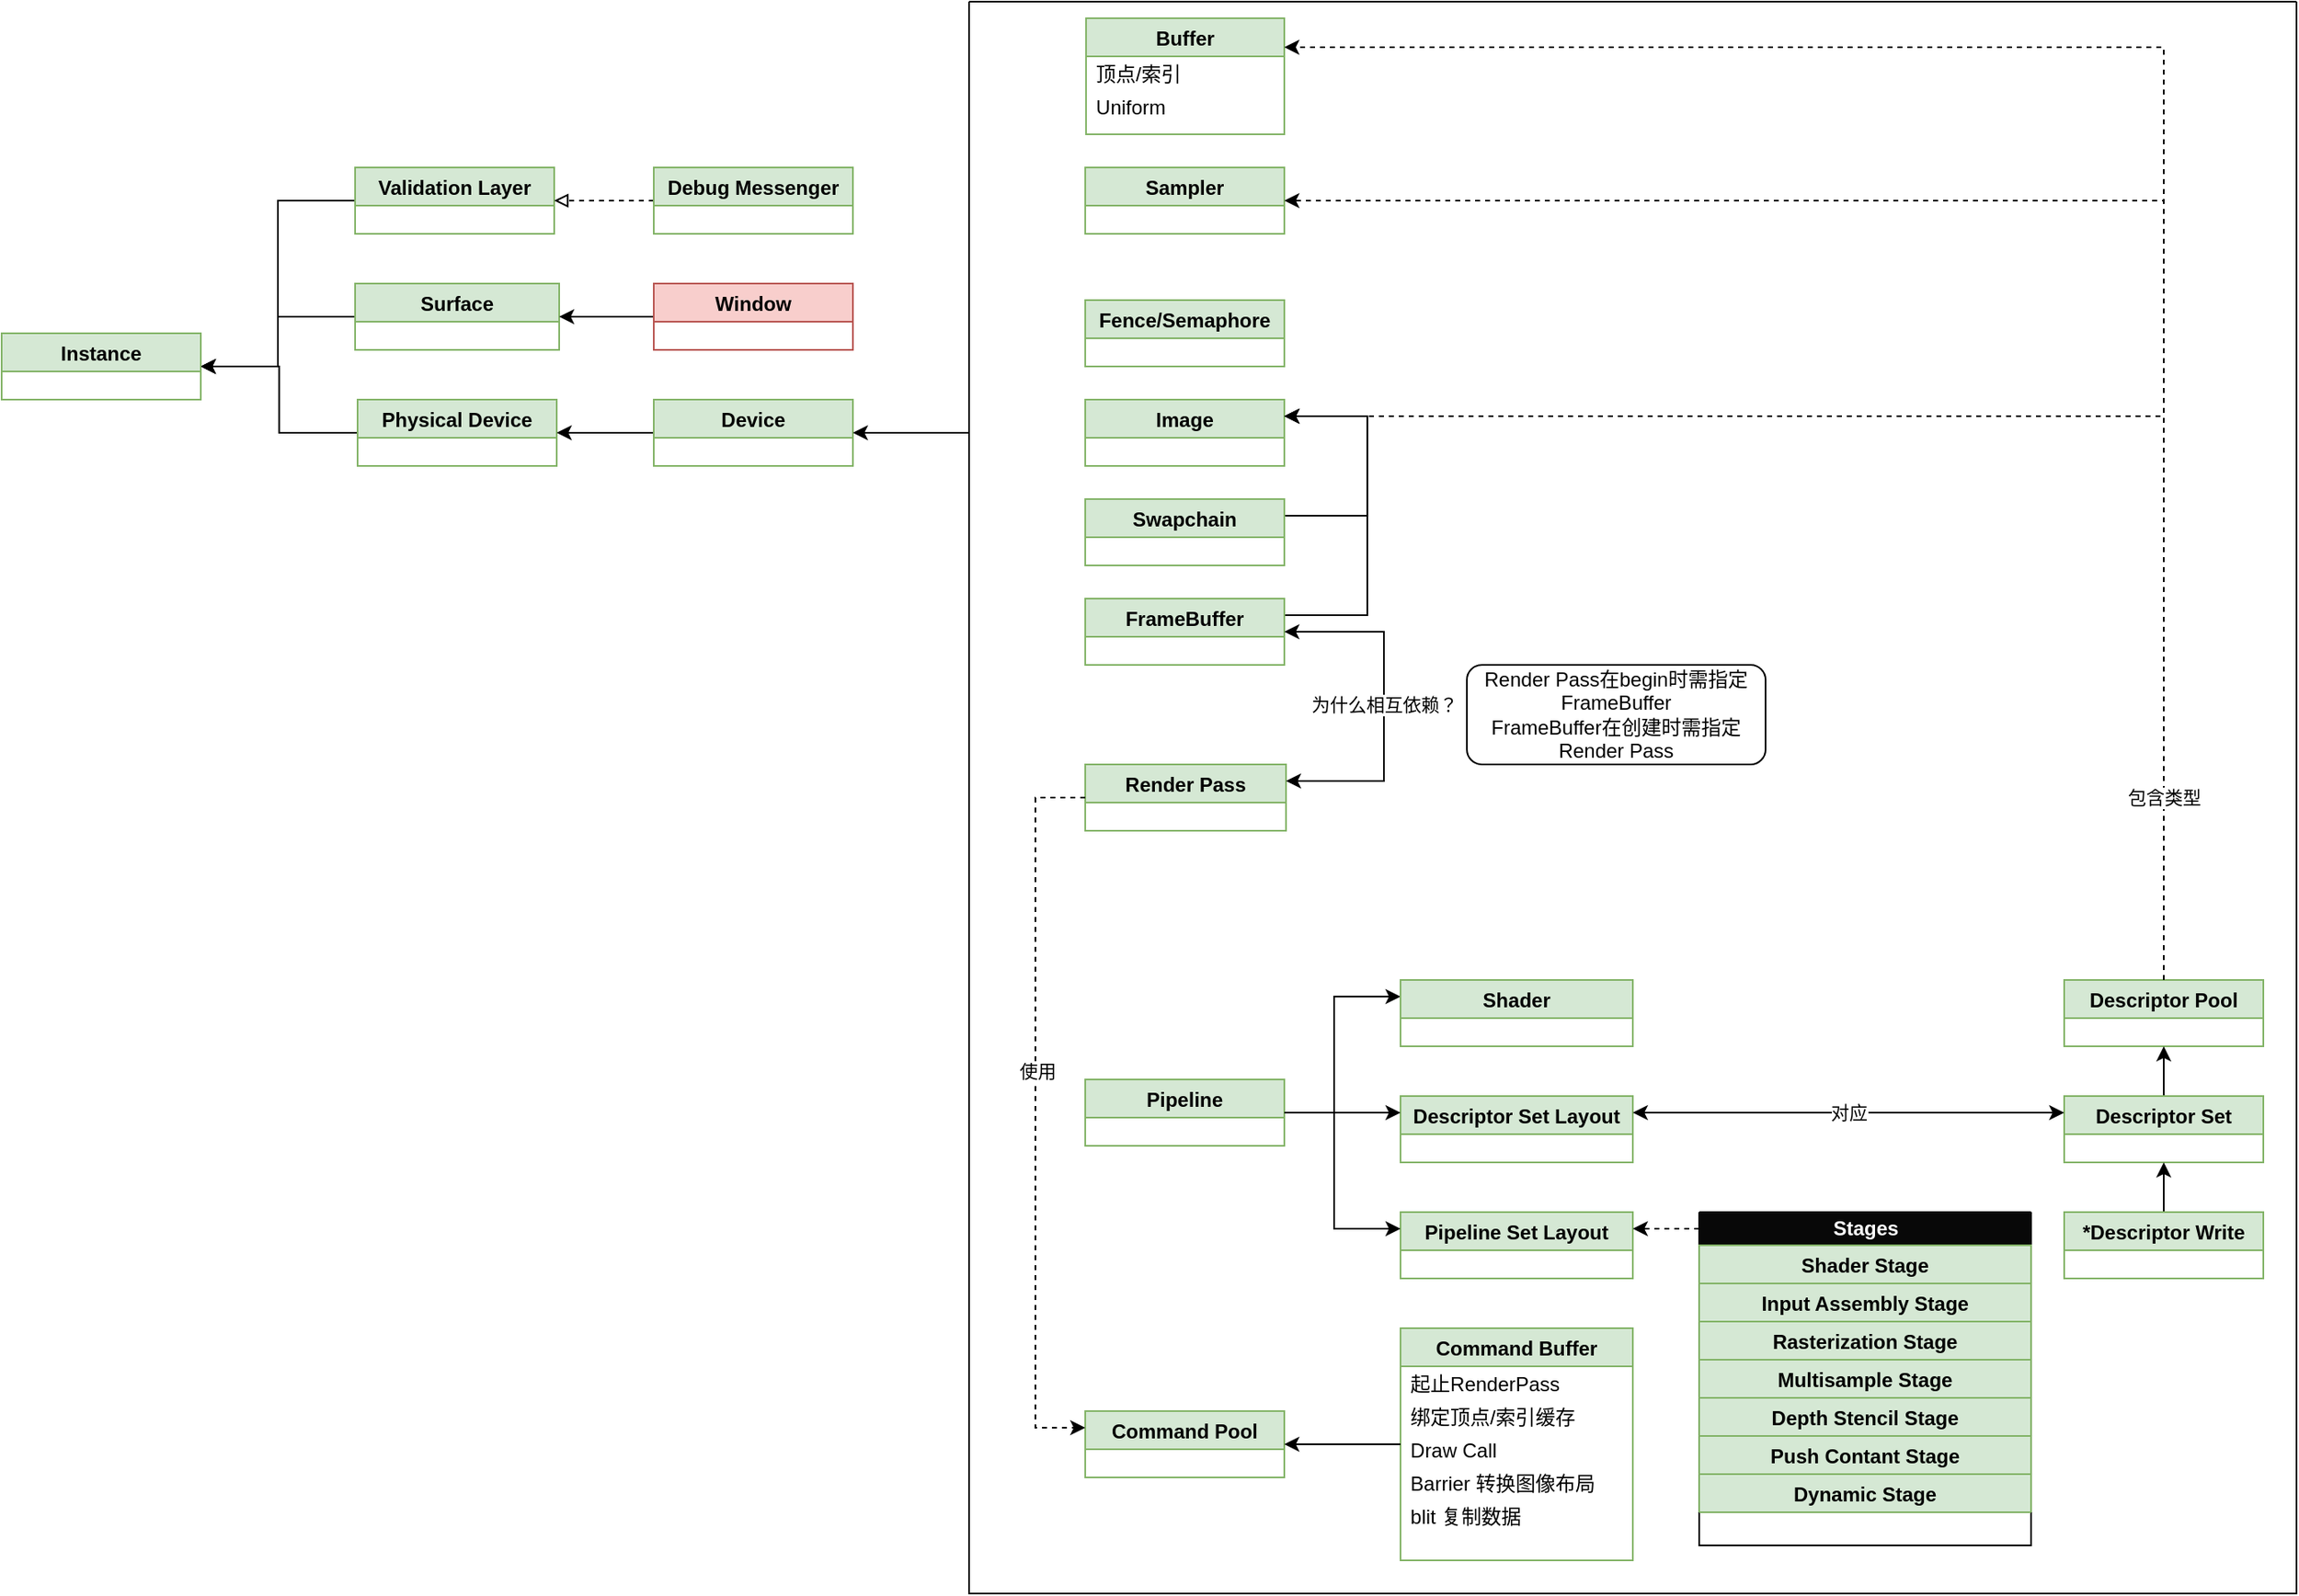 <mxfile version="20.3.0" type="device" pages="4"><diagram id="Wih9Iignhg-IpuHVF7u7" name="Vulkan依赖图"><mxGraphModel dx="770" dy="986" grid="1" gridSize="10" guides="1" tooltips="1" connect="1" arrows="1" fold="1" page="1" pageScale="1" pageWidth="827" pageHeight="1169" math="0" shadow="0"><root><mxCell id="0"/><mxCell id="1" parent="0"/><mxCell id="d2QAx5kli4d26YK59NZY-5" style="edgeStyle=orthogonalEdgeStyle;rounded=0;orthogonalLoop=1;jettySize=auto;html=1;entryX=1;entryY=0.5;entryDx=0;entryDy=0;endArrow=classic;endFill=1;" parent="1" source="j4O5UbHBgQ8GZd-w_YcH-103" target="j4O5UbHBgQ8GZd-w_YcH-143" edge="1"><mxGeometry relative="1" as="geometry"/></mxCell><mxCell id="j4O5UbHBgQ8GZd-w_YcH-103" value="Physical Device" style="swimlane;fillColor=#d5e8d4;strokeColor=#82b366;childLayout=stackLayout;horizontal=1;horizontalStack=0;" parent="1" vertex="1"><mxGeometry x="1061.5" y="280" width="120" height="40" as="geometry"><mxRectangle x="214" y="380" width="100" height="23" as="alternateBounds"/></mxGeometry></mxCell><mxCell id="j4O5UbHBgQ8GZd-w_YcH-104" style="edgeStyle=orthogonalEdgeStyle;rounded=0;orthogonalLoop=1;jettySize=auto;html=1;entryX=1;entryY=0.5;entryDx=0;entryDy=0;childLayout=stackLayout;horizontal=1;horizontalStack=0;" parent="1" source="j4O5UbHBgQ8GZd-w_YcH-105" target="j4O5UbHBgQ8GZd-w_YcH-103" edge="1"><mxGeometry relative="1" as="geometry"/></mxCell><mxCell id="j4O5UbHBgQ8GZd-w_YcH-105" value="Device" style="swimlane;fillColor=#d5e8d4;strokeColor=#82b366;childLayout=stackLayout;horizontal=1;horizontalStack=0;" parent="1" vertex="1"><mxGeometry x="1240" y="280" width="120" height="40" as="geometry"><mxRectangle x="214" y="380" width="100" height="23" as="alternateBounds"/></mxGeometry></mxCell><mxCell id="d2QAx5kli4d26YK59NZY-4" style="edgeStyle=orthogonalEdgeStyle;rounded=0;orthogonalLoop=1;jettySize=auto;html=1;exitX=0;exitY=0.5;exitDx=0;exitDy=0;entryX=1;entryY=0.5;entryDx=0;entryDy=0;endArrow=classic;endFill=1;" parent="1" source="j4O5UbHBgQ8GZd-w_YcH-106" target="j4O5UbHBgQ8GZd-w_YcH-143" edge="1"><mxGeometry relative="1" as="geometry"/></mxCell><mxCell id="j4O5UbHBgQ8GZd-w_YcH-106" value="Surface" style="swimlane;fillColor=#d5e8d4;strokeColor=#82b366;childLayout=stackLayout;horizontal=1;horizontalStack=0;" parent="1" vertex="1"><mxGeometry x="1060" y="210" width="123" height="40" as="geometry"><mxRectangle x="214" y="380" width="100" height="23" as="alternateBounds"/></mxGeometry></mxCell><mxCell id="j4O5UbHBgQ8GZd-w_YcH-107" style="edgeStyle=orthogonalEdgeStyle;rounded=0;orthogonalLoop=1;jettySize=auto;html=1;entryX=1;entryY=0.5;entryDx=0;entryDy=0;childLayout=stackLayout;horizontal=1;horizontalStack=0;" parent="1" source="j4O5UbHBgQ8GZd-w_YcH-108" target="j4O5UbHBgQ8GZd-w_YcH-106" edge="1"><mxGeometry relative="1" as="geometry"/></mxCell><mxCell id="j4O5UbHBgQ8GZd-w_YcH-108" value="Window" style="swimlane;fillColor=#f8cecc;strokeColor=#b85450;childLayout=stackLayout;horizontal=1;horizontalStack=0;" parent="1" vertex="1"><mxGeometry x="1240" y="210" width="120" height="40" as="geometry"><mxRectangle x="214" y="380" width="100" height="23" as="alternateBounds"/></mxGeometry></mxCell><mxCell id="j4O5UbHBgQ8GZd-w_YcH-143" value="Instance" style="swimlane;startSize=23;fillColor=#d5e8d4;strokeColor=#82b366;childLayout=stackLayout;horizontal=1;horizontalStack=0;" parent="1" vertex="1"><mxGeometry x="847" y="240" width="120" height="40" as="geometry"><mxRectangle x="214" y="380" width="100" height="23" as="alternateBounds"/></mxGeometry></mxCell><mxCell id="d2QAx5kli4d26YK59NZY-3" style="edgeStyle=orthogonalEdgeStyle;rounded=0;orthogonalLoop=1;jettySize=auto;html=1;exitX=0;exitY=0.5;exitDx=0;exitDy=0;entryX=1;entryY=0.5;entryDx=0;entryDy=0;endArrow=classic;endFill=1;" parent="1" source="j4O5UbHBgQ8GZd-w_YcH-144" target="j4O5UbHBgQ8GZd-w_YcH-143" edge="1"><mxGeometry relative="1" as="geometry"><mxPoint x="1040" y="260" as="targetPoint"/></mxGeometry></mxCell><mxCell id="j4O5UbHBgQ8GZd-w_YcH-144" value="Validation Layer" style="swimlane;startSize=23;fillColor=#d5e8d4;strokeColor=#82b366;childLayout=stackLayout;horizontal=1;horizontalStack=0;" parent="1" vertex="1"><mxGeometry x="1060" y="140" width="120" height="40" as="geometry"><mxRectangle x="214" y="380" width="100" height="23" as="alternateBounds"/></mxGeometry></mxCell><mxCell id="d2QAx5kli4d26YK59NZY-2" style="edgeStyle=orthogonalEdgeStyle;rounded=0;orthogonalLoop=1;jettySize=auto;html=1;entryX=1;entryY=0.5;entryDx=0;entryDy=0;endArrow=block;endFill=0;dashed=1;" parent="1" source="j4O5UbHBgQ8GZd-w_YcH-146" target="j4O5UbHBgQ8GZd-w_YcH-144" edge="1"><mxGeometry relative="1" as="geometry"/></mxCell><mxCell id="j4O5UbHBgQ8GZd-w_YcH-146" value="Debug Messenger" style="swimlane;startSize=23;fillColor=#d5e8d4;strokeColor=#82b366;childLayout=stackLayout;horizontal=1;horizontalStack=0;" parent="1" vertex="1"><mxGeometry x="1240" y="140" width="120" height="40" as="geometry"><mxRectangle x="214" y="380" width="100" height="23" as="alternateBounds"/></mxGeometry></mxCell><mxCell id="d2QAx5kli4d26YK59NZY-52" style="edgeStyle=orthogonalEdgeStyle;rounded=0;orthogonalLoop=1;jettySize=auto;html=1;startArrow=none;startFill=0;endArrow=classic;endFill=1;" parent="1" source="d2QAx5kli4d26YK59NZY-51" target="j4O5UbHBgQ8GZd-w_YcH-105" edge="1"><mxGeometry relative="1" as="geometry"><Array as="points"><mxPoint x="1410" y="300"/><mxPoint x="1410" y="300"/></Array></mxGeometry></mxCell><mxCell id="d2QAx5kli4d26YK59NZY-51" value="" style="swimlane;startSize=0;fontStyle=1" parent="1" vertex="1"><mxGeometry x="1430" y="40" width="800" height="960" as="geometry"/></mxCell><mxCell id="j4O5UbHBgQ8GZd-w_YcH-112" value="Fence/Semaphore" style="swimlane;fillColor=#d5e8d4;strokeColor=#82b366;childLayout=stackLayout;horizontal=1;horizontalStack=0;" parent="d2QAx5kli4d26YK59NZY-51" vertex="1"><mxGeometry x="70.03" y="180" width="120" height="40" as="geometry"><mxRectangle x="214" y="380" width="100" height="23" as="alternateBounds"/></mxGeometry></mxCell><mxCell id="j4O5UbHBgQ8GZd-w_YcH-114" value="Image" style="swimlane;fillColor=#d5e8d4;strokeColor=#82b366;childLayout=stackLayout;horizontal=1;horizontalStack=0;" parent="d2QAx5kli4d26YK59NZY-51" vertex="1"><mxGeometry x="70.03" y="240" width="120" height="40" as="geometry"><mxRectangle x="214" y="380" width="100" height="23" as="alternateBounds"/></mxGeometry></mxCell><mxCell id="j4O5UbHBgQ8GZd-w_YcH-116" style="edgeStyle=orthogonalEdgeStyle;rounded=0;orthogonalLoop=1;jettySize=auto;html=1;exitX=1;exitY=0.25;exitDx=0;exitDy=0;entryX=1;entryY=0.25;entryDx=0;entryDy=0;childLayout=stackLayout;horizontal=1;horizontalStack=0;" parent="d2QAx5kli4d26YK59NZY-51" source="j4O5UbHBgQ8GZd-w_YcH-117" target="j4O5UbHBgQ8GZd-w_YcH-114" edge="1"><mxGeometry relative="1" as="geometry"><Array as="points"><mxPoint x="240.03" y="310"/><mxPoint x="240.03" y="250"/></Array></mxGeometry></mxCell><mxCell id="j4O5UbHBgQ8GZd-w_YcH-117" value="Swapchain" style="swimlane;fillColor=#d5e8d4;strokeColor=#82b366;childLayout=stackLayout;horizontal=1;horizontalStack=0;" parent="d2QAx5kli4d26YK59NZY-51" vertex="1"><mxGeometry x="70.03" y="300" width="120" height="40" as="geometry"><mxRectangle x="230" y="390" width="100" height="23" as="alternateBounds"/></mxGeometry></mxCell><mxCell id="j4O5UbHBgQ8GZd-w_YcH-121" style="edgeStyle=orthogonalEdgeStyle;rounded=0;orthogonalLoop=1;jettySize=auto;html=1;exitX=1;exitY=0.25;exitDx=0;exitDy=0;entryX=1;entryY=0.25;entryDx=0;entryDy=0;childLayout=stackLayout;horizontal=1;horizontalStack=0;" parent="d2QAx5kli4d26YK59NZY-51" source="j4O5UbHBgQ8GZd-w_YcH-123" target="j4O5UbHBgQ8GZd-w_YcH-114" edge="1"><mxGeometry relative="1" as="geometry"><Array as="points"><mxPoint x="240.03" y="370"/><mxPoint x="240.03" y="250"/></Array></mxGeometry></mxCell><mxCell id="j4O5UbHBgQ8GZd-w_YcH-123" value="FrameBuffer" style="swimlane;fillColor=#d5e8d4;strokeColor=#82b366;childLayout=stackLayout;horizontal=1;horizontalStack=0;" parent="d2QAx5kli4d26YK59NZY-51" vertex="1"><mxGeometry x="70.03" y="360" width="120" height="40" as="geometry"><mxRectangle x="214" y="380" width="100" height="23" as="alternateBounds"/></mxGeometry></mxCell><mxCell id="j4O5UbHBgQ8GZd-w_YcH-128" value="Sampler" style="swimlane;fillColor=#d5e8d4;strokeColor=#82b366;childLayout=stackLayout;horizontal=1;horizontalStack=0;" parent="d2QAx5kli4d26YK59NZY-51" vertex="1"><mxGeometry x="70.03" y="100" width="120" height="40" as="geometry"><mxRectangle x="214" y="380" width="100" height="23" as="alternateBounds"/></mxGeometry></mxCell><mxCell id="j4O5UbHBgQ8GZd-w_YcH-129" value="Command Buffer" style="swimlane;startSize=23;fillColor=#d5e8d4;strokeColor=#82b366;childLayout=stackLayout;horizontal=1;horizontalStack=0;" parent="d2QAx5kli4d26YK59NZY-51" vertex="1"><mxGeometry x="260.03" y="800" width="140" height="140" as="geometry"><mxRectangle x="214" y="380" width="100" height="23" as="alternateBounds"/></mxGeometry></mxCell><mxCell id="j4O5UbHBgQ8GZd-w_YcH-130" value="起止RenderPass" style="text;strokeColor=none;fillColor=none;align=left;verticalAlign=middle;spacingLeft=4;spacingRight=4;overflow=hidden;points=[[0,0.5],[1,0.5]];portConstraint=eastwest;rotatable=0;" parent="j4O5UbHBgQ8GZd-w_YcH-129" vertex="1"><mxGeometry y="23" width="140" height="20" as="geometry"/></mxCell><mxCell id="j4O5UbHBgQ8GZd-w_YcH-2" value="绑定顶点/索引缓存" style="text;strokeColor=none;fillColor=none;align=left;verticalAlign=middle;spacingLeft=4;spacingRight=4;overflow=hidden;points=[[0,0.5],[1,0.5]];portConstraint=eastwest;rotatable=0;" parent="j4O5UbHBgQ8GZd-w_YcH-129" vertex="1"><mxGeometry y="43" width="140" height="20" as="geometry"/></mxCell><mxCell id="j4O5UbHBgQ8GZd-w_YcH-3" value="Draw Call" style="text;strokeColor=none;fillColor=none;align=left;verticalAlign=middle;spacingLeft=4;spacingRight=4;overflow=hidden;points=[[0,0.5],[1,0.5]];portConstraint=eastwest;rotatable=0;" parent="j4O5UbHBgQ8GZd-w_YcH-129" vertex="1"><mxGeometry y="63" width="140" height="20" as="geometry"/></mxCell><mxCell id="j4O5UbHBgQ8GZd-w_YcH-4" value="Barrier 转换图像布局" style="text;strokeColor=none;fillColor=none;align=left;verticalAlign=middle;spacingLeft=4;spacingRight=4;overflow=hidden;points=[[0,0.5],[1,0.5]];portConstraint=eastwest;rotatable=0;" parent="j4O5UbHBgQ8GZd-w_YcH-129" vertex="1"><mxGeometry y="83" width="140" height="20" as="geometry"/></mxCell><mxCell id="j4O5UbHBgQ8GZd-w_YcH-5" value="blit 复制数据" style="text;strokeColor=none;fillColor=none;align=left;verticalAlign=middle;spacingLeft=4;spacingRight=4;overflow=hidden;points=[[0,0.5],[1,0.5]];portConstraint=eastwest;rotatable=0;" parent="j4O5UbHBgQ8GZd-w_YcH-129" vertex="1"><mxGeometry y="103" width="140" height="20" as="geometry"/></mxCell><mxCell id="j4O5UbHBgQ8GZd-w_YcH-142" value="Render Pass" style="swimlane;startSize=23;fillColor=#d5e8d4;strokeColor=#82b366;childLayout=stackLayout;horizontal=1;horizontalStack=0;" parent="d2QAx5kli4d26YK59NZY-51" vertex="1"><mxGeometry x="70.03" y="460" width="121" height="40" as="geometry"><mxRectangle x="214" y="380" width="100" height="23" as="alternateBounds"/></mxGeometry></mxCell><mxCell id="j4O5UbHBgQ8GZd-w_YcH-122" value="为什么相互依赖？" style="edgeStyle=orthogonalEdgeStyle;rounded=0;orthogonalLoop=1;jettySize=auto;html=1;exitX=1;exitY=0.5;exitDx=0;exitDy=0;strokeWidth=1;startArrow=classic;startFill=1;childLayout=stackLayout;horizontal=1;horizontalStack=0;entryX=1;entryY=0.25;entryDx=0;entryDy=0;" parent="d2QAx5kli4d26YK59NZY-51" source="j4O5UbHBgQ8GZd-w_YcH-123" target="j4O5UbHBgQ8GZd-w_YcH-142" edge="1"><mxGeometry relative="1" as="geometry"><mxPoint x="250.03" y="460" as="targetPoint"/><Array as="points"><mxPoint x="250.03" y="380"/><mxPoint x="250.03" y="470"/></Array></mxGeometry></mxCell><mxCell id="j4O5UbHBgQ8GZd-w_YcH-149" value="Descriptor Pool" style="swimlane;fillColor=#d5e8d4;strokeColor=#82b366;childLayout=stackLayout;horizontal=1;horizontalStack=0;" parent="d2QAx5kli4d26YK59NZY-51" vertex="1"><mxGeometry x="660" y="590" width="120" height="40" as="geometry"><mxRectangle x="658.03" y="585" width="100" height="23" as="alternateBounds"/></mxGeometry></mxCell><mxCell id="j4O5UbHBgQ8GZd-w_YcH-151" style="edgeStyle=orthogonalEdgeStyle;rounded=0;orthogonalLoop=1;jettySize=auto;html=1;startArrow=none;startFill=0;endArrow=classic;endFill=1;strokeWidth=1;childLayout=stackLayout;horizontal=1;horizontalStack=0;" parent="d2QAx5kli4d26YK59NZY-51" source="j4O5UbHBgQ8GZd-w_YcH-152" target="j4O5UbHBgQ8GZd-w_YcH-149" edge="1"><mxGeometry relative="1" as="geometry"><mxPoint x="717.037" y="655" as="sourcePoint"/><Array as="points"/></mxGeometry></mxCell><mxCell id="j4O5UbHBgQ8GZd-w_YcH-152" value="Descriptor Set" style="swimlane;fillColor=#d5e8d4;strokeColor=#82b366;childLayout=stackLayout;horizontal=1;horizontalStack=0;" parent="d2QAx5kli4d26YK59NZY-51" vertex="1"><mxGeometry x="660" y="660" width="120" height="40" as="geometry"><mxRectangle x="214" y="380" width="100" height="23" as="alternateBounds"/></mxGeometry></mxCell><mxCell id="j4O5UbHBgQ8GZd-w_YcH-153" style="edgeStyle=orthogonalEdgeStyle;rounded=0;orthogonalLoop=1;jettySize=auto;html=1;startArrow=none;startFill=0;strokeWidth=1;childLayout=stackLayout;horizontal=1;horizontalStack=0;" parent="d2QAx5kli4d26YK59NZY-51" source="j4O5UbHBgQ8GZd-w_YcH-154" target="j4O5UbHBgQ8GZd-w_YcH-152" edge="1"><mxGeometry relative="1" as="geometry"/></mxCell><mxCell id="j4O5UbHBgQ8GZd-w_YcH-154" value="*Descriptor Write" style="swimlane;fillColor=#d5e8d4;strokeColor=#82b366;childLayout=stackLayout;horizontal=1;horizontalStack=0;" parent="d2QAx5kli4d26YK59NZY-51" vertex="1"><mxGeometry x="660" y="730" width="120" height="40" as="geometry"><mxRectangle x="214" y="380" width="100" height="23" as="alternateBounds"/></mxGeometry></mxCell><mxCell id="j4O5UbHBgQ8GZd-w_YcH-155" value="Descriptor Set Layout" style="swimlane;fillColor=#d5e8d4;strokeColor=#82b366;childLayout=stackLayout;horizontal=1;horizontalStack=0;" parent="d2QAx5kli4d26YK59NZY-51" vertex="1"><mxGeometry x="260.03" y="660" width="140" height="40" as="geometry"><mxRectangle x="214" y="380" width="100" height="23" as="alternateBounds"/></mxGeometry></mxCell><mxCell id="j4O5UbHBgQ8GZd-w_YcH-150" value="对应" style="edgeStyle=orthogonalEdgeStyle;rounded=0;orthogonalLoop=1;jettySize=auto;html=1;startArrow=classic;startFill=1;strokeWidth=1;childLayout=stackLayout;horizontal=1;horizontalStack=0;" parent="d2QAx5kli4d26YK59NZY-51" source="j4O5UbHBgQ8GZd-w_YcH-152" target="j4O5UbHBgQ8GZd-w_YcH-155" edge="1"><mxGeometry relative="1" as="geometry"><mxPoint x="657.03" y="660.037" as="sourcePoint"/><Array as="points"><mxPoint x="530" y="670"/><mxPoint x="530" y="670"/></Array></mxGeometry></mxCell><mxCell id="j4O5UbHBgQ8GZd-w_YcH-156" style="edgeStyle=orthogonalEdgeStyle;rounded=0;orthogonalLoop=1;jettySize=auto;html=1;startArrow=none;startFill=0;strokeWidth=1;childLayout=stackLayout;horizontal=1;horizontalStack=0;fillColor=#dae8fc;strokeColor=#000000;" parent="d2QAx5kli4d26YK59NZY-51" source="j4O5UbHBgQ8GZd-w_YcH-158" target="j4O5UbHBgQ8GZd-w_YcH-155" edge="1"><mxGeometry relative="1" as="geometry"><Array as="points"><mxPoint x="240" y="670"/><mxPoint x="240" y="670"/></Array></mxGeometry></mxCell><mxCell id="j4O5UbHBgQ8GZd-w_YcH-158" value="Pipeline" style="swimlane;startSize=23;fillColor=#d5e8d4;strokeColor=#82b366;childLayout=stackLayout;horizontal=1;horizontalStack=0;" parent="d2QAx5kli4d26YK59NZY-51" vertex="1"><mxGeometry x="70.03" y="650" width="120" height="40" as="geometry"><mxRectangle x="214" y="380" width="100" height="23" as="alternateBounds"/></mxGeometry></mxCell><mxCell id="j4O5UbHBgQ8GZd-w_YcH-162" value="Render Pass在begin时需指定FrameBuffer&lt;br&gt;FrameBuffer在创建时需指定Render Pass" style="rounded=1;whiteSpace=wrap;html=1;childLayout=stackLayout;horizontal=1;horizontalStack=0;" parent="d2QAx5kli4d26YK59NZY-51" vertex="1"><mxGeometry x="300.03" y="400" width="180" height="60" as="geometry"/></mxCell><mxCell id="j4O5UbHBgQ8GZd-w_YcH-176" value="Pipeline Set Layout" style="swimlane;fillColor=#d5e8d4;strokeColor=#82b366;childLayout=stackLayout;horizontal=1;horizontalStack=0;" parent="d2QAx5kli4d26YK59NZY-51" vertex="1"><mxGeometry x="260.03" y="730" width="140" height="40" as="geometry"><mxRectangle x="214" y="380" width="100" height="23" as="alternateBounds"/></mxGeometry></mxCell><mxCell id="j4O5UbHBgQ8GZd-w_YcH-177" style="edgeStyle=orthogonalEdgeStyle;rounded=0;orthogonalLoop=1;jettySize=auto;html=1;startArrow=none;startFill=0;strokeWidth=1;fillColor=#dae8fc;strokeColor=#000000;childLayout=stackLayout;horizontal=1;horizontalStack=0;" parent="d2QAx5kli4d26YK59NZY-51" source="j4O5UbHBgQ8GZd-w_YcH-158" target="j4O5UbHBgQ8GZd-w_YcH-176" edge="1"><mxGeometry relative="1" as="geometry"><mxPoint x="230.03" y="670" as="sourcePoint"/><mxPoint x="-119.47" y="450" as="targetPoint"/><Array as="points"><mxPoint x="220" y="670"/><mxPoint x="220" y="740"/></Array></mxGeometry></mxCell><mxCell id="j4O5UbHBgQ8GZd-w_YcH-179" style="edgeStyle=orthogonalEdgeStyle;rounded=0;orthogonalLoop=1;jettySize=auto;html=1;startArrow=none;startFill=0;strokeWidth=1;fillColor=#dae8fc;strokeColor=#000000;childLayout=stackLayout;horizontal=1;horizontalStack=0;" parent="d2QAx5kli4d26YK59NZY-51" source="j4O5UbHBgQ8GZd-w_YcH-158" target="j4O5UbHBgQ8GZd-w_YcH-178" edge="1"><mxGeometry relative="1" as="geometry"><mxPoint x="230.03" y="670" as="sourcePoint"/><mxPoint x="50.53" y="820" as="targetPoint"/><Array as="points"><mxPoint x="220" y="670"/><mxPoint x="220" y="600"/></Array></mxGeometry></mxCell><mxCell id="j4O5UbHBgQ8GZd-w_YcH-180" value="" style="swimlane;startSize=0;childLayout=stackLayout;horizontal=1;horizontalStack=0;" parent="d2QAx5kli4d26YK59NZY-51" vertex="1"><mxGeometry x="440.03" y="730" width="200" height="201.0" as="geometry"/></mxCell><mxCell id="d2QAx5kli4d26YK59NZY-49" value="&lt;b&gt;Stages&lt;/b&gt;" style="text;html=1;align=center;verticalAlign=middle;resizable=0;points=[];autosize=1;strokeColor=none;fillColor=#080808;fontColor=#FFFFFF;" parent="j4O5UbHBgQ8GZd-w_YcH-180" vertex="1"><mxGeometry width="200" height="20" as="geometry"/></mxCell><mxCell id="d2QAx5kli4d26YK59NZY-48" value="Shader Stage" style="swimlane;fillColor=#d5e8d4;strokeColor=#82b366;" parent="j4O5UbHBgQ8GZd-w_YcH-180" vertex="1" collapsed="1"><mxGeometry y="20" width="200" height="23" as="geometry"><mxRectangle y="20" width="200" height="40" as="alternateBounds"/></mxGeometry></mxCell><mxCell id="j4O5UbHBgQ8GZd-w_YcH-182" value="Input Assembly Stage" style="swimlane;fillColor=#d5e8d4;strokeColor=#82b366;" parent="j4O5UbHBgQ8GZd-w_YcH-180" vertex="1" collapsed="1"><mxGeometry y="43" width="200" height="23" as="geometry"><mxRectangle y="43" width="200" height="40" as="alternateBounds"/></mxGeometry></mxCell><mxCell id="j4O5UbHBgQ8GZd-w_YcH-183" value="Rasterization Stage" style="swimlane;fillColor=#d5e8d4;strokeColor=#82b366;" parent="j4O5UbHBgQ8GZd-w_YcH-180" vertex="1" collapsed="1"><mxGeometry y="66" width="200" height="23" as="geometry"><mxRectangle y="66" width="200" height="40" as="alternateBounds"/></mxGeometry></mxCell><mxCell id="j4O5UbHBgQ8GZd-w_YcH-184" value="Multisample Stage" style="swimlane;fillColor=#d5e8d4;strokeColor=#82b366;" parent="j4O5UbHBgQ8GZd-w_YcH-180" vertex="1" collapsed="1"><mxGeometry y="89" width="200" height="23" as="geometry"><mxRectangle y="89" width="200" height="40" as="alternateBounds"/></mxGeometry></mxCell><mxCell id="j4O5UbHBgQ8GZd-w_YcH-185" value="Depth Stencil Stage" style="swimlane;fillColor=#d5e8d4;strokeColor=#82b366;" parent="j4O5UbHBgQ8GZd-w_YcH-180" vertex="1" collapsed="1"><mxGeometry y="112" width="200" height="23" as="geometry"><mxRectangle y="112" width="200" height="40" as="alternateBounds"/></mxGeometry></mxCell><mxCell id="j4O5UbHBgQ8GZd-w_YcH-186" value="Push Contant Stage" style="swimlane;fillColor=#d5e8d4;strokeColor=#82b366;" parent="j4O5UbHBgQ8GZd-w_YcH-180" vertex="1" collapsed="1"><mxGeometry y="135" width="200" height="23" as="geometry"><mxRectangle y="135" width="200" height="40" as="alternateBounds"/></mxGeometry></mxCell><mxCell id="j4O5UbHBgQ8GZd-w_YcH-188" value="Dynamic Stage" style="swimlane;fillColor=#d5e8d4;strokeColor=#82b366;" parent="j4O5UbHBgQ8GZd-w_YcH-180" vertex="1" collapsed="1"><mxGeometry y="158" width="200" height="23" as="geometry"><mxRectangle y="158" width="200" height="40" as="alternateBounds"/></mxGeometry></mxCell><mxCell id="d2QAx5kli4d26YK59NZY-19" value="Buffer" style="swimlane;startSize=23;fillColor=#d5e8d4;strokeColor=#82b366;childLayout=stackLayout;horizontal=1;horizontalStack=0;" parent="d2QAx5kli4d26YK59NZY-51" vertex="1"><mxGeometry x="70.53" y="10" width="119.47" height="70" as="geometry"><mxRectangle x="214" y="380" width="100" height="23" as="alternateBounds"/></mxGeometry></mxCell><mxCell id="d2QAx5kli4d26YK59NZY-20" value="顶点/索引" style="text;strokeColor=none;fillColor=none;align=left;verticalAlign=middle;spacingLeft=4;spacingRight=4;overflow=hidden;points=[[0,0.5],[1,0.5]];portConstraint=eastwest;rotatable=0;" parent="d2QAx5kli4d26YK59NZY-19" vertex="1"><mxGeometry y="23" width="119.47" height="20" as="geometry"/></mxCell><mxCell id="d2QAx5kli4d26YK59NZY-25" value="Uniform" style="text;strokeColor=none;fillColor=none;align=left;verticalAlign=middle;spacingLeft=4;spacingRight=4;overflow=hidden;points=[[0,0.5],[1,0.5]];portConstraint=eastwest;rotatable=0;" parent="d2QAx5kli4d26YK59NZY-19" vertex="1"><mxGeometry y="43" width="119.47" height="20" as="geometry"/></mxCell><mxCell id="d2QAx5kli4d26YK59NZY-29" value="Command Pool" style="swimlane;startSize=23;fillColor=#d5e8d4;strokeColor=#82b366;childLayout=stackLayout;horizontal=1;horizontalStack=0;" parent="d2QAx5kli4d26YK59NZY-51" vertex="1"><mxGeometry x="70.03" y="850" width="119.97" height="40" as="geometry"><mxRectangle x="214" y="380" width="100" height="23" as="alternateBounds"/></mxGeometry></mxCell><mxCell id="j4O5UbHBgQ8GZd-w_YcH-178" value="Shader" style="swimlane;fillColor=#d5e8d4;strokeColor=#82b366;childLayout=stackLayout;horizontal=1;horizontalStack=0;" parent="d2QAx5kli4d26YK59NZY-51" vertex="1"><mxGeometry x="260.03" y="590" width="140" height="40" as="geometry"><mxRectangle x="214" y="380" width="100" height="23" as="alternateBounds"/></mxGeometry></mxCell><mxCell id="d2QAx5kli4d26YK59NZY-36" style="edgeStyle=orthogonalEdgeStyle;rounded=0;orthogonalLoop=1;jettySize=auto;html=1;entryX=1;entryY=0.5;entryDx=0;entryDy=0;startArrow=none;startFill=0;endArrow=classic;endFill=1;" parent="d2QAx5kli4d26YK59NZY-51" source="j4O5UbHBgQ8GZd-w_YcH-129" target="d2QAx5kli4d26YK59NZY-29" edge="1"><mxGeometry relative="1" as="geometry"/></mxCell><mxCell id="d2QAx5kli4d26YK59NZY-47" style="edgeStyle=orthogonalEdgeStyle;rounded=0;orthogonalLoop=1;jettySize=auto;html=1;dashed=1;startArrow=none;startFill=0;endArrow=classic;endFill=1;" parent="d2QAx5kli4d26YK59NZY-51" source="j4O5UbHBgQ8GZd-w_YcH-180" target="j4O5UbHBgQ8GZd-w_YcH-176" edge="1"><mxGeometry relative="1" as="geometry"><mxPoint x="540.03" y="770" as="sourcePoint"/><Array as="points"><mxPoint x="420" y="740"/><mxPoint x="420" y="740"/></Array></mxGeometry></mxCell><mxCell id="d2QAx5kli4d26YK59NZY-7" style="edgeStyle=orthogonalEdgeStyle;rounded=0;orthogonalLoop=1;jettySize=auto;html=1;endArrow=classic;endFill=1;startArrow=none;startFill=0;dashed=1;fillColor=#dae8fc;strokeColor=#000000;" parent="d2QAx5kli4d26YK59NZY-51" source="j4O5UbHBgQ8GZd-w_YcH-142" target="d2QAx5kli4d26YK59NZY-29" edge="1"><mxGeometry relative="1" as="geometry"><Array as="points"><mxPoint x="40" y="480"/><mxPoint x="40" y="860"/></Array></mxGeometry></mxCell><mxCell id="d2QAx5kli4d26YK59NZY-53" value="使用" style="edgeLabel;html=1;align=center;verticalAlign=middle;resizable=0;points=[];" parent="d2QAx5kli4d26YK59NZY-7" vertex="1" connectable="0"><mxGeometry x="-0.117" y="1" relative="1" as="geometry"><mxPoint as="offset"/></mxGeometry></mxCell><mxCell id="0U_vudWxHSUX2mYsX5ja-2" style="edgeStyle=orthogonalEdgeStyle;rounded=0;orthogonalLoop=1;jettySize=auto;html=1;startArrow=none;startFill=0;endArrow=classic;endFill=1;strokeWidth=1;childLayout=stackLayout;horizontal=1;horizontalStack=0;entryX=1;entryY=0.25;entryDx=0;entryDy=0;exitX=0.5;exitY=0;exitDx=0;exitDy=0;dashed=1;" edge="1" parent="d2QAx5kli4d26YK59NZY-51" source="j4O5UbHBgQ8GZd-w_YcH-149" target="j4O5UbHBgQ8GZd-w_YcH-114"><mxGeometry relative="1" as="geometry"><mxPoint x="730" y="670" as="sourcePoint"/><Array as="points"/><mxPoint x="730" y="640" as="targetPoint"/></mxGeometry></mxCell><mxCell id="0U_vudWxHSUX2mYsX5ja-3" style="edgeStyle=orthogonalEdgeStyle;rounded=0;orthogonalLoop=1;jettySize=auto;html=1;startArrow=none;startFill=0;endArrow=classic;endFill=1;strokeWidth=1;childLayout=stackLayout;horizontal=1;horizontalStack=0;entryX=1;entryY=0.5;entryDx=0;entryDy=0;dashed=1;exitX=0.5;exitY=0;exitDx=0;exitDy=0;" edge="1" parent="d2QAx5kli4d26YK59NZY-51" source="j4O5UbHBgQ8GZd-w_YcH-149" target="j4O5UbHBgQ8GZd-w_YcH-128"><mxGeometry relative="1" as="geometry"><mxPoint x="720" y="590" as="sourcePoint"/><Array as="points"/><mxPoint x="200.03" y="260" as="targetPoint"/></mxGeometry></mxCell><mxCell id="0U_vudWxHSUX2mYsX5ja-4" style="edgeStyle=orthogonalEdgeStyle;rounded=0;orthogonalLoop=1;jettySize=auto;html=1;startArrow=none;startFill=0;endArrow=classic;endFill=1;strokeWidth=1;childLayout=stackLayout;horizontal=1;horizontalStack=0;entryX=1;entryY=0.25;entryDx=0;entryDy=0;dashed=1;exitX=0.5;exitY=0;exitDx=0;exitDy=0;" edge="1" parent="d2QAx5kli4d26YK59NZY-51" source="j4O5UbHBgQ8GZd-w_YcH-149" target="d2QAx5kli4d26YK59NZY-19"><mxGeometry relative="1" as="geometry"><mxPoint x="730" y="600" as="sourcePoint"/><Array as="points"/><mxPoint x="200.03" y="130" as="targetPoint"/></mxGeometry></mxCell><mxCell id="0U_vudWxHSUX2mYsX5ja-5" value="包含类型" style="edgeLabel;html=1;align=center;verticalAlign=middle;resizable=0;points=[];" vertex="1" connectable="0" parent="0U_vudWxHSUX2mYsX5ja-4"><mxGeometry relative="1" as="geometry"><mxPoint y="436" as="offset"/></mxGeometry></mxCell></root></mxGraphModel></diagram><diagram id="eaidGIcsUKXE7a_FOuoQ" name="数据流程图"><mxGraphModel dx="-86" dy="458" grid="1" gridSize="10" guides="1" tooltips="1" connect="1" arrows="1" fold="1" page="1" pageScale="1" pageWidth="827" pageHeight="1169" math="0" shadow="0"><root><mxCell id="0"/><mxCell id="1" parent="0"/><mxCell id="v4-EwW6ker4i2OQh05oA-1" style="edgeStyle=orthogonalEdgeStyle;rounded=0;orthogonalLoop=1;jettySize=auto;html=1;exitX=0.5;exitY=1;exitDx=0;exitDy=0;entryX=0.5;entryY=0;entryDx=0;entryDy=0;startArrow=none;startFill=0;strokeWidth=1;dashed=1;fillColor=#dae8fc;strokeColor=#000000;childLayout=stackLayout;horizontal=1;horizontalStack=0;" parent="1" source="v4-EwW6ker4i2OQh05oA-5" target="v4-EwW6ker4i2OQh05oA-45" edge="1"><mxGeometry relative="1" as="geometry"/></mxCell><mxCell id="v4-EwW6ker4i2OQh05oA-3" style="edgeStyle=orthogonalEdgeStyle;rounded=0;orthogonalLoop=1;jettySize=auto;html=1;exitX=0.5;exitY=1;exitDx=0;exitDy=0;entryX=0.5;entryY=0;entryDx=0;entryDy=0;dashed=1;startArrow=none;startFill=0;strokeWidth=1;fillColor=#dae8fc;strokeColor=#000000;childLayout=stackLayout;horizontal=1;horizontalStack=0;" parent="1" source="v4-EwW6ker4i2OQh05oA-5" target="v4-EwW6ker4i2OQh05oA-6" edge="1"><mxGeometry relative="1" as="geometry"/></mxCell><mxCell id="v4-EwW6ker4i2OQh05oA-4" style="edgeStyle=orthogonalEdgeStyle;rounded=0;orthogonalLoop=1;jettySize=auto;html=1;exitX=0.5;exitY=1;exitDx=0;exitDy=0;entryX=0.5;entryY=0;entryDx=0;entryDy=0;dashed=1;startArrow=none;startFill=0;strokeWidth=1;fillColor=#dae8fc;strokeColor=#000000;childLayout=stackLayout;horizontal=1;horizontalStack=0;" parent="1" source="v4-EwW6ker4i2OQh05oA-5" target="v4-EwW6ker4i2OQh05oA-9" edge="1"><mxGeometry relative="1" as="geometry"><Array as="points"><mxPoint x="1300" y="210"/><mxPoint x="1670" y="210"/></Array></mxGeometry></mxCell><mxCell id="v4-EwW6ker4i2OQh05oA-5" value="Application" style="swimlane;startSize=23;fillColor=#d5e8d4;strokeColor=#82b366;childLayout=stackLayout;horizontal=1;horizontalStack=0;" parent="1" vertex="1"><mxGeometry x="1240" y="130" width="120" height="40" as="geometry"><mxRectangle x="214" y="380" width="100" height="23" as="alternateBounds"/></mxGeometry></mxCell><mxCell id="v4-EwW6ker4i2OQh05oA-6" value="Physical Device" style="swimlane;fillColor=#d5e8d4;strokeColor=#82b366;childLayout=stackLayout;horizontal=1;horizontalStack=0;" parent="1" vertex="1"><mxGeometry x="1310" y="250" width="120" height="40" as="geometry"><mxRectangle x="214" y="380" width="100" height="23" as="alternateBounds"/></mxGeometry></mxCell><mxCell id="v4-EwW6ker4i2OQh05oA-7" style="edgeStyle=orthogonalEdgeStyle;rounded=0;orthogonalLoop=1;jettySize=auto;html=1;childLayout=stackLayout;horizontal=1;horizontalStack=0;" parent="1" source="v4-EwW6ker4i2OQh05oA-8" target="v4-EwW6ker4i2OQh05oA-6" edge="1"><mxGeometry relative="1" as="geometry"/></mxCell><mxCell id="v4-EwW6ker4i2OQh05oA-8" value="Device" style="swimlane;fillColor=#d5e8d4;strokeColor=#82b366;childLayout=stackLayout;horizontal=1;horizontalStack=0;" parent="1" vertex="1"><mxGeometry x="1470" y="250" width="120" height="40" as="geometry"><mxRectangle x="214" y="380" width="100" height="23" as="alternateBounds"/></mxGeometry></mxCell><mxCell id="v4-EwW6ker4i2OQh05oA-9" value="Surface" style="swimlane;fillColor=#d5e8d4;strokeColor=#82b366;childLayout=stackLayout;horizontal=1;horizontalStack=0;" parent="1" vertex="1"><mxGeometry x="1610" y="250" width="120" height="40" as="geometry"><mxRectangle x="214" y="380" width="100" height="23" as="alternateBounds"/></mxGeometry></mxCell><mxCell id="v4-EwW6ker4i2OQh05oA-10" style="edgeStyle=orthogonalEdgeStyle;rounded=0;orthogonalLoop=1;jettySize=auto;html=1;entryX=1;entryY=0.5;entryDx=0;entryDy=0;childLayout=stackLayout;horizontal=1;horizontalStack=0;" parent="1" source="v4-EwW6ker4i2OQh05oA-11" target="v4-EwW6ker4i2OQh05oA-9" edge="1"><mxGeometry relative="1" as="geometry"/></mxCell><mxCell id="v4-EwW6ker4i2OQh05oA-11" value="GLFW Window" style="swimlane;fillColor=#f8cecc;strokeColor=#b85450;childLayout=stackLayout;horizontal=1;horizontalStack=0;" parent="1" vertex="1"><mxGeometry x="1770" y="250" width="120" height="40" as="geometry"><mxRectangle x="214" y="380" width="100" height="23" as="alternateBounds"/></mxGeometry></mxCell><mxCell id="v4-EwW6ker4i2OQh05oA-20" value="Swapchain" style="swimlane;fillColor=#d5e8d4;strokeColor=#82b366;childLayout=stackLayout;horizontal=1;horizontalStack=0;" parent="1" vertex="1"><mxGeometry x="1150" y="250" width="120" height="40" as="geometry"><mxRectangle x="230" y="390" width="100" height="23" as="alternateBounds"/></mxGeometry></mxCell><mxCell id="v4-EwW6ker4i2OQh05oA-26" value="FrameBuffer" style="swimlane;fillColor=#d5e8d4;strokeColor=#82b366;childLayout=stackLayout;horizontal=1;horizontalStack=0;" parent="1" vertex="1"><mxGeometry x="1790" y="370" width="120" height="40" as="geometry"><mxRectangle x="214" y="380" width="100" height="23" as="alternateBounds"/></mxGeometry></mxCell><mxCell id="v4-EwW6ker4i2OQh05oA-28" value="Command Buffer" style="swimlane;startSize=23;fillColor=#d5e8d4;strokeColor=#82b366;childLayout=stackLayout;horizontal=1;horizontalStack=0;" parent="1" vertex="1"><mxGeometry x="1920.5" y="460" width="140" height="140" as="geometry"><mxRectangle x="214" y="380" width="100" height="23" as="alternateBounds"/></mxGeometry></mxCell><mxCell id="v4-EwW6ker4i2OQh05oA-29" value="起止RenderPass" style="text;strokeColor=none;fillColor=none;align=left;verticalAlign=middle;spacingLeft=4;spacingRight=4;overflow=hidden;points=[[0,0.5],[1,0.5]];portConstraint=eastwest;rotatable=0;" parent="v4-EwW6ker4i2OQh05oA-28" vertex="1"><mxGeometry y="23" width="140" height="20" as="geometry"/></mxCell><mxCell id="v4-EwW6ker4i2OQh05oA-30" value="绑定顶点/索引缓存" style="text;strokeColor=none;fillColor=none;align=left;verticalAlign=middle;spacingLeft=4;spacingRight=4;overflow=hidden;points=[[0,0.5],[1,0.5]];portConstraint=eastwest;rotatable=0;" parent="v4-EwW6ker4i2OQh05oA-28" vertex="1"><mxGeometry y="43" width="140" height="20" as="geometry"/></mxCell><mxCell id="v4-EwW6ker4i2OQh05oA-31" value="Draw Call" style="text;strokeColor=none;fillColor=none;align=left;verticalAlign=middle;spacingLeft=4;spacingRight=4;overflow=hidden;points=[[0,0.5],[1,0.5]];portConstraint=eastwest;rotatable=0;" parent="v4-EwW6ker4i2OQh05oA-28" vertex="1"><mxGeometry y="63" width="140" height="20" as="geometry"/></mxCell><mxCell id="v4-EwW6ker4i2OQh05oA-32" value="Barrier 转换图像布局" style="text;strokeColor=none;fillColor=none;align=left;verticalAlign=middle;spacingLeft=4;spacingRight=4;overflow=hidden;points=[[0,0.5],[1,0.5]];portConstraint=eastwest;rotatable=0;" parent="v4-EwW6ker4i2OQh05oA-28" vertex="1"><mxGeometry y="83" width="140" height="20" as="geometry"/></mxCell><mxCell id="v4-EwW6ker4i2OQh05oA-33" value="blit 复制数据" style="text;strokeColor=none;fillColor=none;align=left;verticalAlign=middle;spacingLeft=4;spacingRight=4;overflow=hidden;points=[[0,0.5],[1,0.5]];portConstraint=eastwest;rotatable=0;" parent="v4-EwW6ker4i2OQh05oA-28" vertex="1"><mxGeometry y="103" width="140" height="20" as="geometry"/></mxCell><mxCell id="v4-EwW6ker4i2OQh05oA-34" value="GUI Pass" style="swimlane;startSize=23;fillColor=#dae8fc;strokeColor=#6c8ebf;childLayout=stackLayout;horizontal=1;horizontalStack=0;" parent="1" vertex="1"><mxGeometry x="2420" y="250" width="120" height="50" as="geometry"><mxRectangle x="214" y="380" width="100" height="23" as="alternateBounds"/></mxGeometry></mxCell><mxCell id="WFk-WBtHJwMXbilCAQt6-54" value="绘制GUI" style="text;html=1;align=center;verticalAlign=middle;resizable=0;points=[];autosize=1;strokeColor=none;fillColor=none;" parent="v4-EwW6ker4i2OQh05oA-34" vertex="1"><mxGeometry y="23" width="120" height="20" as="geometry"/></mxCell><mxCell id="v4-EwW6ker4i2OQh05oA-35" style="edgeStyle=orthogonalEdgeStyle;rounded=0;orthogonalLoop=1;jettySize=auto;html=1;exitX=0.5;exitY=1;exitDx=0;exitDy=0;entryX=0.5;entryY=0;entryDx=0;entryDy=0;dashed=1;startArrow=none;startFill=0;strokeWidth=1;fillColor=#dae8fc;strokeColor=#000000;childLayout=stackLayout;horizontal=1;horizontalStack=0;" parent="1" source="v4-EwW6ker4i2OQh05oA-37" target="v4-EwW6ker4i2OQh05oA-51" edge="1"><mxGeometry relative="1" as="geometry"><Array as="points"><mxPoint x="2651" y="615"/><mxPoint x="2550" y="615"/></Array></mxGeometry></mxCell><mxCell id="v4-EwW6ker4i2OQh05oA-36" style="edgeStyle=orthogonalEdgeStyle;rounded=0;orthogonalLoop=1;jettySize=auto;html=1;exitX=0.5;exitY=1;exitDx=0;exitDy=0;entryX=0.5;entryY=0;entryDx=0;entryDy=0;dashed=1;startArrow=none;startFill=0;strokeWidth=1;fillColor=#dae8fc;strokeColor=#000000;childLayout=stackLayout;horizontal=1;horizontalStack=0;" parent="1" source="v4-EwW6ker4i2OQh05oA-37" target="v4-EwW6ker4i2OQh05oA-57" edge="1"><mxGeometry relative="1" as="geometry"><Array as="points"><mxPoint x="2651" y="615"/><mxPoint x="2750" y="615"/></Array></mxGeometry></mxCell><mxCell id="v4-EwW6ker4i2OQh05oA-37" value="Descriptor" style="swimlane;startSize=23;fillColor=#dae8fc;strokeColor=#6c8ebf;childLayout=stackLayout;horizontal=1;horizontalStack=0;" parent="1" vertex="1"><mxGeometry x="2500" y="560" width="121" height="40" as="geometry"><mxRectangle x="214" y="380" width="100" height="23" as="alternateBounds"/></mxGeometry></mxCell><mxCell id="v4-EwW6ker4i2OQh05oA-41" style="edgeStyle=orthogonalEdgeStyle;rounded=0;orthogonalLoop=1;jettySize=auto;html=1;entryX=0.5;entryY=0;entryDx=0;entryDy=0;startArrow=none;startFill=0;endArrow=classic;endFill=1;strokeWidth=1;fillColor=#dae8fc;strokeColor=#000000;dashed=1;childLayout=stackLayout;horizontal=1;horizontalStack=0;" parent="1" source="v4-EwW6ker4i2OQh05oA-42" target="v4-EwW6ker4i2OQh05oA-28" edge="1"><mxGeometry relative="1" as="geometry"/></mxCell><mxCell id="v4-EwW6ker4i2OQh05oA-42" value="Command" style="swimlane;startSize=23;fillColor=#dae8fc;strokeColor=#6c8ebf;childLayout=stackLayout;horizontal=1;horizontalStack=0;" parent="1" vertex="1"><mxGeometry x="1930.5" y="370" width="120" height="40" as="geometry"><mxRectangle x="214" y="380" width="100" height="23" as="alternateBounds"/></mxGeometry></mxCell><mxCell id="v4-EwW6ker4i2OQh05oA-43" style="edgeStyle=orthogonalEdgeStyle;rounded=0;orthogonalLoop=1;jettySize=auto;html=1;dashed=1;startArrow=none;startFill=0;endArrow=block;endFill=0;strokeWidth=1;childLayout=stackLayout;horizontal=1;horizontalStack=0;strokeColor=#000000;" parent="1" source="v4-EwW6ker4i2OQh05oA-44" target="Xdh9m6WJ73H7QbxcrvMd-57" edge="1"><mxGeometry relative="1" as="geometry"><mxPoint x="1810" y="660" as="targetPoint"/><Array as="points"><mxPoint x="2025" y="224"/><mxPoint x="2025" y="224"/></Array></mxGeometry></mxCell><mxCell id="v4-EwW6ker4i2OQh05oA-44" value="Render Pass" style="swimlane;startSize=23;fillColor=#d5e8d4;strokeColor=#82b366;childLayout=stackLayout;horizontal=1;horizontalStack=0;" parent="1" vertex="1"><mxGeometry x="1930" y="250" width="121" height="40" as="geometry"><mxRectangle x="214" y="380" width="100" height="23" as="alternateBounds"/></mxGeometry></mxCell><mxCell id="v4-EwW6ker4i2OQh05oA-45" value="Instance" style="swimlane;startSize=23;fillColor=#d5e8d4;strokeColor=#82b366;childLayout=stackLayout;horizontal=1;horizontalStack=0;" parent="1" vertex="1"><mxGeometry x="860" y="250" width="120" height="40" as="geometry"><mxRectangle x="214" y="380" width="100" height="23" as="alternateBounds"/></mxGeometry></mxCell><mxCell id="v4-EwW6ker4i2OQh05oA-46" value="Validation Layer" style="swimlane;startSize=23;fillColor=#d5e8d4;strokeColor=#82b366;childLayout=stackLayout;horizontal=1;horizontalStack=0;" parent="1" vertex="1"><mxGeometry x="1000" y="320" width="120" height="40" as="geometry"><mxRectangle x="214" y="380" width="100" height="23" as="alternateBounds"/></mxGeometry></mxCell><mxCell id="v4-EwW6ker4i2OQh05oA-47" style="edgeStyle=orthogonalEdgeStyle;rounded=0;orthogonalLoop=1;jettySize=auto;html=1;childLayout=stackLayout;horizontal=1;horizontalStack=0;" parent="1" source="v4-EwW6ker4i2OQh05oA-48" target="v4-EwW6ker4i2OQh05oA-46" edge="1"><mxGeometry relative="1" as="geometry"/></mxCell><mxCell id="v4-EwW6ker4i2OQh05oA-48" value="Debug Messenger" style="swimlane;startSize=23;fillColor=#dae8fc;strokeColor=#6c8ebf;childLayout=stackLayout;horizontal=1;horizontalStack=0;" parent="1" vertex="1"><mxGeometry x="1000" y="250" width="120" height="40" as="geometry"><mxRectangle x="214" y="380" width="100" height="23" as="alternateBounds"/></mxGeometry></mxCell><mxCell id="v4-EwW6ker4i2OQh05oA-51" value="Descriptor Pool" style="swimlane;fillColor=#d5e8d4;strokeColor=#82b366;childLayout=stackLayout;horizontal=1;horizontalStack=0;" parent="1" vertex="1"><mxGeometry x="2400" y="640" width="120" height="40" as="geometry"><mxRectangle x="214" y="380" width="100" height="23" as="alternateBounds"/></mxGeometry></mxCell><mxCell id="v4-EwW6ker4i2OQh05oA-52" value="对应" style="edgeStyle=orthogonalEdgeStyle;rounded=0;orthogonalLoop=1;jettySize=auto;html=1;entryX=0.5;entryY=1;entryDx=0;entryDy=0;startArrow=classic;startFill=1;strokeWidth=1;childLayout=stackLayout;horizontal=1;horizontalStack=0;dashed=1;" parent="1" source="v4-EwW6ker4i2OQh05oA-54" target="v4-EwW6ker4i2OQh05oA-57" edge="1"><mxGeometry x="0.333" relative="1" as="geometry"><mxPoint as="offset"/></mxGeometry></mxCell><mxCell id="v4-EwW6ker4i2OQh05oA-53" style="edgeStyle=orthogonalEdgeStyle;rounded=0;orthogonalLoop=1;jettySize=auto;html=1;startArrow=none;startFill=0;endArrow=classic;endFill=1;strokeWidth=1;childLayout=stackLayout;horizontal=1;horizontalStack=0;" parent="1" source="v4-EwW6ker4i2OQh05oA-54" target="v4-EwW6ker4i2OQh05oA-51" edge="1"><mxGeometry relative="1" as="geometry"><Array as="points"/></mxGeometry></mxCell><mxCell id="v4-EwW6ker4i2OQh05oA-54" value="Descriptor Set" style="swimlane;fillColor=#d5e8d4;strokeColor=#82b366;childLayout=stackLayout;horizontal=1;horizontalStack=0;" parent="1" vertex="1"><mxGeometry x="2400" y="730" width="120" height="40" as="geometry"><mxRectangle x="214" y="380" width="100" height="23" as="alternateBounds"/></mxGeometry></mxCell><mxCell id="v4-EwW6ker4i2OQh05oA-55" value="更新" style="edgeStyle=orthogonalEdgeStyle;rounded=0;orthogonalLoop=1;jettySize=auto;html=1;startArrow=none;startFill=0;strokeWidth=1;childLayout=stackLayout;horizontal=1;horizontalStack=0;" parent="1" source="v4-EwW6ker4i2OQh05oA-56" target="v4-EwW6ker4i2OQh05oA-54" edge="1"><mxGeometry relative="1" as="geometry"/></mxCell><mxCell id="v4-EwW6ker4i2OQh05oA-56" value="*Descriptor Write" style="swimlane;fillColor=#d5e8d4;strokeColor=#82b366;childLayout=stackLayout;horizontal=1;horizontalStack=0;" parent="1" vertex="1"><mxGeometry x="2400" y="810" width="120" height="40" as="geometry"><mxRectangle x="214" y="380" width="100" height="23" as="alternateBounds"/></mxGeometry></mxCell><mxCell id="v4-EwW6ker4i2OQh05oA-57" value="Descriptor Set Layout" style="swimlane;fillColor=#d5e8d4;strokeColor=#82b366;childLayout=stackLayout;horizontal=1;horizontalStack=0;" parent="1" vertex="1"><mxGeometry x="2590" y="640" width="140" height="40" as="geometry"><mxRectangle x="214" y="380" width="100" height="23" as="alternateBounds"/></mxGeometry></mxCell><mxCell id="v4-EwW6ker4i2OQh05oA-60" value="Pipeline" style="swimlane;startSize=23;fillColor=#d5e8d4;strokeColor=#82b366;childLayout=stackLayout;horizontal=1;horizontalStack=0;" parent="1" vertex="1"><mxGeometry x="2220" y="370" width="120" height="40" as="geometry"><mxRectangle x="214" y="380" width="100" height="23" as="alternateBounds"/></mxGeometry></mxCell><mxCell id="v4-EwW6ker4i2OQh05oA-63" style="edgeStyle=orthogonalEdgeStyle;rounded=0;orthogonalLoop=1;jettySize=auto;html=1;endArrow=block;endFill=0;childLayout=stackLayout;horizontal=1;horizontalStack=0;" parent="1" source="v4-EwW6ker4i2OQh05oA-34" target="v4-EwW6ker4i2OQh05oA-44" edge="1"><mxGeometry relative="1" as="geometry"><mxPoint x="980" y="840.0" as="sourcePoint"/><mxPoint x="910" y="790.0" as="targetPoint"/><Array as="points"><mxPoint x="2230" y="260"/><mxPoint x="2230" y="260"/></Array></mxGeometry></mxCell><mxCell id="v4-EwW6ker4i2OQh05oA-64" style="edgeStyle=orthogonalEdgeStyle;rounded=0;orthogonalLoop=1;jettySize=auto;html=1;dashed=1;startArrow=none;startFill=0;strokeWidth=1;fillColor=#dae8fc;strokeColor=#000000;childLayout=stackLayout;horizontal=1;horizontalStack=0;" parent="1" source="v4-EwW6ker4i2OQh05oA-44" target="v4-EwW6ker4i2OQh05oA-26" edge="1"><mxGeometry relative="1" as="geometry"><mxPoint x="1285" y="490" as="sourcePoint"/><mxPoint x="1540" y="570" as="targetPoint"/><Array as="points"><mxPoint x="1991" y="340"/><mxPoint x="1850" y="340"/></Array></mxGeometry></mxCell><mxCell id="v4-EwW6ker4i2OQh05oA-65" style="edgeStyle=orthogonalEdgeStyle;rounded=0;orthogonalLoop=1;jettySize=auto;html=1;dashed=1;startArrow=none;startFill=0;strokeWidth=1;fillColor=#dae8fc;strokeColor=#000000;childLayout=stackLayout;horizontal=1;horizontalStack=0;" parent="1" source="v4-EwW6ker4i2OQh05oA-44" target="v4-EwW6ker4i2OQh05oA-42" edge="1"><mxGeometry relative="1" as="geometry"><mxPoint x="1830" y="780" as="sourcePoint"/><mxPoint x="2040" y="340" as="targetPoint"/><Array as="points"/></mxGeometry></mxCell><mxCell id="v4-EwW6ker4i2OQh05oA-68" style="edgeStyle=orthogonalEdgeStyle;rounded=0;orthogonalLoop=1;jettySize=auto;html=1;dashed=1;startArrow=none;startFill=0;endArrow=block;endFill=0;strokeWidth=1;childLayout=stackLayout;horizontal=1;horizontalStack=0;" parent="1" source="v4-EwW6ker4i2OQh05oA-60" target="Xdh9m6WJ73H7QbxcrvMd-57" edge="1"><mxGeometry relative="1" as="geometry"><mxPoint x="1809.5" y="440" as="sourcePoint"/><mxPoint x="1810" y="360" as="targetPoint"/><Array as="points"><mxPoint x="2300" y="185"/></Array></mxGeometry></mxCell><mxCell id="v4-EwW6ker4i2OQh05oA-76" value="Pipeline Set Layout" style="swimlane;fillColor=#d5e8d4;strokeColor=#82b366;childLayout=stackLayout;horizontal=1;horizontalStack=0;" parent="1" vertex="1"><mxGeometry x="2080" y="560" width="140" height="40" as="geometry"><mxRectangle x="214" y="380" width="100" height="23" as="alternateBounds"/></mxGeometry></mxCell><mxCell id="v4-EwW6ker4i2OQh05oA-77" style="edgeStyle=orthogonalEdgeStyle;rounded=0;orthogonalLoop=1;jettySize=auto;html=1;dashed=1;startArrow=none;startFill=0;strokeWidth=1;fillColor=#dae8fc;strokeColor=#000000;childLayout=stackLayout;horizontal=1;horizontalStack=0;" parent="1" source="v4-EwW6ker4i2OQh05oA-60" target="v4-EwW6ker4i2OQh05oA-76" edge="1"><mxGeometry relative="1" as="geometry"><mxPoint x="2099" y="770" as="sourcePoint"/><mxPoint x="2220" y="560.0" as="targetPoint"/><Array as="points"><mxPoint x="2280" y="480"/><mxPoint x="2150" y="480"/></Array></mxGeometry></mxCell><mxCell id="v4-EwW6ker4i2OQh05oA-78" value="Stage Info" style="swimlane;fillColor=#d5e8d4;strokeColor=#82b366;childLayout=stackLayout;horizontal=1;horizontalStack=0;" parent="1" vertex="1"><mxGeometry x="2240" y="560" width="140" height="40" as="geometry"><mxRectangle x="214" y="380" width="100" height="23" as="alternateBounds"/></mxGeometry></mxCell><mxCell id="v4-EwW6ker4i2OQh05oA-79" style="edgeStyle=orthogonalEdgeStyle;rounded=0;orthogonalLoop=1;jettySize=auto;html=1;dashed=1;startArrow=none;startFill=0;strokeWidth=1;fillColor=#dae8fc;strokeColor=#000000;childLayout=stackLayout;horizontal=1;horizontalStack=0;" parent="1" source="v4-EwW6ker4i2OQh05oA-60" target="v4-EwW6ker4i2OQh05oA-78" edge="1"><mxGeometry relative="1" as="geometry"><mxPoint x="2160" y="1020" as="sourcePoint"/><mxPoint x="2040" y="1140" as="targetPoint"/><Array as="points"><mxPoint x="2280" y="480"/><mxPoint x="2310" y="480"/></Array></mxGeometry></mxCell><mxCell id="v4-EwW6ker4i2OQh05oA-89" style="edgeStyle=orthogonalEdgeStyle;rounded=0;orthogonalLoop=1;jettySize=auto;html=1;startArrow=none;startFill=0;endArrow=classic;endFill=1;strokeWidth=1;childLayout=stackLayout;horizontal=1;horizontalStack=0;" parent="1" source="v4-EwW6ker4i2OQh05oA-34" target="v4-EwW6ker4i2OQh05oA-90" edge="1"><mxGeometry relative="1" as="geometry"><mxPoint x="2570" y="350" as="targetPoint"/><Array as="points"><mxPoint x="2560" y="270"/><mxPoint x="2560" y="270"/></Array></mxGeometry></mxCell><mxCell id="v4-EwW6ker4i2OQh05oA-90" value="ImGui" style="swimlane;startSize=23;fillColor=#f8cecc;strokeColor=#b85450;childLayout=stackLayout;horizontal=1;horizontalStack=0;" parent="1" vertex="1"><mxGeometry x="2580" y="250" width="120" height="40" as="geometry"><mxRectangle x="214" y="380" width="100" height="23" as="alternateBounds"/></mxGeometry></mxCell><mxCell id="9VPZgTOlf6qdt9Te1JOI-2" value="Vulkan API/Wrapper类" style="rounded=0;whiteSpace=wrap;html=1;fillColor=#d5e8d4;strokeColor=#82b366;" parent="1" vertex="1"><mxGeometry x="840" y="20" width="150" height="20" as="geometry"/></mxCell><mxCell id="9VPZgTOlf6qdt9Te1JOI-3" value="自定义类" style="rounded=0;whiteSpace=wrap;html=1;fillColor=#dae8fc;strokeColor=#6c8ebf;" parent="1" vertex="1"><mxGeometry x="840" y="40" width="150" height="20" as="geometry"/></mxCell><mxCell id="9VPZgTOlf6qdt9Te1JOI-4" value="依赖库" style="rounded=0;whiteSpace=wrap;html=1;fillColor=#f8cecc;strokeColor=#b85450;" parent="1" vertex="1"><mxGeometry x="840" y="60" width="150" height="20" as="geometry"/></mxCell><mxCell id="WFk-WBtHJwMXbilCAQt6-1" style="edgeStyle=orthogonalEdgeStyle;rounded=0;orthogonalLoop=1;jettySize=auto;html=1;dashed=1;startArrow=none;startFill=0;strokeWidth=1;fillColor=#dae8fc;strokeColor=#000000;childLayout=stackLayout;horizontal=1;horizontalStack=0;" parent="1" source="v4-EwW6ker4i2OQh05oA-5" target="v4-EwW6ker4i2OQh05oA-11" edge="1"><mxGeometry relative="1" as="geometry"><mxPoint x="1295" y="170" as="sourcePoint"/><mxPoint x="1640" y="240" as="targetPoint"/><Array as="points"><mxPoint x="1300" y="210"/><mxPoint x="1800" y="210"/></Array></mxGeometry></mxCell><mxCell id="WFk-WBtHJwMXbilCAQt6-2" style="edgeStyle=orthogonalEdgeStyle;rounded=0;orthogonalLoop=1;jettySize=auto;html=1;dashed=1;startArrow=none;startFill=0;strokeWidth=1;fillColor=#dae8fc;strokeColor=#000000;childLayout=stackLayout;horizontal=1;horizontalStack=0;" parent="1" source="v4-EwW6ker4i2OQh05oA-5" target="v4-EwW6ker4i2OQh05oA-8" edge="1"><mxGeometry relative="1" as="geometry"><mxPoint x="1305" y="180" as="sourcePoint"/><mxPoint x="1380" y="260" as="targetPoint"/><Array as="points"><mxPoint x="1300" y="210"/><mxPoint x="1530" y="210"/></Array></mxGeometry></mxCell><mxCell id="WFk-WBtHJwMXbilCAQt6-3" style="edgeStyle=orthogonalEdgeStyle;rounded=0;orthogonalLoop=1;jettySize=auto;html=1;dashed=1;startArrow=none;startFill=0;strokeWidth=1;fillColor=#dae8fc;strokeColor=#000000;childLayout=stackLayout;horizontal=1;horizontalStack=0;" parent="1" source="v4-EwW6ker4i2OQh05oA-5" target="v4-EwW6ker4i2OQh05oA-48" edge="1"><mxGeometry relative="1" as="geometry"><mxPoint x="1305" y="180" as="sourcePoint"/><mxPoint x="1240" y="260" as="targetPoint"/><Array as="points"><mxPoint x="1300" y="210"/><mxPoint x="1060" y="210"/></Array></mxGeometry></mxCell><mxCell id="WFk-WBtHJwMXbilCAQt6-4" style="edgeStyle=orthogonalEdgeStyle;rounded=0;orthogonalLoop=1;jettySize=auto;html=1;dashed=1;startArrow=none;startFill=0;strokeWidth=1;fillColor=#dae8fc;strokeColor=#000000;childLayout=stackLayout;horizontal=1;horizontalStack=0;" parent="1" source="v4-EwW6ker4i2OQh05oA-5" target="v4-EwW6ker4i2OQh05oA-44" edge="1"><mxGeometry relative="1" as="geometry"><mxPoint x="1305.0" y="180" as="sourcePoint"/><mxPoint x="1809.941" y="260" as="targetPoint"/><Array as="points"><mxPoint x="1300" y="210"/><mxPoint x="1991" y="210"/></Array></mxGeometry></mxCell><mxCell id="WFk-WBtHJwMXbilCAQt6-5" value="自定义Pass" style="swimlane;startSize=23;fillColor=#dae8fc;strokeColor=#6c8ebf;childLayout=stackLayout;horizontal=1;horizontalStack=0;" parent="1" vertex="1"><mxGeometry x="2420" y="320" width="120" height="40" as="geometry"><mxRectangle x="214" y="380" width="100" height="23" as="alternateBounds"/></mxGeometry></mxCell><mxCell id="WFk-WBtHJwMXbilCAQt6-6" style="edgeStyle=orthogonalEdgeStyle;rounded=0;orthogonalLoop=1;jettySize=auto;html=1;endArrow=block;endFill=0;childLayout=stackLayout;horizontal=1;horizontalStack=0;" parent="1" source="WFk-WBtHJwMXbilCAQt6-5" target="v4-EwW6ker4i2OQh05oA-44" edge="1"><mxGeometry relative="1" as="geometry"><mxPoint x="2150" y="340" as="sourcePoint"/><mxPoint x="2051" y="270" as="targetPoint"/><Array as="points"><mxPoint x="2370" y="330"/><mxPoint x="2370" y="260"/></Array></mxGeometry></mxCell><mxCell id="WFk-WBtHJwMXbilCAQt6-8" style="edgeStyle=orthogonalEdgeStyle;rounded=0;orthogonalLoop=1;jettySize=auto;html=1;dashed=1;startArrow=none;startFill=0;strokeWidth=1;fillColor=#dae8fc;strokeColor=#000000;childLayout=stackLayout;horizontal=1;horizontalStack=0;" parent="1" source="v4-EwW6ker4i2OQh05oA-44" target="v4-EwW6ker4i2OQh05oA-60" edge="1"><mxGeometry relative="1" as="geometry"><mxPoint x="1991" y="340" as="sourcePoint"/><mxPoint x="2001" y="260.0" as="targetPoint"/><Array as="points"><mxPoint x="1991" y="340"/><mxPoint x="2280" y="340"/></Array></mxGeometry></mxCell><mxCell id="WFk-WBtHJwMXbilCAQt6-11" style="edgeStyle=orthogonalEdgeStyle;rounded=0;orthogonalLoop=1;jettySize=auto;html=1;dashed=1;startArrow=none;startFill=0;strokeWidth=1;fillColor=#dae8fc;strokeColor=#000000;childLayout=stackLayout;horizontal=1;horizontalStack=0;" parent="1" source="v4-EwW6ker4i2OQh05oA-5" target="v4-EwW6ker4i2OQh05oA-20" edge="1"><mxGeometry relative="1" as="geometry"><mxPoint x="1305" y="180" as="sourcePoint"/><mxPoint x="1070" y="260" as="targetPoint"/><Array as="points"><mxPoint x="1300" y="210"/><mxPoint x="1210" y="210"/></Array></mxGeometry></mxCell><mxCell id="WFk-WBtHJwMXbilCAQt6-13" style="edgeStyle=orthogonalEdgeStyle;rounded=0;orthogonalLoop=1;jettySize=auto;html=1;dashed=1;startArrow=none;startFill=0;strokeWidth=1;fillColor=#dae8fc;strokeColor=#000000;childLayout=stackLayout;horizontal=1;horizontalStack=0;" parent="1" source="v4-EwW6ker4i2OQh05oA-60" target="v4-EwW6ker4i2OQh05oA-37" edge="1"><mxGeometry relative="1" as="geometry"><mxPoint x="2340" y="420" as="sourcePoint"/><mxPoint x="2380" y="570" as="targetPoint"/><Array as="points"><mxPoint x="2280" y="480"/><mxPoint x="2561" y="480"/></Array></mxGeometry></mxCell><mxCell id="WFk-WBtHJwMXbilCAQt6-22" value="通用资源（大部分类都可以拥有）" style="swimlane;labelBackgroundColor=none;fillColor=#fff2cc;startSize=23;strokeColor=#d6b656;" parent="1" vertex="1"><mxGeometry x="850" y="440" width="420" height="180" as="geometry"/></mxCell><mxCell id="WFk-WBtHJwMXbilCAQt6-14" value="Buffer" style="swimlane;fillColor=#d5e8d4;strokeColor=#82b366;childLayout=stackLayout;horizontal=1;horizontalStack=0;" parent="WFk-WBtHJwMXbilCAQt6-22" vertex="1"><mxGeometry x="60" y="40" width="80" height="40" as="geometry"><mxRectangle x="214" y="380" width="100" height="23" as="alternateBounds"/></mxGeometry></mxCell><mxCell id="WFk-WBtHJwMXbilCAQt6-15" value="Semaphore" style="swimlane;fillColor=#d5e8d4;strokeColor=#82b366;childLayout=stackLayout;horizontal=1;horizontalStack=0;" parent="WFk-WBtHJwMXbilCAQt6-22" vertex="1"><mxGeometry x="211" y="90" width="100" height="40" as="geometry"><mxRectangle x="214" y="380" width="100" height="23" as="alternateBounds"/></mxGeometry></mxCell><mxCell id="WFk-WBtHJwMXbilCAQt6-16" value="Image" style="swimlane;fillColor=#d5e8d4;strokeColor=#82b366;childLayout=stackLayout;horizontal=1;horizontalStack=0;" parent="WFk-WBtHJwMXbilCAQt6-22" vertex="1"><mxGeometry x="161" y="40" width="80" height="40" as="geometry"><mxRectangle x="214" y="380" width="100" height="23" as="alternateBounds"/></mxGeometry></mxCell><mxCell id="WFk-WBtHJwMXbilCAQt6-17" style="edgeStyle=orthogonalEdgeStyle;rounded=0;orthogonalLoop=1;jettySize=auto;html=1;entryX=0.5;entryY=1;entryDx=0;entryDy=0;endArrow=block;endFill=0;childLayout=stackLayout;horizontal=1;horizontalStack=0;" parent="WFk-WBtHJwMXbilCAQt6-22" source="WFk-WBtHJwMXbilCAQt6-18" target="WFk-WBtHJwMXbilCAQt6-14" edge="1"><mxGeometry relative="1" as="geometry"/></mxCell><mxCell id="WFk-WBtHJwMXbilCAQt6-19" style="edgeStyle=orthogonalEdgeStyle;rounded=0;orthogonalLoop=1;jettySize=auto;html=1;entryX=0.5;entryY=1;entryDx=0;entryDy=0;endArrow=block;endFill=0;childLayout=stackLayout;horizontal=1;horizontalStack=0;startArrow=none;" parent="WFk-WBtHJwMXbilCAQt6-22" source="WFk-WBtHJwMXbilCAQt6-18" target="WFk-WBtHJwMXbilCAQt6-14" edge="1"><mxGeometry relative="1" as="geometry"/></mxCell><mxCell id="WFk-WBtHJwMXbilCAQt6-20" value="Vertex" style="swimlane;fillColor=#dae8fc;strokeColor=#6c8ebf;childLayout=stackLayout;horizontal=1;horizontalStack=0;startSize=23;" parent="WFk-WBtHJwMXbilCAQt6-22" vertex="1"><mxGeometry x="10" y="120" width="80" height="40" as="geometry"><mxRectangle x="214" y="380" width="100" height="23" as="alternateBounds"/></mxGeometry></mxCell><mxCell id="v4-EwW6ker4i2OQh05oA-27" value="Sampler" style="swimlane;fillColor=#d5e8d4;strokeColor=#82b366;childLayout=stackLayout;horizontal=1;horizontalStack=0;" parent="WFk-WBtHJwMXbilCAQt6-22" vertex="1"><mxGeometry x="261" y="40" width="80" height="40" as="geometry"><mxRectangle x="214" y="380" width="100" height="23" as="alternateBounds"/></mxGeometry></mxCell><mxCell id="Xdh9m6WJ73H7QbxcrvMd-1" value="Fence" style="swimlane;fillColor=#d5e8d4;strokeColor=#82b366;childLayout=stackLayout;horizontal=1;horizontalStack=0;" vertex="1" parent="WFk-WBtHJwMXbilCAQt6-22"><mxGeometry x="332" y="90" width="78" height="40" as="geometry"><mxRectangle x="214" y="380" width="100" height="23" as="alternateBounds"/></mxGeometry></mxCell><mxCell id="WFk-WBtHJwMXbilCAQt6-18" value="Uniform" style="swimlane;fillColor=#dae8fc;strokeColor=#6c8ebf;childLayout=stackLayout;horizontal=1;horizontalStack=0;" parent="WFk-WBtHJwMXbilCAQt6-22" vertex="1"><mxGeometry x="110" y="120" width="80" height="40" as="geometry"><mxRectangle x="214" y="380" width="100" height="23" as="alternateBounds"/></mxGeometry></mxCell><mxCell id="Xdh9m6WJ73H7QbxcrvMd-9" style="edgeStyle=orthogonalEdgeStyle;rounded=0;orthogonalLoop=1;jettySize=auto;html=1;endArrow=block;endFill=0;childLayout=stackLayout;horizontal=1;horizontalStack=0;startArrow=none;exitX=0.5;exitY=0;exitDx=0;exitDy=0;" edge="1" parent="WFk-WBtHJwMXbilCAQt6-22" source="WFk-WBtHJwMXbilCAQt6-20" target="WFk-WBtHJwMXbilCAQt6-14"><mxGeometry relative="1" as="geometry"><mxPoint x="150.034" y="130.0" as="sourcePoint"/><mxPoint x="100" y="90.0" as="targetPoint"/></mxGeometry></mxCell><mxCell id="WFk-WBtHJwMXbilCAQt6-23" value="场景" style="swimlane;labelBackgroundColor=none;fontColor=#FCFCFC;fillColor=#080808;" parent="1" vertex="1"><mxGeometry x="1030" y="640" width="540" height="520" as="geometry"/></mxCell><mxCell id="WFk-WBtHJwMXbilCAQt6-30" value="Scene" style="swimlane;fillColor=#dae8fc;strokeColor=#6c8ebf;childLayout=stackLayout;horizontal=1;horizontalStack=0;" parent="WFk-WBtHJwMXbilCAQt6-23" vertex="1"><mxGeometry x="30" y="40" width="120" height="40" as="geometry"><mxRectangle x="214" y="380" width="100" height="23" as="alternateBounds"/></mxGeometry></mxCell><mxCell id="v4-EwW6ker4i2OQh05oA-38" style="edgeStyle=orthogonalEdgeStyle;rounded=0;orthogonalLoop=1;jettySize=auto;html=1;entryX=0.5;entryY=1;entryDx=0;entryDy=0;childLayout=stackLayout;horizontal=1;horizontalStack=0;" parent="WFk-WBtHJwMXbilCAQt6-23" target="v4-EwW6ker4i2OQh05oA-40" edge="1"><mxGeometry relative="1" as="geometry"><mxPoint x="110" y="220" as="sourcePoint"/></mxGeometry></mxCell><mxCell id="WFk-WBtHJwMXbilCAQt6-42" value="Actor" style="swimlane;startSize=23;fillColor=#dae8fc;strokeColor=#6c8ebf;childLayout=stackLayout;horizontal=1;horizontalStack=0;" parent="WFk-WBtHJwMXbilCAQt6-23" vertex="1"><mxGeometry x="30" y="110" width="120" height="40" as="geometry"><mxRectangle x="214" y="380" width="100" height="23" as="alternateBounds"/></mxGeometry></mxCell><mxCell id="WFk-WBtHJwMXbilCAQt6-46" style="edgeStyle=orthogonalEdgeStyle;rounded=0;orthogonalLoop=1;jettySize=auto;html=1;dashed=1;startArrow=none;startFill=0;strokeWidth=1;fillColor=#dae8fc;strokeColor=#000000;childLayout=stackLayout;horizontal=1;horizontalStack=0;" parent="WFk-WBtHJwMXbilCAQt6-23" source="WFk-WBtHJwMXbilCAQt6-30" target="WFk-WBtHJwMXbilCAQt6-42" edge="1"><mxGeometry relative="1" as="geometry"><mxPoint x="144.5" y="90.037" as="sourcePoint"/><mxPoint x="89.0" y="250.037" as="targetPoint"/><Array as="points"><mxPoint x="90" y="130"/><mxPoint x="90" y="130"/></Array></mxGeometry></mxCell><mxCell id="Xdh9m6WJ73H7QbxcrvMd-14" value="Mesh" style="swimlane;startSize=23;fillColor=#dae8fc;strokeColor=#6c8ebf;childLayout=stackLayout;horizontal=1;horizontalStack=0;" vertex="1" parent="WFk-WBtHJwMXbilCAQt6-23"><mxGeometry x="30" y="190" width="120" height="40" as="geometry"><mxRectangle x="214" y="380" width="100" height="23" as="alternateBounds"/></mxGeometry></mxCell><mxCell id="Xdh9m6WJ73H7QbxcrvMd-34" value="Basic Mesh" style="swimlane;fillColor=#dae8fc;strokeColor=#6c8ebf;childLayout=stackLayout;horizontal=1;horizontalStack=0;startSize=23;" vertex="1" parent="WFk-WBtHJwMXbilCAQt6-23"><mxGeometry x="211" y="190" width="120" height="83" as="geometry"><mxRectangle x="380" y="220" width="100" height="23" as="alternateBounds"/></mxGeometry></mxCell><mxCell id="Xdh9m6WJ73H7QbxcrvMd-35" value="Quad" style="text;strokeColor=none;fillColor=none;align=left;verticalAlign=middle;spacingLeft=4;spacingRight=4;overflow=hidden;points=[[0,0.5],[1,0.5]];portConstraint=eastwest;rotatable=0;" vertex="1" parent="Xdh9m6WJ73H7QbxcrvMd-34"><mxGeometry y="23" width="120" height="20" as="geometry"/></mxCell><mxCell id="Xdh9m6WJ73H7QbxcrvMd-41" value="Cube" style="text;strokeColor=none;fillColor=none;align=left;verticalAlign=middle;spacingLeft=4;spacingRight=4;overflow=hidden;points=[[0,0.5],[1,0.5]];portConstraint=eastwest;rotatable=0;" vertex="1" parent="Xdh9m6WJ73H7QbxcrvMd-34"><mxGeometry y="43" width="120" height="20" as="geometry"/></mxCell><mxCell id="Xdh9m6WJ73H7QbxcrvMd-49" value="Sphere" style="text;strokeColor=none;fillColor=none;align=left;verticalAlign=middle;spacingLeft=4;spacingRight=4;overflow=hidden;points=[[0,0.5],[1,0.5]];portConstraint=eastwest;rotatable=0;" vertex="1" parent="Xdh9m6WJ73H7QbxcrvMd-34"><mxGeometry y="63" width="120" height="20" as="geometry"/></mxCell><mxCell id="Xdh9m6WJ73H7QbxcrvMd-32" style="edgeStyle=orthogonalEdgeStyle;rounded=0;orthogonalLoop=1;jettySize=auto;html=1;endArrow=block;endFill=0;childLayout=stackLayout;horizontal=1;horizontalStack=0;exitX=0;exitY=0.241;exitDx=0;exitDy=0;exitPerimeter=0;" edge="1" parent="WFk-WBtHJwMXbilCAQt6-23" source="Xdh9m6WJ73H7QbxcrvMd-34" target="Xdh9m6WJ73H7QbxcrvMd-14"><mxGeometry relative="1" as="geometry"><mxPoint x="370" y="240" as="sourcePoint"/><mxPoint x="360" y="240" as="targetPoint"/></mxGeometry></mxCell><mxCell id="Xdh9m6WJ73H7QbxcrvMd-50" style="edgeStyle=orthogonalEdgeStyle;rounded=0;orthogonalLoop=1;jettySize=auto;html=1;dashed=1;startArrow=none;startFill=0;strokeWidth=1;fillColor=#dae8fc;strokeColor=#000000;childLayout=stackLayout;horizontal=1;horizontalStack=0;entryX=0.5;entryY=0;entryDx=0;entryDy=0;exitX=0.5;exitY=1;exitDx=0;exitDy=0;" edge="1" parent="WFk-WBtHJwMXbilCAQt6-23" source="WFk-WBtHJwMXbilCAQt6-42" target="Xdh9m6WJ73H7QbxcrvMd-14"><mxGeometry relative="1" as="geometry"><mxPoint x="204" y="100" as="sourcePoint"/><mxPoint x="302" y="160" as="targetPoint"/><Array as="points"><mxPoint x="90" y="180"/><mxPoint x="90" y="180"/></Array></mxGeometry></mxCell><mxCell id="Xdh9m6WJ73H7QbxcrvMd-51" value="Transform" style="swimlane;startSize=23;fillColor=#dae8fc;strokeColor=#6c8ebf;childLayout=stackLayout;horizontal=1;horizontalStack=0;" vertex="1" parent="WFk-WBtHJwMXbilCAQt6-23"><mxGeometry x="390" y="190" width="120" height="40" as="geometry"><mxRectangle x="214" y="380" width="100" height="23" as="alternateBounds"/></mxGeometry></mxCell><mxCell id="Xdh9m6WJ73H7QbxcrvMd-52" value="Rotator" style="swimlane;startSize=23;fillColor=#dae8fc;strokeColor=#6c8ebf;childLayout=stackLayout;horizontal=1;horizontalStack=0;" vertex="1" parent="WFk-WBtHJwMXbilCAQt6-23"><mxGeometry x="390" y="260" width="120" height="43" as="geometry"><mxRectangle x="214" y="380" width="100" height="23" as="alternateBounds"/></mxGeometry></mxCell><mxCell id="Xdh9m6WJ73H7QbxcrvMd-55" value="基于四元数" style="text;strokeColor=none;fillColor=none;align=left;verticalAlign=middle;spacingLeft=4;spacingRight=4;overflow=hidden;points=[[0,0.5],[1,0.5]];portConstraint=eastwest;rotatable=0;" vertex="1" parent="Xdh9m6WJ73H7QbxcrvMd-52"><mxGeometry y="23" width="120" height="20" as="geometry"/></mxCell><mxCell id="Xdh9m6WJ73H7QbxcrvMd-56" style="edgeStyle=orthogonalEdgeStyle;rounded=0;orthogonalLoop=1;jettySize=auto;html=1;dashed=1;startArrow=none;startFill=0;strokeWidth=1;fillColor=#dae8fc;strokeColor=#000000;childLayout=stackLayout;horizontal=1;horizontalStack=0;" edge="1" parent="WFk-WBtHJwMXbilCAQt6-23" source="Xdh9m6WJ73H7QbxcrvMd-51" target="Xdh9m6WJ73H7QbxcrvMd-52"><mxGeometry relative="1" as="geometry"><mxPoint x="450" y="200" as="sourcePoint"/><mxPoint x="450" y="230" as="targetPoint"/><Array as="points"><mxPoint x="440" y="280"/><mxPoint x="440" y="280"/></Array></mxGeometry></mxCell><mxCell id="Xdh9m6WJ73H7QbxcrvMd-63" value="Mesh Data" style="swimlane;startSize=23;fillColor=#dae8fc;strokeColor=#6c8ebf;childLayout=stackLayout;horizontal=1;horizontalStack=0;" vertex="1" parent="WFk-WBtHJwMXbilCAQt6-23"><mxGeometry x="30" y="360" width="120" height="40" as="geometry"><mxRectangle x="214" y="380" width="100" height="23" as="alternateBounds"/></mxGeometry></mxCell><mxCell id="Xdh9m6WJ73H7QbxcrvMd-64" value="General Mesh Data" style="swimlane;startSize=23;fillColor=#dae8fc;strokeColor=#6c8ebf;childLayout=stackLayout;horizontal=1;horizontalStack=0;" vertex="1" parent="WFk-WBtHJwMXbilCAQt6-23"><mxGeometry x="202" y="360" width="138" height="143" as="geometry"><mxRectangle x="380" y="350" width="100" height="23" as="alternateBounds"/></mxGeometry></mxCell><mxCell id="Xdh9m6WJ73H7QbxcrvMd-68" value="Vertex" style="text;strokeColor=none;fillColor=none;align=left;verticalAlign=middle;spacingLeft=4;spacingRight=4;overflow=hidden;points=[[0,0.5],[1,0.5]];portConstraint=eastwest;rotatable=0;" vertex="1" parent="Xdh9m6WJ73H7QbxcrvMd-64"><mxGeometry y="23" width="138" height="20" as="geometry"/></mxCell><mxCell id="Xdh9m6WJ73H7QbxcrvMd-69" value="Normal" style="text;strokeColor=none;fillColor=none;align=left;verticalAlign=middle;spacingLeft=4;spacingRight=4;overflow=hidden;points=[[0,0.5],[1,0.5]];portConstraint=eastwest;rotatable=0;" vertex="1" parent="Xdh9m6WJ73H7QbxcrvMd-64"><mxGeometry y="43" width="138" height="20" as="geometry"/></mxCell><mxCell id="Xdh9m6WJ73H7QbxcrvMd-70" value="Color" style="text;strokeColor=none;fillColor=none;align=left;verticalAlign=middle;spacingLeft=4;spacingRight=4;overflow=hidden;points=[[0,0.5],[1,0.5]];portConstraint=eastwest;rotatable=0;" vertex="1" parent="Xdh9m6WJ73H7QbxcrvMd-64"><mxGeometry y="63" width="138" height="20" as="geometry"/></mxCell><mxCell id="Xdh9m6WJ73H7QbxcrvMd-71" value="Texture Coordinate" style="text;strokeColor=none;fillColor=none;align=left;verticalAlign=middle;spacingLeft=4;spacingRight=4;overflow=hidden;points=[[0,0.5],[1,0.5]];portConstraint=eastwest;rotatable=0;" vertex="1" parent="Xdh9m6WJ73H7QbxcrvMd-64"><mxGeometry y="83" width="138" height="20" as="geometry"/></mxCell><mxCell id="Xdh9m6WJ73H7QbxcrvMd-72" value="Texture Index" style="text;strokeColor=none;fillColor=none;align=left;verticalAlign=middle;spacingLeft=4;spacingRight=4;overflow=hidden;points=[[0,0.5],[1,0.5]];portConstraint=eastwest;rotatable=0;" vertex="1" parent="Xdh9m6WJ73H7QbxcrvMd-64"><mxGeometry y="103" width="138" height="20" as="geometry"/></mxCell><mxCell id="Xdh9m6WJ73H7QbxcrvMd-73" value="Primitive Type" style="text;strokeColor=none;fillColor=none;align=left;verticalAlign=middle;spacingLeft=4;spacingRight=4;overflow=hidden;points=[[0,0.5],[1,0.5]];portConstraint=eastwest;rotatable=0;" vertex="1" parent="Xdh9m6WJ73H7QbxcrvMd-64"><mxGeometry y="123" width="138" height="20" as="geometry"/></mxCell><mxCell id="Xdh9m6WJ73H7QbxcrvMd-65" value="GoldSrc Mesh Data" style="swimlane;startSize=23;fillColor=#dae8fc;strokeColor=#6c8ebf;childLayout=stackLayout;horizontal=1;horizontalStack=0;" vertex="1" parent="WFk-WBtHJwMXbilCAQt6-23"><mxGeometry x="380" y="360" width="140" height="63" as="geometry"><mxRectangle x="214" y="380" width="100" height="23" as="alternateBounds"/></mxGeometry></mxCell><mxCell id="Xdh9m6WJ73H7QbxcrvMd-66" value="Lightmap Index" style="text;strokeColor=none;fillColor=none;align=left;verticalAlign=middle;spacingLeft=4;spacingRight=4;overflow=hidden;points=[[0,0.5],[1,0.5]];portConstraint=eastwest;rotatable=0;" vertex="1" parent="Xdh9m6WJ73H7QbxcrvMd-65"><mxGeometry y="23" width="140" height="20" as="geometry"/></mxCell><mxCell id="Xdh9m6WJ73H7QbxcrvMd-67" value="Lightmap TexCoord" style="text;strokeColor=none;fillColor=none;align=left;verticalAlign=middle;spacingLeft=4;spacingRight=4;overflow=hidden;points=[[0,0.5],[1,0.5]];portConstraint=eastwest;rotatable=0;" vertex="1" parent="Xdh9m6WJ73H7QbxcrvMd-65"><mxGeometry y="43" width="140" height="20" as="geometry"/></mxCell><mxCell id="Xdh9m6WJ73H7QbxcrvMd-74" style="edgeStyle=orthogonalEdgeStyle;rounded=0;orthogonalLoop=1;jettySize=auto;html=1;dashed=1;startArrow=none;startFill=0;strokeWidth=1;fillColor=#dae8fc;strokeColor=#000000;childLayout=stackLayout;horizontal=1;horizontalStack=0;exitX=1;exitY=0.5;exitDx=0;exitDy=0;" edge="1" parent="WFk-WBtHJwMXbilCAQt6-23" source="WFk-WBtHJwMXbilCAQt6-42" target="Xdh9m6WJ73H7QbxcrvMd-51"><mxGeometry relative="1" as="geometry"><mxPoint x="380" y="200" as="sourcePoint"/><mxPoint x="300" y="230" as="targetPoint"/><Array as="points"><mxPoint x="450" y="130"/></Array></mxGeometry></mxCell><mxCell id="Xdh9m6WJ73H7QbxcrvMd-75" style="edgeStyle=orthogonalEdgeStyle;rounded=0;orthogonalLoop=1;jettySize=auto;html=1;dashed=1;startArrow=none;startFill=0;strokeWidth=1;fillColor=#dae8fc;strokeColor=#000000;childLayout=stackLayout;horizontal=1;horizontalStack=0;entryX=0.5;entryY=0;entryDx=0;entryDy=0;exitX=0.5;exitY=1;exitDx=0;exitDy=0;" edge="1" parent="WFk-WBtHJwMXbilCAQt6-23" source="Xdh9m6WJ73H7QbxcrvMd-14" target="Xdh9m6WJ73H7QbxcrvMd-63"><mxGeometry relative="1" as="geometry"><mxPoint x="380" y="200" as="sourcePoint"/><mxPoint x="300" y="230" as="targetPoint"/><Array as="points"><mxPoint x="90" y="250"/><mxPoint x="90" y="250"/></Array></mxGeometry></mxCell><mxCell id="Xdh9m6WJ73H7QbxcrvMd-76" style="edgeStyle=orthogonalEdgeStyle;rounded=0;orthogonalLoop=1;jettySize=auto;html=1;endArrow=block;endFill=0;childLayout=stackLayout;horizontal=1;horizontalStack=0;entryX=1;entryY=0.25;entryDx=0;entryDy=0;exitX=0;exitY=0.07;exitDx=0;exitDy=0;exitPerimeter=0;" edge="1" parent="WFk-WBtHJwMXbilCAQt6-23" source="Xdh9m6WJ73H7QbxcrvMd-64" target="Xdh9m6WJ73H7QbxcrvMd-63"><mxGeometry relative="1" as="geometry"><mxPoint x="370" y="360" as="sourcePoint"/><mxPoint x="360" y="250" as="targetPoint"/></mxGeometry></mxCell><mxCell id="Xdh9m6WJ73H7QbxcrvMd-77" style="edgeStyle=orthogonalEdgeStyle;rounded=0;orthogonalLoop=1;jettySize=auto;html=1;endArrow=block;endFill=0;childLayout=stackLayout;horizontal=1;horizontalStack=0;exitX=0;exitY=0.159;exitDx=0;exitDy=0;exitPerimeter=0;entryX=1;entryY=0.07;entryDx=0;entryDy=0;entryPerimeter=0;" edge="1" parent="WFk-WBtHJwMXbilCAQt6-23" source="Xdh9m6WJ73H7QbxcrvMd-65" target="Xdh9m6WJ73H7QbxcrvMd-64"><mxGeometry relative="1" as="geometry"><mxPoint x="520" y="360" as="sourcePoint"/><mxPoint x="500" y="360" as="targetPoint"/><Array as="points"/></mxGeometry></mxCell><mxCell id="WFk-WBtHJwMXbilCAQt6-55" value="*Descriptor Write Info" style="swimlane;fillColor=#d5e8d4;strokeColor=#82b366;childLayout=stackLayout;horizontal=1;horizontalStack=0;" parent="1" vertex="1"><mxGeometry x="2400" y="890" width="120" height="40" as="geometry"><mxRectangle x="214" y="380" width="100" height="23" as="alternateBounds"/></mxGeometry></mxCell><mxCell id="WFk-WBtHJwMXbilCAQt6-56" value="生成" style="edgeStyle=orthogonalEdgeStyle;rounded=0;orthogonalLoop=1;jettySize=auto;html=1;startArrow=none;startFill=0;strokeWidth=1;childLayout=stackLayout;horizontal=1;horizontalStack=0;" parent="1" source="WFk-WBtHJwMXbilCAQt6-55" target="v4-EwW6ker4i2OQh05oA-56" edge="1"><mxGeometry relative="1" as="geometry"><mxPoint x="2470" y="820" as="sourcePoint"/><mxPoint x="2460" y="820" as="targetPoint"/></mxGeometry></mxCell><mxCell id="Xdh9m6WJ73H7QbxcrvMd-4" value="Wrapper均继承Vulkan Handle" style="text;html=1;resizable=0;autosize=1;align=center;verticalAlign=middle;points=[];fillColor=none;strokeColor=none;rounded=0;" vertex="1" parent="1"><mxGeometry x="990" y="15" width="180" height="30" as="geometry"/></mxCell><mxCell id="Xdh9m6WJ73H7QbxcrvMd-6" value="G" style="ellipse;whiteSpace=wrap;html=1;strokeColor=#d6b656;fillColor=#fff2cc;" vertex="1" parent="1"><mxGeometry x="1045" y="390" width="30" height="30" as="geometry"/></mxCell><mxCell id="Xdh9m6WJ73H7QbxcrvMd-10" value="" style="endArrow=classic;startArrow=classic;html=1;rounded=0;dashed=1;strokeColor=#000000;" edge="1" parent="1" source="WFk-WBtHJwMXbilCAQt6-22" target="Xdh9m6WJ73H7QbxcrvMd-6"><mxGeometry width="50" height="50" relative="1" as="geometry"><mxPoint x="1000" y="500" as="sourcePoint"/><mxPoint x="1050" y="450" as="targetPoint"/></mxGeometry></mxCell><mxCell id="Xdh9m6WJ73H7QbxcrvMd-12" value="G" style="ellipse;whiteSpace=wrap;html=1;strokeColor=#d6b656;fillColor=#fff2cc;" vertex="1" parent="1"><mxGeometry x="1720" y="375" width="30" height="30" as="geometry"/></mxCell><mxCell id="Xdh9m6WJ73H7QbxcrvMd-13" style="edgeStyle=orthogonalEdgeStyle;rounded=0;orthogonalLoop=1;jettySize=auto;html=1;dashed=1;startArrow=none;startFill=0;strokeWidth=1;fillColor=#dae8fc;strokeColor=#000000;childLayout=stackLayout;horizontal=1;horizontalStack=0;exitX=0;exitY=0.5;exitDx=0;exitDy=0;" edge="1" parent="1" source="v4-EwW6ker4i2OQh05oA-26" target="Xdh9m6WJ73H7QbxcrvMd-12"><mxGeometry relative="1" as="geometry"><mxPoint x="2000.52" y="300" as="sourcePoint"/><mxPoint x="1860.04" y="380" as="targetPoint"/><Array as="points"/></mxGeometry></mxCell><mxCell id="Xdh9m6WJ73H7QbxcrvMd-57" value="UI" style="ellipse;whiteSpace=wrap;html=1;strokeColor=#9673a6;fillColor=#e1d5e7;" vertex="1" parent="1"><mxGeometry x="2010" y="170" width="30" height="30" as="geometry"/></mxCell><mxCell id="Xdh9m6WJ73H7QbxcrvMd-59" value="Drawable UI" style="swimlane;startSize=23;fillColor=#e1d5e7;strokeColor=#9673a6;childLayout=stackLayout;horizontal=1;horizontalStack=0;" vertex="1" parent="1"><mxGeometry x="1300" y="440" width="120" height="43" as="geometry"><mxRectangle x="214" y="380" width="100" height="23" as="alternateBounds"/></mxGeometry></mxCell><mxCell id="Xdh9m6WJ73H7QbxcrvMd-60" value="可绘制UI" style="text;html=1;align=center;verticalAlign=middle;resizable=0;points=[];autosize=1;strokeColor=none;fillColor=none;" vertex="1" parent="Xdh9m6WJ73H7QbxcrvMd-59"><mxGeometry y="23" width="120" height="20" as="geometry"/></mxCell><mxCell id="Xdh9m6WJ73H7QbxcrvMd-61" value="UI" style="ellipse;whiteSpace=wrap;html=1;strokeColor=#9673a6;fillColor=#e1d5e7;" vertex="1" parent="1"><mxGeometry x="1345" y="390" width="30" height="30" as="geometry"/></mxCell><mxCell id="Xdh9m6WJ73H7QbxcrvMd-62" value="" style="endArrow=classic;startArrow=classic;html=1;rounded=0;dashed=1;strokeColor=#000000;" edge="1" parent="1" source="Xdh9m6WJ73H7QbxcrvMd-59" target="Xdh9m6WJ73H7QbxcrvMd-61"><mxGeometry width="50" height="50" relative="1" as="geometry"><mxPoint x="1375.5" y="440" as="sourcePoint"/><mxPoint x="1375.5" y="420" as="targetPoint"/></mxGeometry></mxCell><mxCell id="WFk-WBtHJwMXbilCAQt6-47" value="IO Reader" style="swimlane;startSize=23;fillColor=#dae8fc;strokeColor=#6c8ebf;childLayout=stackLayout;horizontal=1;horizontalStack=0;" parent="1" vertex="1"><mxGeometry x="850" y="880" width="120" height="40" as="geometry"><mxRectangle x="214" y="380" width="100" height="23" as="alternateBounds"/></mxGeometry></mxCell><mxCell id="WFk-WBtHJwMXbilCAQt6-48" value="制造" style="edgeStyle=orthogonalEdgeStyle;rounded=0;orthogonalLoop=1;jettySize=auto;html=1;fontColor=#000000;startArrow=none;startFill=0;endArrow=classic;endFill=1;entryX=0;entryY=0.5;entryDx=0;entryDy=0;" parent="1" source="WFk-WBtHJwMXbilCAQt6-47" target="WFk-WBtHJwMXbilCAQt6-23" edge="1"><mxGeometry relative="1" as="geometry"><mxPoint x="1030" y="920" as="targetPoint"/></mxGeometry></mxCell><mxCell id="-pxNZLvSF9dGcDdyYhYv-1" value="Interactor" style="swimlane;startSize=23;fillColor=#dae8fc;strokeColor=#6c8ebf;childLayout=stackLayout;horizontal=1;horizontalStack=0;" vertex="1" parent="1"><mxGeometry x="1610" y="320" width="120" height="40" as="geometry"><mxRectangle x="214" y="380" width="100" height="23" as="alternateBounds"/></mxGeometry></mxCell><mxCell id="-pxNZLvSF9dGcDdyYhYv-2" value="Camera" style="swimlane;startSize=23;fillColor=#dae8fc;strokeColor=#6c8ebf;childLayout=stackLayout;horizontal=1;horizontalStack=0;" vertex="1" parent="1"><mxGeometry x="1470" y="320" width="120" height="40" as="geometry"><mxRectangle x="214" y="380" width="100" height="23" as="alternateBounds"/></mxGeometry></mxCell><mxCell id="WFk-WBtHJwMXbilCAQt6-41" style="edgeStyle=orthogonalEdgeStyle;rounded=0;orthogonalLoop=1;jettySize=auto;html=1;fontColor=#FCFCFC;startArrow=none;startFill=0;endArrow=classic;endFill=1;exitX=1;exitY=0.5;exitDx=0;exitDy=0;entryX=0.5;entryY=1;entryDx=0;entryDy=0;" parent="1" source="-pxNZLvSF9dGcDdyYhYv-1" target="v4-EwW6ker4i2OQh05oA-11" edge="1"><mxGeometry relative="1" as="geometry"><mxPoint x="1560" y="390" as="sourcePoint"/><mxPoint x="1590" y="440" as="targetPoint"/><Array as="points"><mxPoint x="1830" y="340"/></Array></mxGeometry></mxCell><mxCell id="-pxNZLvSF9dGcDdyYhYv-5" style="edgeStyle=orthogonalEdgeStyle;rounded=0;orthogonalLoop=1;jettySize=auto;html=1;fontColor=#FCFCFC;startArrow=none;startFill=0;endArrow=classic;endFill=1;entryX=1;entryY=0.5;entryDx=0;entryDy=0;exitX=0;exitY=0.5;exitDx=0;exitDy=0;" edge="1" parent="1" source="-pxNZLvSF9dGcDdyYhYv-1" target="-pxNZLvSF9dGcDdyYhYv-2"><mxGeometry relative="1" as="geometry"><mxPoint x="1600" y="350" as="sourcePoint"/><mxPoint x="1840" y="300" as="targetPoint"/><Array as="points"/></mxGeometry></mxCell><mxCell id="-pxNZLvSF9dGcDdyYhYv-56" style="edgeStyle=orthogonalEdgeStyle;rounded=0;orthogonalLoop=1;jettySize=auto;html=1;entryX=1;entryY=0.077;entryDx=0;entryDy=0;entryPerimeter=0;strokeColor=#000000;exitX=0;exitY=0.5;exitDx=0;exitDy=0;" edge="1" parent="1" source="-pxNZLvSF9dGcDdyYhYv-8" target="-pxNZLvSF9dGcDdyYhYv-10"><mxGeometry relative="1" as="geometry"><Array as="points"><mxPoint x="2180" y="660"/><mxPoint x="2180" y="660"/></Array></mxGeometry></mxCell><mxCell id="-pxNZLvSF9dGcDdyYhYv-8" value="Pipeline Descriptor" style="swimlane;startSize=23;fillColor=#dae8fc;strokeColor=#6c8ebf;childLayout=stackLayout;horizontal=1;horizontalStack=0;" vertex="1" parent="1"><mxGeometry x="2240" y="640" width="140" height="40" as="geometry"><mxRectangle x="214" y="380" width="100" height="23" as="alternateBounds"/></mxGeometry></mxCell><mxCell id="-pxNZLvSF9dGcDdyYhYv-9" value="生成" style="edgeStyle=orthogonalEdgeStyle;rounded=0;orthogonalLoop=1;jettySize=auto;html=1;startArrow=none;startFill=0;strokeWidth=1;childLayout=stackLayout;horizontal=1;horizontalStack=0;entryX=0.5;entryY=1;entryDx=0;entryDy=0;exitX=0.5;exitY=0;exitDx=0;exitDy=0;" edge="1" parent="1" source="-pxNZLvSF9dGcDdyYhYv-8" target="v4-EwW6ker4i2OQh05oA-78"><mxGeometry relative="1" as="geometry"><mxPoint x="2309.83" y="660.0" as="sourcePoint"/><mxPoint x="2309.83" y="620.0" as="targetPoint"/></mxGeometry></mxCell><mxCell id="-pxNZLvSF9dGcDdyYhYv-10" value="动态着色器编译" style="swimlane;labelBackgroundColor=none;fontColor=#FCFCFC;fillColor=#080808;" vertex="1" parent="1"><mxGeometry x="1610" y="640" width="390" height="260" as="geometry"/></mxCell><mxCell id="-pxNZLvSF9dGcDdyYhYv-45" style="edgeStyle=orthogonalEdgeStyle;rounded=0;orthogonalLoop=1;jettySize=auto;html=1;entryX=0.5;entryY=0;entryDx=0;entryDy=0;dashed=1;strokeColor=#000000;" edge="1" parent="-pxNZLvSF9dGcDdyYhYv-10" source="-pxNZLvSF9dGcDdyYhYv-11" target="-pxNZLvSF9dGcDdyYhYv-42"><mxGeometry relative="1" as="geometry"><Array as="points"><mxPoint x="200" y="160"/><mxPoint x="104" y="160"/></Array></mxGeometry></mxCell><mxCell id="-pxNZLvSF9dGcDdyYhYv-46" style="edgeStyle=orthogonalEdgeStyle;rounded=0;orthogonalLoop=1;jettySize=auto;html=1;entryX=0.5;entryY=0;entryDx=0;entryDy=0;dashed=1;strokeColor=#000000;" edge="1" parent="-pxNZLvSF9dGcDdyYhYv-10" source="-pxNZLvSF9dGcDdyYhYv-11" target="-pxNZLvSF9dGcDdyYhYv-41"><mxGeometry relative="1" as="geometry"><Array as="points"><mxPoint x="200" y="160"/><mxPoint x="295" y="160"/></Array></mxGeometry></mxCell><mxCell id="-pxNZLvSF9dGcDdyYhYv-48" style="edgeStyle=orthogonalEdgeStyle;rounded=0;orthogonalLoop=1;jettySize=auto;html=1;entryX=0.5;entryY=1;entryDx=0;entryDy=0;strokeColor=#000000;" edge="1" parent="-pxNZLvSF9dGcDdyYhYv-10" source="-pxNZLvSF9dGcDdyYhYv-11" target="-pxNZLvSF9dGcDdyYhYv-47"><mxGeometry relative="1" as="geometry"/></mxCell><mxCell id="-pxNZLvSF9dGcDdyYhYv-11" value="Shader Compiler" style="swimlane;fillColor=#dae8fc;strokeColor=#6c8ebf;childLayout=stackLayout;horizontal=1;horizontalStack=0;startSize=23;" vertex="1" parent="-pxNZLvSF9dGcDdyYhYv-10"><mxGeometry x="140" y="100" width="120" height="43" as="geometry"><mxRectangle x="214" y="380" width="100" height="23" as="alternateBounds"/></mxGeometry></mxCell><mxCell id="-pxNZLvSF9dGcDdyYhYv-49" value="编译着色器" style="text;strokeColor=none;fillColor=none;align=left;verticalAlign=middle;spacingLeft=4;spacingRight=4;overflow=hidden;points=[[0,0.5],[1,0.5]];portConstraint=eastwest;rotatable=0;" vertex="1" parent="-pxNZLvSF9dGcDdyYhYv-11"><mxGeometry y="23" width="120" height="20" as="geometry"/></mxCell><mxCell id="-pxNZLvSF9dGcDdyYhYv-12" style="edgeStyle=orthogonalEdgeStyle;rounded=0;orthogonalLoop=1;jettySize=auto;html=1;entryX=0.5;entryY=1;entryDx=0;entryDy=0;childLayout=stackLayout;horizontal=1;horizontalStack=0;" edge="1" parent="-pxNZLvSF9dGcDdyYhYv-10"><mxGeometry relative="1" as="geometry"><mxPoint x="110" y="220" as="sourcePoint"/></mxGeometry></mxCell><mxCell id="-pxNZLvSF9dGcDdyYhYv-41" value="Shader Error Parser" style="swimlane;fillColor=#dae8fc;strokeColor=#6c8ebf;childLayout=stackLayout;horizontal=1;horizontalStack=0;startSize=23;" vertex="1" parent="-pxNZLvSF9dGcDdyYhYv-10"><mxGeometry x="220" y="180" width="150" height="63" as="geometry"><mxRectangle x="214" y="380" width="100" height="23" as="alternateBounds"/></mxGeometry></mxCell><mxCell id="-pxNZLvSF9dGcDdyYhYv-54" value="解析编译器输出" style="text;strokeColor=none;fillColor=none;align=left;verticalAlign=middle;spacingLeft=4;spacingRight=4;overflow=hidden;points=[[0,0.5],[1,0.5]];portConstraint=eastwest;rotatable=0;" vertex="1" parent="-pxNZLvSF9dGcDdyYhYv-41"><mxGeometry y="23" width="150" height="20" as="geometry"/></mxCell><mxCell id="-pxNZLvSF9dGcDdyYhYv-55" value="生成更直观的格式输出" style="text;strokeColor=none;fillColor=none;align=left;verticalAlign=middle;spacingLeft=4;spacingRight=4;overflow=hidden;points=[[0,0.5],[1,0.5]];portConstraint=eastwest;rotatable=0;" vertex="1" parent="-pxNZLvSF9dGcDdyYhYv-41"><mxGeometry y="43" width="150" height="20" as="geometry"/></mxCell><mxCell id="-pxNZLvSF9dGcDdyYhYv-42" value="Shader Compile Cache" style="swimlane;fillColor=#dae8fc;strokeColor=#6c8ebf;childLayout=stackLayout;horizontal=1;horizontalStack=0;startSize=23;" vertex="1" parent="-pxNZLvSF9dGcDdyYhYv-10"><mxGeometry x="20" y="180" width="169" height="63" as="geometry"><mxRectangle x="214" y="380" width="100" height="23" as="alternateBounds"/></mxGeometry></mxCell><mxCell id="-pxNZLvSF9dGcDdyYhYv-50" value="着色器代码更新检查" style="text;strokeColor=none;fillColor=none;align=left;verticalAlign=middle;spacingLeft=4;spacingRight=4;overflow=hidden;points=[[0,0.5],[1,0.5]];portConstraint=eastwest;rotatable=0;" vertex="1" parent="-pxNZLvSF9dGcDdyYhYv-42"><mxGeometry y="23" width="169" height="20" as="geometry"/></mxCell><mxCell id="-pxNZLvSF9dGcDdyYhYv-53" value="减少重复编译" style="text;strokeColor=none;fillColor=none;align=left;verticalAlign=middle;spacingLeft=4;spacingRight=4;overflow=hidden;points=[[0,0.5],[1,0.5]];portConstraint=eastwest;rotatable=0;" vertex="1" parent="-pxNZLvSF9dGcDdyYhYv-42"><mxGeometry y="43" width="169" height="20" as="geometry"/></mxCell><mxCell id="-pxNZLvSF9dGcDdyYhYv-47" value="glslang" style="swimlane;fillColor=#f8cecc;strokeColor=#b85450;childLayout=stackLayout;horizontal=1;horizontalStack=0;startSize=23;" vertex="1" parent="-pxNZLvSF9dGcDdyYhYv-10"><mxGeometry x="140" y="40" width="120" height="40" as="geometry"><mxRectangle x="214" y="380" width="100" height="23" as="alternateBounds"/></mxGeometry></mxCell><mxCell id="-pxNZLvSF9dGcDdyYhYv-57" style="edgeStyle=orthogonalEdgeStyle;rounded=0;orthogonalLoop=1;jettySize=auto;html=1;dashed=1;startArrow=none;startFill=0;endArrow=block;endFill=0;strokeWidth=1;childLayout=stackLayout;horizontal=1;horizontalStack=0;strokeColor=#000000;exitX=1;exitY=0.25;exitDx=0;exitDy=0;entryX=0.5;entryY=0;entryDx=0;entryDy=0;" edge="1" parent="1" source="v4-EwW6ker4i2OQh05oA-5" target="Xdh9m6WJ73H7QbxcrvMd-57"><mxGeometry relative="1" as="geometry"><mxPoint x="2035" y="210" as="targetPoint"/><Array as="points"><mxPoint x="2025" y="140"/></Array><mxPoint x="2035.077" y="260" as="sourcePoint"/></mxGeometry></mxCell></root></mxGraphModel></diagram><diagram id="TKxwib6DlJbU7qN-TZ-x" name="模块依赖"><mxGraphModel dx="1093" dy="675" grid="1" gridSize="10" guides="1" tooltips="1" connect="1" arrows="1" fold="1" page="1" pageScale="1" pageWidth="827" pageHeight="1169" math="0" shadow="0"><root><mxCell id="0"/><mxCell id="1" parent="0"/><mxCell id="oJzlU8APUs-er1R0nA5B-16" style="edgeStyle=none;shape=connector;rounded=0;orthogonalLoop=1;jettySize=auto;html=1;entryX=0.5;entryY=1;entryDx=0;entryDy=0;labelBackgroundColor=default;strokeColor=default;fontFamily=Helvetica;fontSize=11;fontColor=default;endArrow=classic;" edge="1" parent="1" source="M39h1Af3RyHN9SBQBDdc-3" target="oJzlU8APUs-er1R0nA5B-5"><mxGeometry relative="1" as="geometry"/></mxCell><mxCell id="M39h1Af3RyHN9SBQBDdc-3" value="GoldSrc-Renderer" style="rounded=1;whiteSpace=wrap;html=1;" parent="1" vertex="1"><mxGeometry x="70" y="320" width="120" height="20" as="geometry"/></mxCell><mxCell id="M39h1Af3RyHN9SBQBDdc-1" value="Common" style="rounded=1;whiteSpace=wrap;html=1;" parent="1" vertex="1"><mxGeometry x="80" y="20" width="100" height="20" as="geometry"/></mxCell><mxCell id="oJzlU8APUs-er1R0nA5B-9" style="edgeStyle=none;shape=connector;rounded=0;orthogonalLoop=1;jettySize=auto;html=1;entryX=0.5;entryY=1;entryDx=0;entryDy=0;labelBackgroundColor=default;strokeColor=default;fontFamily=Helvetica;fontSize=11;fontColor=default;endArrow=classic;" edge="1" parent="1" source="M39h1Af3RyHN9SBQBDdc-2" target="M39h1Af3RyHN9SBQBDdc-4"><mxGeometry relative="1" as="geometry"/></mxCell><mxCell id="M39h1Af3RyHN9SBQBDdc-2" value="Engine" style="rounded=1;whiteSpace=wrap;html=1;" parent="1" vertex="1"><mxGeometry x="20" y="170" width="100" height="20" as="geometry"/></mxCell><mxCell id="oJzlU8APUs-er1R0nA5B-8" style="edgeStyle=none;shape=connector;rounded=0;orthogonalLoop=1;jettySize=auto;html=1;entryX=0.5;entryY=1;entryDx=0;entryDy=0;labelBackgroundColor=default;strokeColor=default;fontFamily=Helvetica;fontSize=11;fontColor=default;endArrow=classic;" edge="1" parent="1" source="M39h1Af3RyHN9SBQBDdc-4" target="M39h1Af3RyHN9SBQBDdc-7"><mxGeometry relative="1" as="geometry"/></mxCell><mxCell id="M39h1Af3RyHN9SBQBDdc-4" value="Gui" style="rounded=1;whiteSpace=wrap;html=1;" parent="1" vertex="1"><mxGeometry x="20" y="120" width="100" height="20" as="geometry"/></mxCell><mxCell id="oJzlU8APUs-er1R0nA5B-7" style="edgeStyle=none;shape=connector;rounded=0;orthogonalLoop=1;jettySize=auto;html=1;entryX=0.5;entryY=1;entryDx=0;entryDy=0;labelBackgroundColor=default;strokeColor=default;fontFamily=Helvetica;fontSize=11;fontColor=default;endArrow=classic;" edge="1" parent="1" source="M39h1Af3RyHN9SBQBDdc-5" target="M39h1Af3RyHN9SBQBDdc-1"><mxGeometry relative="1" as="geometry"/></mxCell><mxCell id="M39h1Af3RyHN9SBQBDdc-5" value="IO" style="rounded=1;whiteSpace=wrap;html=1;" parent="1" vertex="1"><mxGeometry x="140" y="70" width="100" height="20" as="geometry"/></mxCell><mxCell id="oJzlU8APUs-er1R0nA5B-12" style="edgeStyle=none;shape=connector;rounded=0;orthogonalLoop=1;jettySize=auto;html=1;entryX=0.5;entryY=1;entryDx=0;entryDy=0;labelBackgroundColor=default;strokeColor=default;fontFamily=Helvetica;fontSize=11;fontColor=default;endArrow=classic;" edge="1" parent="1" source="M39h1Af3RyHN9SBQBDdc-6" target="M39h1Af3RyHN9SBQBDdc-2"><mxGeometry relative="1" as="geometry"/></mxCell><mxCell id="oJzlU8APUs-er1R0nA5B-13" style="edgeStyle=none;shape=connector;rounded=0;orthogonalLoop=1;jettySize=auto;html=1;entryX=0.5;entryY=1;entryDx=0;entryDy=0;labelBackgroundColor=default;strokeColor=default;fontFamily=Helvetica;fontSize=11;fontColor=default;endArrow=classic;" edge="1" parent="1" source="M39h1Af3RyHN9SBQBDdc-6" target="M39h1Af3RyHN9SBQBDdc-5"><mxGeometry relative="1" as="geometry"/></mxCell><mxCell id="M39h1Af3RyHN9SBQBDdc-6" value="Scene" style="rounded=1;whiteSpace=wrap;html=1;" parent="1" vertex="1"><mxGeometry x="140" y="220" width="100" height="20" as="geometry"/></mxCell><mxCell id="oJzlU8APUs-er1R0nA5B-6" style="edgeStyle=none;shape=connector;rounded=0;orthogonalLoop=1;jettySize=auto;html=1;entryX=0.5;entryY=1;entryDx=0;entryDy=0;labelBackgroundColor=default;strokeColor=default;fontFamily=Helvetica;fontSize=11;fontColor=default;endArrow=classic;" edge="1" parent="1" source="M39h1Af3RyHN9SBQBDdc-7" target="M39h1Af3RyHN9SBQBDdc-1"><mxGeometry relative="1" as="geometry"/></mxCell><mxCell id="M39h1Af3RyHN9SBQBDdc-7" value="Vulkan" style="rounded=1;whiteSpace=wrap;html=1;" parent="1" vertex="1"><mxGeometry x="20" y="70" width="100" height="20" as="geometry"/></mxCell><mxCell id="oJzlU8APUs-er1R0nA5B-10" style="edgeStyle=none;shape=connector;rounded=0;orthogonalLoop=1;jettySize=auto;html=1;entryX=0.5;entryY=1;entryDx=0;entryDy=0;labelBackgroundColor=default;strokeColor=default;fontFamily=Helvetica;fontSize=11;fontColor=default;endArrow=classic;" edge="1" parent="1" source="oJzlU8APUs-er1R0nA5B-4" target="M39h1Af3RyHN9SBQBDdc-2"><mxGeometry relative="1" as="geometry"/></mxCell><mxCell id="oJzlU8APUs-er1R0nA5B-11" style="edgeStyle=none;shape=connector;rounded=0;orthogonalLoop=1;jettySize=auto;html=1;entryX=0.5;entryY=1;entryDx=0;entryDy=0;labelBackgroundColor=default;strokeColor=default;fontFamily=Helvetica;fontSize=11;fontColor=default;endArrow=classic;exitX=1;exitY=0;exitDx=0;exitDy=0;" edge="1" parent="1" source="oJzlU8APUs-er1R0nA5B-4" target="M39h1Af3RyHN9SBQBDdc-5"><mxGeometry relative="1" as="geometry"/></mxCell><mxCell id="oJzlU8APUs-er1R0nA5B-4" value="Function" style="rounded=1;whiteSpace=wrap;html=1;" vertex="1" parent="1"><mxGeometry x="20" y="220" width="100" height="20" as="geometry"/></mxCell><mxCell id="oJzlU8APUs-er1R0nA5B-14" style="edgeStyle=none;shape=connector;rounded=0;orthogonalLoop=1;jettySize=auto;html=1;entryX=0.5;entryY=1;entryDx=0;entryDy=0;labelBackgroundColor=default;strokeColor=default;fontFamily=Helvetica;fontSize=11;fontColor=default;endArrow=classic;" edge="1" parent="1" source="oJzlU8APUs-er1R0nA5B-5" target="oJzlU8APUs-er1R0nA5B-4"><mxGeometry relative="1" as="geometry"/></mxCell><mxCell id="oJzlU8APUs-er1R0nA5B-15" style="edgeStyle=none;shape=connector;rounded=0;orthogonalLoop=1;jettySize=auto;html=1;entryX=0.5;entryY=1;entryDx=0;entryDy=0;labelBackgroundColor=default;strokeColor=default;fontFamily=Helvetica;fontSize=11;fontColor=default;endArrow=classic;" edge="1" parent="1" source="oJzlU8APUs-er1R0nA5B-5" target="M39h1Af3RyHN9SBQBDdc-6"><mxGeometry relative="1" as="geometry"/></mxCell><mxCell id="oJzlU8APUs-er1R0nA5B-5" value="RenderPass" style="rounded=1;whiteSpace=wrap;html=1;" vertex="1" parent="1"><mxGeometry x="80" y="270" width="100" height="20" as="geometry"/></mxCell></root></mxGraphModel></diagram><diagram id="kD79vcUcRIWwpCnixG9r" name="渲染流程与生命周期"><mxGraphModel dx="2595" dy="1603" grid="1" gridSize="10" guides="1" tooltips="1" connect="1" arrows="1" fold="1" page="1" pageScale="1" pageWidth="827" pageHeight="1169" math="0" shadow="0"><root><mxCell id="0"/><mxCell id="1" parent="0"/><mxCell id="9gbzXaif2lkVOu2LUgoW-61" value="渲染循环" style="swimlane;labelBackgroundColor=none;fontColor=#FCFCFC;fillColor=#080808;startSize=23;" vertex="1" parent="1"><mxGeometry x="20" y="20" width="590" height="700" as="geometry"/></mxCell><mxCell id="93kJGEBT5UMwEHtg-08z-11" style="edgeStyle=orthogonalEdgeStyle;shape=connector;rounded=0;orthogonalLoop=1;jettySize=auto;html=1;shadow=0;labelBackgroundColor=none;strokeColor=default;strokeWidth=1;fontFamily=Helvetica;fontSize=11;fontColor=default;endArrow=block;endFill=0;endSize=8;" edge="1" parent="9gbzXaif2lkVOu2LUgoW-61" source="Ju745lLy3pfaovKNSbLX-22" target="Ju745lLy3pfaovKNSbLX-26"><mxGeometry relative="1" as="geometry"/></mxCell><mxCell id="Ju745lLy3pfaovKNSbLX-22" value="开始" style="rounded=1;whiteSpace=wrap;html=1;fontSize=12;glass=0;strokeWidth=1;shadow=0;fillColor=#f8cecc;strokeColor=#b85450;fontStyle=0" vertex="1" parent="9gbzXaif2lkVOu2LUgoW-61"><mxGeometry x="50" y="120" width="60" height="20" as="geometry"/></mxCell><mxCell id="93kJGEBT5UMwEHtg-08z-12" style="edgeStyle=orthogonalEdgeStyle;shape=connector;rounded=0;orthogonalLoop=1;jettySize=auto;html=1;shadow=0;labelBackgroundColor=none;strokeColor=default;strokeWidth=1;fontFamily=Helvetica;fontSize=11;fontColor=default;endArrow=block;endFill=0;endSize=8;" edge="1" parent="9gbzXaif2lkVOu2LUgoW-61" source="Ju745lLy3pfaovKNSbLX-26" target="Ju745lLy3pfaovKNSbLX-33"><mxGeometry relative="1" as="geometry"/></mxCell><mxCell id="Ju745lLy3pfaovKNSbLX-26" value="GLFW loop" style="rounded=1;whiteSpace=wrap;html=1;fontSize=12;glass=0;strokeWidth=1;shadow=0;fillColor=#f8cecc;strokeColor=#b85450;fontStyle=0" vertex="1" parent="9gbzXaif2lkVOu2LUgoW-61"><mxGeometry x="30" y="170" width="100" height="30" as="geometry"/></mxCell><mxCell id="93kJGEBT5UMwEHtg-08z-13" style="edgeStyle=orthogonalEdgeStyle;shape=connector;rounded=0;orthogonalLoop=1;jettySize=auto;html=1;shadow=0;labelBackgroundColor=none;strokeColor=default;strokeWidth=1;fontFamily=Helvetica;fontSize=11;fontColor=default;endArrow=block;endFill=0;endSize=8;" edge="1" parent="9gbzXaif2lkVOu2LUgoW-61" source="Ju745lLy3pfaovKNSbLX-33" target="Ju745lLy3pfaovKNSbLX-34"><mxGeometry relative="1" as="geometry"><Array as="points"><mxPoint x="80" y="270"/><mxPoint x="80" y="270"/></Array></mxGeometry></mxCell><mxCell id="Ju745lLy3pfaovKNSbLX-33" value="GLFW轮询事件" style="rounded=1;whiteSpace=wrap;html=1;fontSize=12;glass=0;strokeWidth=1;shadow=0;fillColor=#f8cecc;strokeColor=#b85450;fontStyle=0" vertex="1" parent="9gbzXaif2lkVOu2LUgoW-61"><mxGeometry x="30" y="230" width="100" height="30" as="geometry"/></mxCell><mxCell id="93kJGEBT5UMwEHtg-08z-14" style="edgeStyle=orthogonalEdgeStyle;shape=connector;rounded=0;orthogonalLoop=1;jettySize=auto;html=1;shadow=0;labelBackgroundColor=none;strokeColor=default;strokeWidth=1;fontFamily=Helvetica;fontSize=11;fontColor=default;endArrow=block;endFill=0;endSize=8;" edge="1" parent="9gbzXaif2lkVOu2LUgoW-61" source="Ju745lLy3pfaovKNSbLX-34" target="Ju745lLy3pfaovKNSbLX-35"><mxGeometry relative="1" as="geometry"><Array as="points"><mxPoint x="80" y="340"/><mxPoint x="160" y="340"/><mxPoint x="160" y="100"/><mxPoint x="260" y="100"/></Array></mxGeometry></mxCell><mxCell id="Ju745lLy3pfaovKNSbLX-34" value="Application渲染" style="rounded=1;whiteSpace=wrap;html=1;fontSize=12;glass=0;strokeWidth=1;shadow=0;fillColor=#f8cecc;strokeColor=#b85450;fontStyle=0" vertex="1" parent="9gbzXaif2lkVOu2LUgoW-61"><mxGeometry x="20" y="280" width="120" height="30" as="geometry"/></mxCell><mxCell id="93kJGEBT5UMwEHtg-08z-15" style="edgeStyle=orthogonalEdgeStyle;shape=connector;rounded=0;orthogonalLoop=1;jettySize=auto;html=1;shadow=0;labelBackgroundColor=none;strokeColor=default;strokeWidth=1;fontFamily=Helvetica;fontSize=11;fontColor=default;endArrow=block;endFill=0;endSize=8;" edge="1" parent="9gbzXaif2lkVOu2LUgoW-61" source="Ju745lLy3pfaovKNSbLX-35" target="93kJGEBT5UMwEHtg-08z-4"><mxGeometry relative="1" as="geometry"/></mxCell><mxCell id="Ju745lLy3pfaovKNSbLX-35" value="等待Fence" style="rounded=1;whiteSpace=wrap;html=1;fontSize=12;glass=0;strokeWidth=1;shadow=0;fillColor=#f8cecc;strokeColor=#b85450;fontStyle=0" vertex="1" parent="9gbzXaif2lkVOu2LUgoW-61"><mxGeometry x="200" y="120" width="120" height="30" as="geometry"/></mxCell><mxCell id="93kJGEBT5UMwEHtg-08z-17" style="edgeStyle=orthogonalEdgeStyle;shape=connector;rounded=0;orthogonalLoop=1;jettySize=auto;html=1;shadow=0;labelBackgroundColor=none;strokeColor=default;strokeWidth=1;fontFamily=Helvetica;fontSize=11;fontColor=default;endArrow=block;endFill=0;endSize=8;" edge="1" parent="9gbzXaif2lkVOu2LUgoW-61" source="Ju745lLy3pfaovKNSbLX-36" target="93kJGEBT5UMwEHtg-08z-3"><mxGeometry relative="1" as="geometry"/></mxCell><mxCell id="93kJGEBT5UMwEHtg-08z-29" style="edgeStyle=orthogonalEdgeStyle;shape=connector;rounded=0;orthogonalLoop=1;jettySize=auto;html=1;shadow=0;labelBackgroundColor=none;strokeColor=default;strokeWidth=1;fontFamily=Helvetica;fontSize=11;fontColor=default;endArrow=block;endFill=0;endSize=8;" edge="1" parent="9gbzXaif2lkVOu2LUgoW-61" source="Ju745lLy3pfaovKNSbLX-36" target="93kJGEBT5UMwEHtg-08z-8"><mxGeometry relative="1" as="geometry"><Array as="points"><mxPoint x="350" y="250"/><mxPoint x="350" y="250"/></Array></mxGeometry></mxCell><mxCell id="Ju745lLy3pfaovKNSbLX-36" value="更新" style="rounded=1;whiteSpace=wrap;html=1;fontSize=12;glass=0;strokeWidth=1;shadow=0;fillColor=#d5e8d4;strokeColor=#82b366;fontStyle=0" vertex="1" parent="9gbzXaif2lkVOu2LUgoW-61"><mxGeometry x="200" y="240" width="120" height="30" as="geometry"/></mxCell><mxCell id="93kJGEBT5UMwEHtg-08z-1" value="固定流程" style="rounded=0;whiteSpace=wrap;html=1;fillColor=#f8cecc;strokeColor=#b85450;" vertex="1" parent="9gbzXaif2lkVOu2LUgoW-61"><mxGeometry x="20" y="40" width="100" height="20" as="geometry"/></mxCell><mxCell id="93kJGEBT5UMwEHtg-08z-2" value="可自定义流程" style="rounded=0;whiteSpace=wrap;html=1;fillColor=#d5e8d4;strokeColor=#82b366;" vertex="1" parent="9gbzXaif2lkVOu2LUgoW-61"><mxGeometry x="120" y="40" width="100" height="20" as="geometry"/></mxCell><mxCell id="93kJGEBT5UMwEHtg-08z-18" style="edgeStyle=orthogonalEdgeStyle;shape=connector;rounded=0;orthogonalLoop=1;jettySize=auto;html=1;shadow=0;labelBackgroundColor=none;strokeColor=default;strokeWidth=1;fontFamily=Helvetica;fontSize=11;fontColor=default;endArrow=block;endFill=0;endSize=8;" edge="1" parent="9gbzXaif2lkVOu2LUgoW-61" source="93kJGEBT5UMwEHtg-08z-3" target="Ju745lLy3pfaovKNSbLX-32"><mxGeometry relative="1" as="geometry"/></mxCell><mxCell id="93kJGEBT5UMwEHtg-08z-31" style="edgeStyle=orthogonalEdgeStyle;shape=connector;rounded=0;orthogonalLoop=1;jettySize=auto;html=1;shadow=0;labelBackgroundColor=none;strokeColor=default;strokeWidth=1;fontFamily=Helvetica;fontSize=11;fontColor=default;endArrow=block;endFill=0;endSize=8;" edge="1" parent="9gbzXaif2lkVOu2LUgoW-61" source="93kJGEBT5UMwEHtg-08z-3" target="93kJGEBT5UMwEHtg-08z-9"><mxGeometry relative="1" as="geometry"><Array as="points"><mxPoint x="340" y="310"/><mxPoint x="340" y="310"/></Array></mxGeometry></mxCell><mxCell id="93kJGEBT5UMwEHtg-08z-3" value="渲染UI" style="rounded=1;whiteSpace=wrap;html=1;fontSize=12;glass=0;strokeWidth=1;shadow=0;fillColor=#d5e8d4;strokeColor=#82b366;fontStyle=0" vertex="1" parent="9gbzXaif2lkVOu2LUgoW-61"><mxGeometry x="200" y="300" width="120" height="30" as="geometry"/></mxCell><mxCell id="93kJGEBT5UMwEHtg-08z-16" style="edgeStyle=orthogonalEdgeStyle;shape=connector;rounded=0;orthogonalLoop=1;jettySize=auto;html=1;shadow=0;labelBackgroundColor=none;strokeColor=default;strokeWidth=1;fontFamily=Helvetica;fontSize=11;fontColor=default;endArrow=block;endFill=0;endSize=8;" edge="1" parent="9gbzXaif2lkVOu2LUgoW-61" source="93kJGEBT5UMwEHtg-08z-4" target="Ju745lLy3pfaovKNSbLX-36"><mxGeometry relative="1" as="geometry"/></mxCell><mxCell id="93kJGEBT5UMwEHtg-08z-4" value="获取当前Swapchain图像" style="rounded=1;whiteSpace=wrap;html=1;fontSize=12;glass=0;strokeWidth=1;shadow=0;fillColor=#f8cecc;strokeColor=#b85450;fontStyle=0" vertex="1" parent="9gbzXaif2lkVOu2LUgoW-61"><mxGeometry x="180" y="180" width="160" height="30" as="geometry"/></mxCell><mxCell id="93kJGEBT5UMwEHtg-08z-19" style="edgeStyle=orthogonalEdgeStyle;shape=connector;rounded=0;orthogonalLoop=1;jettySize=auto;html=1;shadow=0;labelBackgroundColor=none;strokeColor=default;strokeWidth=1;fontFamily=Helvetica;fontSize=11;fontColor=default;endArrow=block;endFill=0;endSize=8;" edge="1" parent="9gbzXaif2lkVOu2LUgoW-61" source="Ju745lLy3pfaovKNSbLX-32" target="93kJGEBT5UMwEHtg-08z-6"><mxGeometry relative="1" as="geometry"/></mxCell><mxCell id="Ju745lLy3pfaovKNSbLX-32" value="检查重建" style="rhombus;whiteSpace=wrap;html=1;shadow=0;fontFamily=Helvetica;fontSize=12;align=center;strokeWidth=1;spacing=6;spacingTop=-4;fillColor=#f8cecc;strokeColor=#b85450;" vertex="1" parent="9gbzXaif2lkVOu2LUgoW-61"><mxGeometry x="200" y="360" width="120" height="30" as="geometry"/></mxCell><mxCell id="93kJGEBT5UMwEHtg-08z-20" style="edgeStyle=orthogonalEdgeStyle;shape=connector;rounded=0;orthogonalLoop=1;jettySize=auto;html=1;shadow=0;labelBackgroundColor=none;strokeColor=default;strokeWidth=1;fontFamily=Helvetica;fontSize=11;fontColor=default;endArrow=block;endFill=0;endSize=8;" edge="1" parent="9gbzXaif2lkVOu2LUgoW-61" source="93kJGEBT5UMwEHtg-08z-6" target="93kJGEBT5UMwEHtg-08z-7"><mxGeometry relative="1" as="geometry"/></mxCell><mxCell id="93kJGEBT5UMwEHtg-08z-33" style="edgeStyle=orthogonalEdgeStyle;shape=connector;rounded=0;orthogonalLoop=1;jettySize=auto;html=1;shadow=0;labelBackgroundColor=none;strokeColor=default;strokeWidth=1;fontFamily=Helvetica;fontSize=11;fontColor=default;endArrow=block;endFill=0;endSize=8;" edge="1" parent="9gbzXaif2lkVOu2LUgoW-61" source="93kJGEBT5UMwEHtg-08z-6" target="93kJGEBT5UMwEHtg-08z-10"><mxGeometry relative="1" as="geometry"><Array as="points"><mxPoint x="360" y="430"/><mxPoint x="360" y="430"/></Array></mxGeometry></mxCell><mxCell id="93kJGEBT5UMwEHtg-08z-6" value="requestCommandBuffer" style="rounded=1;whiteSpace=wrap;html=1;fontSize=12;glass=0;strokeWidth=1;shadow=0;fillColor=#d5e8d4;strokeColor=#82b366;fontStyle=0" vertex="1" parent="9gbzXaif2lkVOu2LUgoW-61"><mxGeometry x="180" y="420" width="160" height="30" as="geometry"/></mxCell><mxCell id="93kJGEBT5UMwEHtg-08z-25" style="edgeStyle=orthogonalEdgeStyle;shape=connector;rounded=0;orthogonalLoop=1;jettySize=auto;html=1;shadow=0;labelBackgroundColor=none;strokeColor=default;strokeWidth=1;fontFamily=Helvetica;fontSize=11;fontColor=default;endArrow=block;endFill=0;endSize=8;" edge="1" parent="9gbzXaif2lkVOu2LUgoW-61" source="93kJGEBT5UMwEHtg-08z-7" target="93kJGEBT5UMwEHtg-08z-21"><mxGeometry relative="1" as="geometry"><Array as="points"><mxPoint x="260" y="520"/><mxPoint x="260" y="520"/></Array></mxGeometry></mxCell><mxCell id="93kJGEBT5UMwEHtg-08z-7" value="提交Command Buffer" style="rounded=1;whiteSpace=wrap;html=1;fontSize=12;glass=0;strokeWidth=1;shadow=0;fillColor=#f8cecc;strokeColor=#b85450;fontStyle=0" vertex="1" parent="9gbzXaif2lkVOu2LUgoW-61"><mxGeometry x="180" y="480" width="160" height="30" as="geometry"/></mxCell><mxCell id="93kJGEBT5UMwEHtg-08z-30" style="edgeStyle=orthogonalEdgeStyle;shape=connector;rounded=0;orthogonalLoop=1;jettySize=auto;html=1;shadow=0;labelBackgroundColor=none;strokeColor=default;strokeWidth=1;fontFamily=Helvetica;fontSize=11;fontColor=default;endArrow=block;endFill=0;endSize=8;" edge="1" parent="9gbzXaif2lkVOu2LUgoW-61" source="93kJGEBT5UMwEHtg-08z-8" target="Ju745lLy3pfaovKNSbLX-36"><mxGeometry relative="1" as="geometry"><Array as="points"><mxPoint x="350" y="260"/><mxPoint x="350" y="260"/></Array></mxGeometry></mxCell><mxCell id="93kJGEBT5UMwEHtg-08z-8" value="Application/RenderPass/Pipeline&lt;br&gt;更新" style="rounded=1;whiteSpace=wrap;html=1;fontSize=12;glass=0;strokeWidth=1;shadow=0;fillColor=#d5e8d4;strokeColor=#82b366;fontStyle=0" vertex="1" parent="9gbzXaif2lkVOu2LUgoW-61"><mxGeometry x="370" y="240" width="200" height="30" as="geometry"/></mxCell><mxCell id="93kJGEBT5UMwEHtg-08z-32" style="edgeStyle=orthogonalEdgeStyle;shape=connector;rounded=0;orthogonalLoop=1;jettySize=auto;html=1;shadow=0;labelBackgroundColor=none;strokeColor=default;strokeWidth=1;fontFamily=Helvetica;fontSize=11;fontColor=default;endArrow=block;endFill=0;endSize=8;" edge="1" parent="9gbzXaif2lkVOu2LUgoW-61" source="93kJGEBT5UMwEHtg-08z-9" target="93kJGEBT5UMwEHtg-08z-3"><mxGeometry relative="1" as="geometry"><Array as="points"><mxPoint x="350" y="320"/><mxPoint x="350" y="320"/></Array></mxGeometry></mxCell><mxCell id="93kJGEBT5UMwEHtg-08z-9" value="Application/RenderPass/Pipeline&lt;br&gt;渲染UI" style="rounded=1;whiteSpace=wrap;html=1;fontSize=12;glass=0;strokeWidth=1;shadow=0;fillColor=#d5e8d4;strokeColor=#82b366;fontStyle=0" vertex="1" parent="9gbzXaif2lkVOu2LUgoW-61"><mxGeometry x="370" y="300" width="200" height="30" as="geometry"/></mxCell><mxCell id="93kJGEBT5UMwEHtg-08z-34" value="" style="edgeStyle=orthogonalEdgeStyle;shape=connector;rounded=0;orthogonalLoop=1;jettySize=auto;html=1;shadow=0;labelBackgroundColor=none;strokeColor=default;strokeWidth=1;fontFamily=Helvetica;fontSize=11;fontColor=default;endArrow=block;endFill=0;endSize=8;" edge="1" parent="9gbzXaif2lkVOu2LUgoW-61" source="93kJGEBT5UMwEHtg-08z-10" target="93kJGEBT5UMwEHtg-08z-6"><mxGeometry relative="1" as="geometry"><Array as="points"><mxPoint x="360" y="440"/><mxPoint x="360" y="440"/></Array></mxGeometry></mxCell><mxCell id="93kJGEBT5UMwEHtg-08z-10" value="RenderPass&lt;br&gt;requestCommandBuffer" style="rounded=1;whiteSpace=wrap;html=1;fontSize=12;glass=0;strokeWidth=1;shadow=0;fillColor=#d5e8d4;strokeColor=#82b366;fontStyle=0" vertex="1" parent="9gbzXaif2lkVOu2LUgoW-61"><mxGeometry x="370" y="420" width="200" height="30" as="geometry"/></mxCell><mxCell id="93kJGEBT5UMwEHtg-08z-26" style="edgeStyle=orthogonalEdgeStyle;shape=connector;rounded=0;orthogonalLoop=1;jettySize=auto;html=1;shadow=0;labelBackgroundColor=none;strokeColor=default;strokeWidth=1;fontFamily=Helvetica;fontSize=11;fontColor=default;endArrow=block;endFill=0;endSize=8;" edge="1" parent="9gbzXaif2lkVOu2LUgoW-61" source="93kJGEBT5UMwEHtg-08z-21" target="93kJGEBT5UMwEHtg-08z-22"><mxGeometry relative="1" as="geometry"><Array as="points"><mxPoint x="260" y="580"/><mxPoint x="260" y="580"/></Array></mxGeometry></mxCell><mxCell id="93kJGEBT5UMwEHtg-08z-21" value="提交Present" style="rounded=1;whiteSpace=wrap;html=1;fontSize=12;glass=0;strokeWidth=1;shadow=0;fillColor=#f8cecc;strokeColor=#b85450;fontStyle=0" vertex="1" parent="9gbzXaif2lkVOu2LUgoW-61"><mxGeometry x="180" y="540" width="160" height="30" as="geometry"/></mxCell><mxCell id="93kJGEBT5UMwEHtg-08z-28" style="edgeStyle=orthogonalEdgeStyle;shape=connector;rounded=0;orthogonalLoop=1;jettySize=auto;html=1;shadow=0;labelBackgroundColor=none;strokeColor=default;strokeWidth=1;fontFamily=Helvetica;fontSize=11;fontColor=default;endArrow=block;endFill=0;endSize=8;" edge="1" parent="9gbzXaif2lkVOu2LUgoW-61" source="93kJGEBT5UMwEHtg-08z-22" target="93kJGEBT5UMwEHtg-08z-27"><mxGeometry relative="1" as="geometry"><Array as="points"><mxPoint x="260" y="630"/><mxPoint x="260" y="630"/></Array></mxGeometry></mxCell><mxCell id="93kJGEBT5UMwEHtg-08z-22" value="检查重建" style="rhombus;whiteSpace=wrap;html=1;shadow=0;fontFamily=Helvetica;fontSize=12;align=center;strokeWidth=1;spacing=6;spacingTop=-4;fillColor=#f8cecc;strokeColor=#b85450;" vertex="1" parent="9gbzXaif2lkVOu2LUgoW-61"><mxGeometry x="200" y="600" width="120" height="30" as="geometry"/></mxCell><mxCell id="93kJGEBT5UMwEHtg-08z-27" value="完成" style="rounded=1;whiteSpace=wrap;html=1;fontSize=12;glass=0;strokeWidth=1;shadow=0;fillColor=#f8cecc;strokeColor=#b85450;fontStyle=0" vertex="1" parent="9gbzXaif2lkVOu2LUgoW-61"><mxGeometry x="220" y="660" width="80" height="20" as="geometry"/></mxCell><mxCell id="Ju745lLy3pfaovKNSbLX-1" value="RenderPass 连接与更新" style="swimlane;labelBackgroundColor=none;fontColor=#FCFCFC;fillColor=#080808;startSize=23;" vertex="1" parent="1"><mxGeometry x="20" y="740" width="590" height="640" as="geometry"/></mxCell><mxCell id="93kJGEBT5UMwEHtg-08z-38" value="输入" style="ellipse;whiteSpace=wrap;html=1;strokeColor=#b85450;fontFamily=Helvetica;fontSize=11;fillColor=#f8cecc;" vertex="1" parent="Ju745lLy3pfaovKNSbLX-1"><mxGeometry x="10" y="30" width="40" height="41.5" as="geometry"/></mxCell><mxCell id="93kJGEBT5UMwEHtg-08z-61" value="输出" style="ellipse;whiteSpace=wrap;html=1;strokeColor=#6c8ebf;fontFamily=Helvetica;fontSize=11;fillColor=#dae8fc;" vertex="1" parent="Ju745lLy3pfaovKNSbLX-1"><mxGeometry x="50" y="30" width="40" height="41.5" as="geometry"/></mxCell><mxCell id="93kJGEBT5UMwEHtg-08z-62" value="输入+输出" style="ellipse;whiteSpace=wrap;html=1;strokeColor=#9673a6;fontFamily=Helvetica;fontSize=11;fillColor=#e1d5e7;" vertex="1" parent="Ju745lLy3pfaovKNSbLX-1"><mxGeometry x="30" y="65" width="40" height="40" as="geometry"/></mxCell><mxCell id="93kJGEBT5UMwEHtg-08z-73" value="RenderPass" style="swimlane;labelBackgroundColor=none;fillColor=#dae8fc;startSize=23;strokeColor=#6c8ebf;" vertex="1" parent="Ju745lLy3pfaovKNSbLX-1"><mxGeometry x="120" y="40" width="410" height="240" as="geometry"/></mxCell><mxCell id="93kJGEBT5UMwEHtg-08z-141" style="edgeStyle=none;rounded=0;orthogonalLoop=1;jettySize=auto;html=1;labelBackgroundColor=default;strokeColor=default;fontFamily=Helvetica;fontSize=11;fontColor=default;endArrow=classic;" edge="1" parent="93kJGEBT5UMwEHtg-08z-73" target="tx1x4ip0wD-bP-6msuSN-1"><mxGeometry relative="1" as="geometry"><mxPoint x="200" y="120" as="sourcePoint"/><mxPoint x="265" y="134" as="targetPoint"/></mxGeometry></mxCell><mxCell id="93kJGEBT5UMwEHtg-08z-142" value="触发" style="edgeLabel;html=1;align=center;verticalAlign=middle;resizable=0;points=[];fontSize=11;fontFamily=Helvetica;fontColor=default;" vertex="1" connectable="0" parent="93kJGEBT5UMwEHtg-08z-141"><mxGeometry x="0.159" relative="1" as="geometry"><mxPoint x="-8" as="offset"/></mxGeometry></mxCell><mxCell id="93kJGEBT5UMwEHtg-08z-96" value="PortSet" style="swimlane;labelBackgroundColor=none;fillColor=#dae8fc;startSize=23;strokeColor=#6c8ebf;" vertex="1" parent="93kJGEBT5UMwEHtg-08z-73"><mxGeometry x="30" y="48" width="170" height="172" as="geometry"/></mxCell><mxCell id="93kJGEBT5UMwEHtg-08z-97" value="In1" style="ellipse;whiteSpace=wrap;html=1;strokeColor=#b85450;fontFamily=Helvetica;fontSize=11;fillColor=#f8cecc;" vertex="1" parent="93kJGEBT5UMwEHtg-08z-96"><mxGeometry x="20" y="72" width="40" height="40" as="geometry"/></mxCell><mxCell id="93kJGEBT5UMwEHtg-08z-98" value="In2" style="ellipse;whiteSpace=wrap;html=1;strokeColor=#b85450;fontFamily=Helvetica;fontSize=11;fillColor=#f8cecc;" vertex="1" parent="93kJGEBT5UMwEHtg-08z-96"><mxGeometry x="20" y="122" width="40" height="40" as="geometry"/></mxCell><mxCell id="93kJGEBT5UMwEHtg-08z-99" value="InOut1" style="ellipse;whiteSpace=wrap;html=1;strokeColor=#9673a6;fontFamily=Helvetica;fontSize=11;fillColor=#e1d5e7;" vertex="1" parent="93kJGEBT5UMwEHtg-08z-96"><mxGeometry x="60" y="32" width="40" height="40" as="geometry"/></mxCell><mxCell id="93kJGEBT5UMwEHtg-08z-100" value="Out1" style="ellipse;whiteSpace=wrap;html=1;strokeColor=#6c8ebf;fontFamily=Helvetica;fontSize=11;fillColor=#dae8fc;" vertex="1" parent="93kJGEBT5UMwEHtg-08z-96"><mxGeometry x="100" y="72" width="40" height="40" as="geometry"/></mxCell><mxCell id="tx1x4ip0wD-bP-6msuSN-1" value="Update State" style="swimlane;startSize=23;fillColor=#dae8fc;strokeColor=#6c8ebf;childLayout=stackLayout;horizontal=1;horizontalStack=0;" vertex="1" parent="93kJGEBT5UMwEHtg-08z-73"><mxGeometry x="260" y="48.5" width="125" height="143" as="geometry"><mxRectangle x="214" y="380" width="100" height="23" as="alternateBounds"/></mxGeometry></mxCell><mxCell id="tx1x4ip0wD-bP-6msuSN-4" value="Swapchain图像数量" style="text;html=1;align=center;verticalAlign=middle;resizable=0;points=[];autosize=1;strokeColor=none;fillColor=none;" vertex="1" parent="tx1x4ip0wD-bP-6msuSN-1"><mxGeometry y="23" width="125" height="30" as="geometry"/></mxCell><mxCell id="tx1x4ip0wD-bP-6msuSN-2" value="屏幕尺寸" style="text;html=1;align=center;verticalAlign=middle;resizable=0;points=[];autosize=1;strokeColor=none;fillColor=none;" vertex="1" parent="tx1x4ip0wD-bP-6msuSN-1"><mxGeometry y="53" width="125" height="30" as="geometry"/></mxCell><mxCell id="tx1x4ip0wD-bP-6msuSN-9" value="窗口大小" style="text;html=1;align=center;verticalAlign=middle;resizable=0;points=[];autosize=1;strokeColor=none;fillColor=none;" vertex="1" parent="tx1x4ip0wD-bP-6msuSN-1"><mxGeometry y="83" width="125" height="30" as="geometry"/></mxCell><mxCell id="tx1x4ip0wD-bP-6msuSN-8" value="Render Pass重建" style="text;html=1;align=center;verticalAlign=middle;resizable=0;points=[];autosize=1;strokeColor=none;fillColor=none;" vertex="1" parent="tx1x4ip0wD-bP-6msuSN-1"><mxGeometry y="113" width="125" height="30" as="geometry"/></mxCell><mxCell id="93kJGEBT5UMwEHtg-08z-128" value="例子（着色+边界线）" style="swimlane;labelBackgroundColor=none;startSize=23;" vertex="1" parent="Ju745lLy3pfaovKNSbLX-1"><mxGeometry x="40" y="300" width="510" height="310" as="geometry"/></mxCell><mxCell id="93kJGEBT5UMwEHtg-08z-122" style="edgeStyle=none;shape=connector;rounded=0;orthogonalLoop=1;jettySize=auto;html=1;dashed=1;labelBackgroundColor=default;strokeColor=default;fontFamily=Helvetica;fontSize=11;fontColor=default;endArrow=classic;" edge="1" parent="93kJGEBT5UMwEHtg-08z-128" source="93kJGEBT5UMwEHtg-08z-69"><mxGeometry relative="1" as="geometry"><mxPoint x="490" y="110" as="targetPoint"/></mxGeometry></mxCell><mxCell id="93kJGEBT5UMwEHtg-08z-71" value="Main" style="ellipse;whiteSpace=wrap;html=1;strokeColor=#6c8ebf;fontFamily=Helvetica;fontSize=11;fillColor=#dae8fc;" vertex="1" parent="93kJGEBT5UMwEHtg-08z-128"><mxGeometry x="30" y="89" width="40" height="40" as="geometry"/></mxCell><mxCell id="93kJGEBT5UMwEHtg-08z-111" value="Pass Shade" style="swimlane;labelBackgroundColor=none;fillColor=#dae8fc;startSize=23;strokeColor=#6c8ebf;" vertex="1" parent="93kJGEBT5UMwEHtg-08z-128"><mxGeometry x="110" y="50" width="140" height="140" as="geometry"/></mxCell><mxCell id="93kJGEBT5UMwEHtg-08z-68" value="Main" style="ellipse;whiteSpace=wrap;html=1;strokeColor=#9673a6;fontFamily=Helvetica;fontSize=11;fillColor=#e1d5e7;" vertex="1" parent="93kJGEBT5UMwEHtg-08z-111"><mxGeometry x="50" y="40" width="40" height="40" as="geometry"/></mxCell><mxCell id="93kJGEBT5UMwEHtg-08z-67" value="Depth" style="ellipse;whiteSpace=wrap;html=1;strokeColor=#6c8ebf;fontFamily=Helvetica;fontSize=11;fillColor=#dae8fc;" vertex="1" parent="93kJGEBT5UMwEHtg-08z-111"><mxGeometry x="80" y="89" width="40" height="40" as="geometry"/></mxCell><mxCell id="93kJGEBT5UMwEHtg-08z-118" style="edgeStyle=none;shape=connector;rounded=0;orthogonalLoop=1;jettySize=auto;html=1;dashed=1;labelBackgroundColor=default;strokeColor=default;fontFamily=Helvetica;fontSize=11;fontColor=default;endArrow=classic;" edge="1" parent="93kJGEBT5UMwEHtg-08z-128" source="93kJGEBT5UMwEHtg-08z-71" target="93kJGEBT5UMwEHtg-08z-68"><mxGeometry relative="1" as="geometry"/></mxCell><mxCell id="93kJGEBT5UMwEHtg-08z-123" value="Pass Mask" style="swimlane;labelBackgroundColor=none;fillColor=#dae8fc;startSize=23;strokeColor=#6c8ebf;" vertex="1" parent="93kJGEBT5UMwEHtg-08z-128"><mxGeometry x="110" y="200" width="140" height="90" as="geometry"/></mxCell><mxCell id="93kJGEBT5UMwEHtg-08z-70" value="Mask" style="ellipse;whiteSpace=wrap;html=1;strokeColor=#6c8ebf;fontFamily=Helvetica;fontSize=11;fillColor=#dae8fc;" vertex="1" parent="93kJGEBT5UMwEHtg-08z-123"><mxGeometry x="80" y="40" width="40" height="40" as="geometry"/></mxCell><mxCell id="93kJGEBT5UMwEHtg-08z-126" value="Pass Mask Edge" style="swimlane;labelBackgroundColor=none;fillColor=#dae8fc;startSize=23;strokeColor=#6c8ebf;" vertex="1" parent="93kJGEBT5UMwEHtg-08z-128"><mxGeometry x="270" y="50" width="160" height="200" as="geometry"/></mxCell><mxCell id="93kJGEBT5UMwEHtg-08z-69" value="Main" style="ellipse;whiteSpace=wrap;html=1;strokeColor=#9673a6;fontFamily=Helvetica;fontSize=11;fillColor=#e1d5e7;" vertex="1" parent="93kJGEBT5UMwEHtg-08z-126"><mxGeometry x="60" y="40" width="40" height="40" as="geometry"/></mxCell><mxCell id="93kJGEBT5UMwEHtg-08z-72" value="Depth" style="ellipse;whiteSpace=wrap;html=1;strokeColor=#b85450;fontFamily=Helvetica;fontSize=11;fillColor=#f8cecc;" vertex="1" parent="93kJGEBT5UMwEHtg-08z-126"><mxGeometry x="20" y="90" width="40" height="40" as="geometry"/></mxCell><mxCell id="93kJGEBT5UMwEHtg-08z-117" value="Mask" style="ellipse;whiteSpace=wrap;html=1;strokeColor=#b85450;fontFamily=Helvetica;fontSize=11;fillColor=#f8cecc;" vertex="1" parent="93kJGEBT5UMwEHtg-08z-126"><mxGeometry x="20" y="140" width="40" height="40" as="geometry"/></mxCell><mxCell id="93kJGEBT5UMwEHtg-08z-119" style="edgeStyle=none;shape=connector;rounded=0;orthogonalLoop=1;jettySize=auto;html=1;dashed=1;labelBackgroundColor=default;strokeColor=default;fontFamily=Helvetica;fontSize=11;fontColor=default;endArrow=classic;" edge="1" parent="93kJGEBT5UMwEHtg-08z-128" source="93kJGEBT5UMwEHtg-08z-68" target="93kJGEBT5UMwEHtg-08z-69"><mxGeometry relative="1" as="geometry"/></mxCell><mxCell id="93kJGEBT5UMwEHtg-08z-120" style="edgeStyle=none;shape=connector;rounded=0;orthogonalLoop=1;jettySize=auto;html=1;dashed=1;labelBackgroundColor=default;strokeColor=default;fontFamily=Helvetica;fontSize=11;fontColor=default;endArrow=classic;" edge="1" parent="93kJGEBT5UMwEHtg-08z-128" source="93kJGEBT5UMwEHtg-08z-67" target="93kJGEBT5UMwEHtg-08z-72"><mxGeometry relative="1" as="geometry"/></mxCell><mxCell id="93kJGEBT5UMwEHtg-08z-121" style="edgeStyle=none;shape=connector;rounded=0;orthogonalLoop=1;jettySize=auto;html=1;dashed=1;labelBackgroundColor=default;strokeColor=default;fontFamily=Helvetica;fontSize=11;fontColor=default;endArrow=classic;" edge="1" parent="93kJGEBT5UMwEHtg-08z-128" source="93kJGEBT5UMwEHtg-08z-70" target="93kJGEBT5UMwEHtg-08z-117"><mxGeometry relative="1" as="geometry"/></mxCell><mxCell id="93kJGEBT5UMwEHtg-08z-134" value="来自Swapchain" style="text;html=1;align=center;verticalAlign=middle;resizable=0;points=[];autosize=1;strokeColor=none;fillColor=none;fontSize=11;fontFamily=Helvetica;fontColor=default;" vertex="1" parent="93kJGEBT5UMwEHtg-08z-128"><mxGeometry y="65" width="100" height="30" as="geometry"/></mxCell><mxCell id="93kJGEBT5UMwEHtg-08z-135" value="显示" style="text;html=1;align=center;verticalAlign=middle;resizable=0;points=[];autosize=1;strokeColor=none;fillColor=none;fontSize=11;fontFamily=Helvetica;fontColor=default;" vertex="1" parent="93kJGEBT5UMwEHtg-08z-128"><mxGeometry x="430" y="87" width="50" height="30" as="geometry"/></mxCell><mxCell id="93kJGEBT5UMwEHtg-08z-23" style="edgeStyle=orthogonalEdgeStyle;shape=connector;rounded=0;orthogonalLoop=1;jettySize=auto;html=1;shadow=0;labelBackgroundColor=none;strokeColor=default;strokeWidth=1;fontFamily=Helvetica;fontSize=11;fontColor=default;endArrow=block;endFill=0;endSize=8;" edge="1" parent="1"><mxGeometry relative="1" as="geometry"><mxPoint x="100" y="170" as="targetPoint"/><mxPoint x="100" y="230" as="sourcePoint"/><Array as="points"><mxPoint x="160" y="230"/><mxPoint x="160" y="170"/><mxPoint x="100" y="170"/></Array></mxGeometry></mxCell><mxCell id="tx1x4ip0wD-bP-6msuSN-10" value="RenderPass生命周期" style="swimlane;labelBackgroundColor=none;fontColor=#FCFCFC;fillColor=#080808;startSize=23;" vertex="1" parent="1"><mxGeometry x="650" y="20" width="320" height="930" as="geometry"/></mxCell><mxCell id="tx1x4ip0wD-bP-6msuSN-114" style="edgeStyle=orthogonalEdgeStyle;shape=connector;rounded=0;orthogonalLoop=1;jettySize=auto;html=1;entryX=0.5;entryY=0;entryDx=0;entryDy=0;shadow=0;labelBackgroundColor=none;strokeColor=default;strokeWidth=1;fontFamily=Helvetica;fontSize=11;fontColor=default;endArrow=block;endFill=0;endSize=8;exitX=0.5;exitY=1;exitDx=0;exitDy=0;" edge="1" parent="tx1x4ip0wD-bP-6msuSN-10" source="tx1x4ip0wD-bP-6msuSN-84" target="tx1x4ip0wD-bP-6msuSN-86"><mxGeometry relative="1" as="geometry"/></mxCell><mxCell id="tx1x4ip0wD-bP-6msuSN-84" value="开始" style="rounded=1;whiteSpace=wrap;html=1;fontSize=12;glass=0;strokeWidth=1;shadow=0;fillColor=#f8cecc;strokeColor=#b85450;fontStyle=0" vertex="1" parent="tx1x4ip0wD-bP-6msuSN-10"><mxGeometry x="70" y="90" width="60" height="20" as="geometry"/></mxCell><mxCell id="tx1x4ip0wD-bP-6msuSN-115" style="edgeStyle=orthogonalEdgeStyle;shape=connector;rounded=0;orthogonalLoop=1;jettySize=auto;html=1;exitX=0.5;exitY=1;exitDx=0;exitDy=0;entryX=0.5;entryY=0;entryDx=0;entryDy=0;shadow=0;labelBackgroundColor=none;strokeColor=default;strokeWidth=1;fontFamily=Helvetica;fontSize=11;fontColor=default;endArrow=block;endFill=0;endSize=8;" edge="1" parent="tx1x4ip0wD-bP-6msuSN-10" source="tx1x4ip0wD-bP-6msuSN-86" target="tx1x4ip0wD-bP-6msuSN-87"><mxGeometry relative="1" as="geometry"/></mxCell><mxCell id="tx1x4ip0wD-bP-6msuSN-86" value="准备初始化" style="rounded=1;whiteSpace=wrap;html=1;fontSize=12;glass=0;strokeWidth=1;shadow=0;fillColor=#f8cecc;strokeColor=#b85450;fontStyle=0" vertex="1" parent="tx1x4ip0wD-bP-6msuSN-10"><mxGeometry x="40" y="130" width="120" height="30" as="geometry"/></mxCell><mxCell id="tx1x4ip0wD-bP-6msuSN-117" style="edgeStyle=orthogonalEdgeStyle;shape=connector;rounded=0;orthogonalLoop=1;jettySize=auto;html=1;exitX=0.5;exitY=1;exitDx=0;exitDy=0;entryX=0.5;entryY=0;entryDx=0;entryDy=0;shadow=0;labelBackgroundColor=none;strokeColor=default;strokeWidth=1;fontFamily=Helvetica;fontSize=11;fontColor=default;endArrow=block;endFill=0;endSize=8;" edge="1" parent="tx1x4ip0wD-bP-6msuSN-10" source="tx1x4ip0wD-bP-6msuSN-87" target="tx1x4ip0wD-bP-6msuSN-88"><mxGeometry relative="1" as="geometry"/></mxCell><mxCell id="tx1x4ip0wD-bP-6msuSN-87" value="获取Port描述" style="rounded=1;whiteSpace=wrap;html=1;fontSize=12;glass=0;strokeWidth=1;shadow=0;fillColor=#d5e8d4;strokeColor=#82b366;fontStyle=0" vertex="1" parent="tx1x4ip0wD-bP-6msuSN-10"><mxGeometry x="40" y="180" width="120" height="30" as="geometry"/></mxCell><mxCell id="tx1x4ip0wD-bP-6msuSN-118" style="edgeStyle=orthogonalEdgeStyle;shape=connector;rounded=0;orthogonalLoop=1;jettySize=auto;html=1;exitX=0.5;exitY=1;exitDx=0;exitDy=0;entryX=0.5;entryY=0;entryDx=0;entryDy=0;shadow=0;labelBackgroundColor=none;strokeColor=default;strokeWidth=1;fontFamily=Helvetica;fontSize=11;fontColor=default;endArrow=block;endFill=0;endSize=8;" edge="1" parent="tx1x4ip0wD-bP-6msuSN-10" source="tx1x4ip0wD-bP-6msuSN-88" target="tx1x4ip0wD-bP-6msuSN-93"><mxGeometry relative="1" as="geometry"/></mxCell><mxCell id="tx1x4ip0wD-bP-6msuSN-88" value="生成PortSet" style="rounded=1;whiteSpace=wrap;html=1;fontSize=12;glass=0;strokeWidth=1;shadow=0;fillColor=#f8cecc;strokeColor=#b85450;fontStyle=0" vertex="1" parent="tx1x4ip0wD-bP-6msuSN-10"><mxGeometry x="40" y="230" width="120" height="30" as="geometry"/></mxCell><mxCell id="tx1x4ip0wD-bP-6msuSN-122" style="edgeStyle=orthogonalEdgeStyle;shape=connector;rounded=0;orthogonalLoop=1;jettySize=auto;html=1;exitX=0.5;exitY=1;exitDx=0;exitDy=0;entryX=0.5;entryY=0;entryDx=0;entryDy=0;shadow=0;labelBackgroundColor=none;strokeColor=default;strokeWidth=1;fontFamily=Helvetica;fontSize=11;fontColor=default;endArrow=block;endFill=0;endSize=8;" edge="1" parent="tx1x4ip0wD-bP-6msuSN-10" source="tx1x4ip0wD-bP-6msuSN-89" target="tx1x4ip0wD-bP-6msuSN-96"><mxGeometry relative="1" as="geometry"/></mxCell><mxCell id="tx1x4ip0wD-bP-6msuSN-89" value="自定义初始化" style="rounded=1;whiteSpace=wrap;html=1;fontSize=12;glass=0;strokeWidth=1;shadow=0;fillColor=#d5e8d4;strokeColor=#82b366;fontStyle=0" vertex="1" parent="tx1x4ip0wD-bP-6msuSN-10"><mxGeometry x="40" y="390" width="120" height="30" as="geometry"/></mxCell><mxCell id="tx1x4ip0wD-bP-6msuSN-90" value="固定流程" style="rounded=0;whiteSpace=wrap;html=1;fillColor=#f8cecc;strokeColor=#b85450;" vertex="1" parent="tx1x4ip0wD-bP-6msuSN-10"><mxGeometry x="20" y="40" width="100" height="20" as="geometry"/></mxCell><mxCell id="tx1x4ip0wD-bP-6msuSN-91" value="可自定义流程" style="rounded=0;whiteSpace=wrap;html=1;fillColor=#d5e8d4;strokeColor=#82b366;" vertex="1" parent="tx1x4ip0wD-bP-6msuSN-10"><mxGeometry x="120" y="40" width="100" height="20" as="geometry"/></mxCell><mxCell id="tx1x4ip0wD-bP-6msuSN-105" style="edgeStyle=orthogonalEdgeStyle;shape=connector;rounded=0;orthogonalLoop=1;jettySize=auto;html=1;labelBackgroundColor=default;strokeColor=default;fontFamily=Helvetica;fontSize=11;fontColor=default;endArrow=classic;" edge="1" parent="tx1x4ip0wD-bP-6msuSN-10" source="tx1x4ip0wD-bP-6msuSN-93" target="tx1x4ip0wD-bP-6msuSN-104"><mxGeometry relative="1" as="geometry"/></mxCell><mxCell id="tx1x4ip0wD-bP-6msuSN-106" value="触发" style="edgeLabel;html=1;align=center;verticalAlign=middle;resizable=0;points=[];fontSize=11;fontFamily=Helvetica;fontColor=default;" vertex="1" connectable="0" parent="tx1x4ip0wD-bP-6msuSN-105"><mxGeometry x="0.164" relative="1" as="geometry"><mxPoint as="offset"/></mxGeometry></mxCell><mxCell id="tx1x4ip0wD-bP-6msuSN-119" style="edgeStyle=orthogonalEdgeStyle;shape=connector;rounded=0;orthogonalLoop=1;jettySize=auto;html=1;exitX=0.5;exitY=1;exitDx=0;exitDy=0;entryX=0.5;entryY=0;entryDx=0;entryDy=0;shadow=0;labelBackgroundColor=none;strokeColor=default;strokeWidth=1;fontFamily=Helvetica;fontSize=11;fontColor=default;endArrow=block;endFill=0;endSize=8;" edge="1" parent="tx1x4ip0wD-bP-6msuSN-10" source="tx1x4ip0wD-bP-6msuSN-93" target="tx1x4ip0wD-bP-6msuSN-94"><mxGeometry relative="1" as="geometry"/></mxCell><mxCell id="tx1x4ip0wD-bP-6msuSN-93" value="挂载事件钩子&lt;br&gt;（AppInfo，PortSet）" style="rounded=1;whiteSpace=wrap;html=1;fontSize=12;glass=0;strokeWidth=1;shadow=0;fillColor=#f8cecc;strokeColor=#b85450;fontStyle=0" vertex="1" parent="tx1x4ip0wD-bP-6msuSN-10"><mxGeometry x="30" y="280" width="140" height="40" as="geometry"/></mxCell><mxCell id="tx1x4ip0wD-bP-6msuSN-112" style="edgeStyle=orthogonalEdgeStyle;shape=connector;rounded=0;orthogonalLoop=1;jettySize=auto;html=1;labelBackgroundColor=default;strokeColor=default;fontFamily=Helvetica;fontSize=11;fontColor=default;endArrow=classic;" edge="1" parent="tx1x4ip0wD-bP-6msuSN-10" source="tx1x4ip0wD-bP-6msuSN-94" target="tx1x4ip0wD-bP-6msuSN-104"><mxGeometry relative="1" as="geometry"/></mxCell><mxCell id="tx1x4ip0wD-bP-6msuSN-121" style="edgeStyle=orthogonalEdgeStyle;shape=connector;rounded=0;orthogonalLoop=1;jettySize=auto;html=1;exitX=0.5;exitY=1;exitDx=0;exitDy=0;entryX=0.5;entryY=0;entryDx=0;entryDy=0;shadow=0;labelBackgroundColor=none;strokeColor=default;strokeWidth=1;fontFamily=Helvetica;fontSize=11;fontColor=default;endArrow=block;endFill=0;endSize=8;" edge="1" parent="tx1x4ip0wD-bP-6msuSN-10" source="tx1x4ip0wD-bP-6msuSN-94" target="tx1x4ip0wD-bP-6msuSN-89"><mxGeometry relative="1" as="geometry"/></mxCell><mxCell id="tx1x4ip0wD-bP-6msuSN-94" value="创建Command" style="rounded=1;whiteSpace=wrap;html=1;fontSize=12;glass=0;strokeWidth=1;shadow=0;fillColor=#f8cecc;strokeColor=#b85450;fontStyle=0" vertex="1" parent="tx1x4ip0wD-bP-6msuSN-10"><mxGeometry x="40" y="340" width="120" height="30" as="geometry"/></mxCell><mxCell id="tx1x4ip0wD-bP-6msuSN-110" style="edgeStyle=orthogonalEdgeStyle;shape=connector;rounded=0;orthogonalLoop=1;jettySize=auto;html=1;labelBackgroundColor=default;strokeColor=default;fontFamily=Helvetica;fontSize=11;fontColor=default;endArrow=classic;" edge="1" parent="tx1x4ip0wD-bP-6msuSN-10" source="tx1x4ip0wD-bP-6msuSN-95" target="tx1x4ip0wD-bP-6msuSN-104"><mxGeometry relative="1" as="geometry"/></mxCell><mxCell id="tx1x4ip0wD-bP-6msuSN-124" style="edgeStyle=orthogonalEdgeStyle;shape=connector;rounded=0;orthogonalLoop=1;jettySize=auto;html=1;exitX=0.5;exitY=1;exitDx=0;exitDy=0;entryX=0.5;entryY=0;entryDx=0;entryDy=0;shadow=0;labelBackgroundColor=none;strokeColor=default;strokeWidth=1;fontFamily=Helvetica;fontSize=11;fontColor=default;endArrow=block;endFill=0;endSize=8;" edge="1" parent="tx1x4ip0wD-bP-6msuSN-10" source="tx1x4ip0wD-bP-6msuSN-95" target="tx1x4ip0wD-bP-6msuSN-97"><mxGeometry relative="1" as="geometry"/></mxCell><mxCell id="tx1x4ip0wD-bP-6msuSN-95" value="创建RenderPass" style="rounded=1;whiteSpace=wrap;html=1;fontSize=12;glass=0;strokeWidth=1;shadow=0;fillColor=#f8cecc;strokeColor=#b85450;fontStyle=0" vertex="1" parent="tx1x4ip0wD-bP-6msuSN-10"><mxGeometry x="40" y="490" width="120" height="30" as="geometry"/></mxCell><mxCell id="tx1x4ip0wD-bP-6msuSN-123" style="edgeStyle=orthogonalEdgeStyle;shape=connector;rounded=0;orthogonalLoop=1;jettySize=auto;html=1;exitX=0.5;exitY=1;exitDx=0;exitDy=0;entryX=0.5;entryY=0;entryDx=0;entryDy=0;shadow=0;labelBackgroundColor=none;strokeColor=default;strokeWidth=1;fontFamily=Helvetica;fontSize=11;fontColor=default;endArrow=block;endFill=0;endSize=8;" edge="1" parent="tx1x4ip0wD-bP-6msuSN-10" source="tx1x4ip0wD-bP-6msuSN-96" target="tx1x4ip0wD-bP-6msuSN-95"><mxGeometry relative="1" as="geometry"/></mxCell><mxCell id="tx1x4ip0wD-bP-6msuSN-96" value="获取RenderPass描述" style="rounded=1;whiteSpace=wrap;html=1;fontSize=12;glass=0;strokeWidth=1;shadow=0;fillColor=#d5e8d4;strokeColor=#82b366;fontStyle=0" vertex="1" parent="tx1x4ip0wD-bP-6msuSN-10"><mxGeometry x="30" y="440" width="140" height="30" as="geometry"/></mxCell><mxCell id="tx1x4ip0wD-bP-6msuSN-97" value="更新" style="rounded=1;whiteSpace=wrap;html=1;fontSize=12;glass=0;strokeWidth=1;shadow=0;fillColor=#d5e8d4;strokeColor=#82b366;fontStyle=0" vertex="1" parent="tx1x4ip0wD-bP-6msuSN-10"><mxGeometry x="40" y="540" width="120" height="30" as="geometry"/></mxCell><mxCell id="tx1x4ip0wD-bP-6msuSN-127" style="edgeStyle=orthogonalEdgeStyle;shape=connector;rounded=0;orthogonalLoop=1;jettySize=auto;html=1;exitX=0.5;exitY=1;exitDx=0;exitDy=0;entryX=0.5;entryY=0;entryDx=0;entryDy=0;shadow=0;labelBackgroundColor=none;strokeColor=default;strokeWidth=1;fontFamily=Helvetica;fontSize=11;fontColor=default;endArrow=block;endFill=0;endSize=8;" edge="1" parent="tx1x4ip0wD-bP-6msuSN-10" source="tx1x4ip0wD-bP-6msuSN-99" target="tx1x4ip0wD-bP-6msuSN-100"><mxGeometry relative="1" as="geometry"/></mxCell><mxCell id="tx1x4ip0wD-bP-6msuSN-99" value="获取Command Buffer" style="rounded=1;whiteSpace=wrap;html=1;fontSize=12;glass=0;strokeWidth=1;shadow=0;fillColor=#d5e8d4;strokeColor=#82b366;fontStyle=0" vertex="1" parent="tx1x4ip0wD-bP-6msuSN-10"><mxGeometry x="30" y="640" width="140" height="30" as="geometry"/></mxCell><mxCell id="tx1x4ip0wD-bP-6msuSN-100" value="销毁Command" style="rounded=1;whiteSpace=wrap;html=1;fontSize=12;glass=0;strokeWidth=1;shadow=0;fillColor=#f8cecc;strokeColor=#b85450;fontStyle=0" vertex="1" parent="tx1x4ip0wD-bP-6msuSN-10"><mxGeometry x="40" y="690" width="120" height="30" as="geometry"/></mxCell><mxCell id="tx1x4ip0wD-bP-6msuSN-103" value="完成" style="rounded=1;whiteSpace=wrap;html=1;fontSize=12;glass=0;strokeWidth=1;shadow=0;fillColor=#f8cecc;strokeColor=#b85450;fontStyle=0" vertex="1" parent="tx1x4ip0wD-bP-6msuSN-10"><mxGeometry x="70" y="840" width="60" height="20" as="geometry"/></mxCell><mxCell id="tx1x4ip0wD-bP-6msuSN-104" value="自定义处理" style="rounded=1;whiteSpace=wrap;html=1;fontSize=12;glass=0;strokeWidth=1;shadow=0;fillColor=#d5e8d4;strokeColor=#82b366;fontStyle=0" vertex="1" parent="tx1x4ip0wD-bP-6msuSN-10"><mxGeometry x="200" y="490" width="90" height="30" as="geometry"/></mxCell><mxCell id="tx1x4ip0wD-bP-6msuSN-126" style="edgeStyle=orthogonalEdgeStyle;shape=connector;rounded=0;orthogonalLoop=1;jettySize=auto;html=1;exitX=0.5;exitY=1;exitDx=0;exitDy=0;entryX=0.5;entryY=0;entryDx=0;entryDy=0;shadow=0;labelBackgroundColor=none;strokeColor=default;strokeWidth=1;fontFamily=Helvetica;fontSize=11;fontColor=default;endArrow=block;endFill=0;endSize=8;" edge="1" parent="1" source="tx1x4ip0wD-bP-6msuSN-98" target="tx1x4ip0wD-bP-6msuSN-99"><mxGeometry relative="1" as="geometry"/></mxCell><mxCell id="tx1x4ip0wD-bP-6msuSN-98" value="渲染UI" style="rounded=1;whiteSpace=wrap;html=1;fontSize=12;glass=0;strokeWidth=1;shadow=0;fillColor=#d5e8d4;strokeColor=#82b366;fontStyle=0" vertex="1" parent="1"><mxGeometry x="690" y="610" width="120" height="30" as="geometry"/></mxCell><mxCell id="tx1x4ip0wD-bP-6msuSN-129" style="edgeStyle=orthogonalEdgeStyle;shape=connector;rounded=0;orthogonalLoop=1;jettySize=auto;html=1;exitX=0.5;exitY=1;exitDx=0;exitDy=0;entryX=0.5;entryY=0;entryDx=0;entryDy=0;shadow=0;labelBackgroundColor=none;strokeColor=default;strokeWidth=1;fontFamily=Helvetica;fontSize=11;fontColor=default;endArrow=block;endFill=0;endSize=8;" edge="1" parent="1" source="tx1x4ip0wD-bP-6msuSN-101" target="tx1x4ip0wD-bP-6msuSN-102"><mxGeometry relative="1" as="geometry"/></mxCell><mxCell id="tx1x4ip0wD-bP-6msuSN-101" value="取消事件钩子" style="rounded=1;whiteSpace=wrap;html=1;fontSize=12;glass=0;strokeWidth=1;shadow=0;fillColor=#f8cecc;strokeColor=#b85450;fontStyle=0" vertex="1" parent="1"><mxGeometry x="690" y="760" width="120" height="30" as="geometry"/></mxCell><mxCell id="tx1x4ip0wD-bP-6msuSN-130" style="edgeStyle=orthogonalEdgeStyle;shape=connector;rounded=0;orthogonalLoop=1;jettySize=auto;html=1;exitX=0.5;exitY=1;exitDx=0;exitDy=0;entryX=0.5;entryY=0;entryDx=0;entryDy=0;shadow=0;labelBackgroundColor=none;strokeColor=default;strokeWidth=1;fontFamily=Helvetica;fontSize=11;fontColor=default;endArrow=block;endFill=0;endSize=8;" edge="1" parent="1" source="tx1x4ip0wD-bP-6msuSN-102" target="tx1x4ip0wD-bP-6msuSN-103"><mxGeometry relative="1" as="geometry"/></mxCell><mxCell id="tx1x4ip0wD-bP-6msuSN-102" value="销毁Render Pass" style="rounded=1;whiteSpace=wrap;html=1;fontSize=12;glass=0;strokeWidth=1;shadow=0;fillColor=#f8cecc;strokeColor=#b85450;fontStyle=0" vertex="1" parent="1"><mxGeometry x="690" y="810" width="120" height="30" as="geometry"/></mxCell><mxCell id="tx1x4ip0wD-bP-6msuSN-125" style="edgeStyle=orthogonalEdgeStyle;shape=connector;rounded=0;orthogonalLoop=1;jettySize=auto;html=1;exitX=0.5;exitY=1;exitDx=0;exitDy=0;entryX=0.5;entryY=0;entryDx=0;entryDy=0;shadow=0;labelBackgroundColor=none;strokeColor=default;strokeWidth=1;fontFamily=Helvetica;fontSize=11;fontColor=default;endArrow=block;endFill=0;endSize=8;" edge="1" parent="1" source="tx1x4ip0wD-bP-6msuSN-97" target="tx1x4ip0wD-bP-6msuSN-98"><mxGeometry relative="1" as="geometry"/></mxCell><mxCell id="tx1x4ip0wD-bP-6msuSN-128" style="edgeStyle=orthogonalEdgeStyle;shape=connector;rounded=0;orthogonalLoop=1;jettySize=auto;html=1;exitX=0.5;exitY=1;exitDx=0;exitDy=0;entryX=0.5;entryY=0;entryDx=0;entryDy=0;shadow=0;labelBackgroundColor=none;strokeColor=default;strokeWidth=1;fontFamily=Helvetica;fontSize=11;fontColor=default;endArrow=block;endFill=0;endSize=8;" edge="1" parent="1" source="tx1x4ip0wD-bP-6msuSN-100" target="tx1x4ip0wD-bP-6msuSN-101"><mxGeometry relative="1" as="geometry"/></mxCell><mxCell id="tx1x4ip0wD-bP-6msuSN-131" value="Pipeline生命周期" style="swimlane;labelBackgroundColor=none;fontColor=#FCFCFC;fillColor=#080808;startSize=23;" vertex="1" parent="1"><mxGeometry x="1000" y="20" width="230" height="640" as="geometry"/></mxCell><mxCell id="tx1x4ip0wD-bP-6msuSN-132" style="edgeStyle=orthogonalEdgeStyle;shape=connector;rounded=0;orthogonalLoop=1;jettySize=auto;html=1;entryX=0.5;entryY=0;entryDx=0;entryDy=0;shadow=0;labelBackgroundColor=none;strokeColor=default;strokeWidth=1;fontFamily=Helvetica;fontSize=11;fontColor=default;endArrow=block;endFill=0;endSize=8;exitX=0.5;exitY=1;exitDx=0;exitDy=0;" edge="1" parent="tx1x4ip0wD-bP-6msuSN-131" source="tx1x4ip0wD-bP-6msuSN-133"><mxGeometry relative="1" as="geometry"><mxPoint x="115.0" y="130" as="targetPoint"/></mxGeometry></mxCell><mxCell id="tx1x4ip0wD-bP-6msuSN-133" value="开始" style="rounded=1;whiteSpace=wrap;html=1;fontSize=12;glass=0;strokeWidth=1;shadow=0;fillColor=#f8cecc;strokeColor=#b85450;fontStyle=0" vertex="1" parent="tx1x4ip0wD-bP-6msuSN-131"><mxGeometry x="85" y="90" width="60" height="20" as="geometry"/></mxCell><mxCell id="tx1x4ip0wD-bP-6msuSN-166" style="edgeStyle=orthogonalEdgeStyle;shape=connector;rounded=0;orthogonalLoop=1;jettySize=auto;html=1;exitX=0.5;exitY=1;exitDx=0;exitDy=0;entryX=0.498;entryY=-0.095;entryDx=0;entryDy=0;entryPerimeter=0;shadow=0;labelBackgroundColor=none;strokeColor=default;strokeWidth=1;fontFamily=Helvetica;fontSize=11;fontColor=default;endArrow=block;endFill=0;endSize=8;" edge="1" parent="tx1x4ip0wD-bP-6msuSN-131" source="tx1x4ip0wD-bP-6msuSN-137" target="tx1x4ip0wD-bP-6msuSN-162"><mxGeometry relative="1" as="geometry"/></mxCell><mxCell id="tx1x4ip0wD-bP-6msuSN-137" value="获取Shader Resources (Descriptor)描述" style="rounded=1;whiteSpace=wrap;html=1;fontSize=12;glass=0;strokeWidth=1;shadow=0;fillColor=#d5e8d4;strokeColor=#82b366;fontStyle=0" vertex="1" parent="tx1x4ip0wD-bP-6msuSN-131"><mxGeometry x="35" y="130" width="160" height="50" as="geometry"/></mxCell><mxCell id="tx1x4ip0wD-bP-6msuSN-140" style="edgeStyle=orthogonalEdgeStyle;shape=connector;rounded=0;orthogonalLoop=1;jettySize=auto;html=1;exitX=0.5;exitY=1;exitDx=0;exitDy=0;entryX=0.5;entryY=0;entryDx=0;entryDy=0;shadow=0;labelBackgroundColor=none;strokeColor=default;strokeWidth=1;fontFamily=Helvetica;fontSize=11;fontColor=default;endArrow=block;endFill=0;endSize=8;dashed=1;" edge="1" parent="tx1x4ip0wD-bP-6msuSN-131" source="tx1x4ip0wD-bP-6msuSN-141" target="tx1x4ip0wD-bP-6msuSN-155"><mxGeometry relative="1" as="geometry"/></mxCell><mxCell id="tx1x4ip0wD-bP-6msuSN-141" value="自定义资源创建" style="rounded=1;whiteSpace=wrap;html=1;fontSize=12;glass=0;strokeWidth=1;shadow=0;fillColor=#d5e8d4;strokeColor=#82b366;fontStyle=0" vertex="1" parent="tx1x4ip0wD-bP-6msuSN-131"><mxGeometry x="55" y="410" width="120" height="30" as="geometry"/></mxCell><mxCell id="tx1x4ip0wD-bP-6msuSN-142" value="固定流程" style="rounded=0;whiteSpace=wrap;html=1;fillColor=#f8cecc;strokeColor=#b85450;" vertex="1" parent="tx1x4ip0wD-bP-6msuSN-131"><mxGeometry x="20" y="40" width="100" height="20" as="geometry"/></mxCell><mxCell id="tx1x4ip0wD-bP-6msuSN-143" value="可自定义流程" style="rounded=0;whiteSpace=wrap;html=1;fillColor=#d5e8d4;strokeColor=#82b366;" vertex="1" parent="tx1x4ip0wD-bP-6msuSN-131"><mxGeometry x="120" y="40" width="100" height="20" as="geometry"/></mxCell><mxCell id="tx1x4ip0wD-bP-6msuSN-168" style="edgeStyle=orthogonalEdgeStyle;shape=connector;rounded=0;orthogonalLoop=1;jettySize=auto;html=1;exitX=0.5;exitY=1;exitDx=0;exitDy=0;entryX=0.5;entryY=0;entryDx=0;entryDy=0;shadow=0;labelBackgroundColor=none;strokeColor=default;strokeWidth=1;fontFamily=Helvetica;fontSize=11;fontColor=default;endArrow=block;endFill=0;endSize=8;" edge="1" parent="tx1x4ip0wD-bP-6msuSN-131" source="tx1x4ip0wD-bP-6msuSN-147" target="tx1x4ip0wD-bP-6msuSN-163"><mxGeometry relative="1" as="geometry"/></mxCell><mxCell id="tx1x4ip0wD-bP-6msuSN-147" value="创建Pipeline Layout和Pipeline" style="rounded=1;whiteSpace=wrap;html=1;fontSize=12;glass=0;strokeWidth=1;shadow=0;fillColor=#f8cecc;strokeColor=#b85450;fontStyle=0" vertex="1" parent="tx1x4ip0wD-bP-6msuSN-131"><mxGeometry x="45" y="250" width="140" height="40" as="geometry"/></mxCell><mxCell id="tx1x4ip0wD-bP-6msuSN-155" value="绑定和使用&lt;br&gt;pushConstant" style="rounded=1;whiteSpace=wrap;html=1;fontSize=12;glass=0;strokeWidth=1;shadow=0;fillColor=#d5e8d4;strokeColor=#82b366;fontStyle=0" vertex="1" parent="tx1x4ip0wD-bP-6msuSN-131"><mxGeometry x="45" y="470" width="140" height="40" as="geometry"/></mxCell><mxCell id="tx1x4ip0wD-bP-6msuSN-171" style="edgeStyle=orthogonalEdgeStyle;shape=connector;rounded=0;orthogonalLoop=1;jettySize=auto;html=1;exitX=0.5;exitY=1;exitDx=0;exitDy=0;entryX=0.5;entryY=0;entryDx=0;entryDy=0;shadow=0;labelBackgroundColor=none;strokeColor=default;strokeWidth=1;fontFamily=Helvetica;fontSize=11;fontColor=default;endArrow=block;endFill=0;endSize=8;" edge="1" parent="tx1x4ip0wD-bP-6msuSN-131" source="tx1x4ip0wD-bP-6msuSN-159" target="tx1x4ip0wD-bP-6msuSN-160"><mxGeometry relative="1" as="geometry"/></mxCell><mxCell id="tx1x4ip0wD-bP-6msuSN-159" value="销毁" style="rounded=1;whiteSpace=wrap;html=1;fontSize=12;glass=0;strokeWidth=1;shadow=0;fillColor=#f8cecc;strokeColor=#b85450;fontStyle=0" vertex="1" parent="tx1x4ip0wD-bP-6msuSN-131"><mxGeometry x="55" y="540" width="120" height="30" as="geometry"/></mxCell><mxCell id="tx1x4ip0wD-bP-6msuSN-160" value="完成" style="rounded=1;whiteSpace=wrap;html=1;fontSize=12;glass=0;strokeWidth=1;shadow=0;fillColor=#f8cecc;strokeColor=#b85450;fontStyle=0" vertex="1" parent="tx1x4ip0wD-bP-6msuSN-131"><mxGeometry x="85" y="590" width="60" height="20" as="geometry"/></mxCell><mxCell id="tx1x4ip0wD-bP-6msuSN-167" style="edgeStyle=orthogonalEdgeStyle;shape=connector;rounded=0;orthogonalLoop=1;jettySize=auto;html=1;exitX=0.5;exitY=1;exitDx=0;exitDy=0;entryX=0.5;entryY=0;entryDx=0;entryDy=0;shadow=0;labelBackgroundColor=none;strokeColor=default;strokeWidth=1;fontFamily=Helvetica;fontSize=11;fontColor=default;endArrow=block;endFill=0;endSize=8;" edge="1" parent="tx1x4ip0wD-bP-6msuSN-131" source="tx1x4ip0wD-bP-6msuSN-162" target="tx1x4ip0wD-bP-6msuSN-147"><mxGeometry relative="1" as="geometry"/></mxCell><mxCell id="tx1x4ip0wD-bP-6msuSN-162" value="获取Pipeline描述" style="rounded=1;whiteSpace=wrap;html=1;fontSize=12;glass=0;strokeWidth=1;shadow=0;fillColor=#d5e8d4;strokeColor=#82b366;fontStyle=0" vertex="1" parent="tx1x4ip0wD-bP-6msuSN-131"><mxGeometry x="55" y="200" width="120" height="30" as="geometry"/></mxCell><mxCell id="tx1x4ip0wD-bP-6msuSN-169" style="edgeStyle=orthogonalEdgeStyle;shape=connector;rounded=0;orthogonalLoop=1;jettySize=auto;html=1;exitX=0.5;exitY=1;exitDx=0;exitDy=0;entryX=0.5;entryY=0;entryDx=0;entryDy=0;shadow=0;labelBackgroundColor=none;strokeColor=default;strokeWidth=1;fontFamily=Helvetica;fontSize=11;fontColor=default;endArrow=block;endFill=0;endSize=8;" edge="1" parent="tx1x4ip0wD-bP-6msuSN-131" source="tx1x4ip0wD-bP-6msuSN-163" target="tx1x4ip0wD-bP-6msuSN-164"><mxGeometry relative="1" as="geometry"/></mxCell><mxCell id="tx1x4ip0wD-bP-6msuSN-163" value="设置Image数量" style="rounded=1;whiteSpace=wrap;html=1;fontSize=12;glass=0;strokeWidth=1;shadow=0;fillColor=#f8cecc;strokeColor=#b85450;fontStyle=0" vertex="1" parent="tx1x4ip0wD-bP-6msuSN-131"><mxGeometry x="45" y="310" width="140" height="30" as="geometry"/></mxCell><mxCell id="tx1x4ip0wD-bP-6msuSN-170" style="edgeStyle=orthogonalEdgeStyle;shape=connector;rounded=0;orthogonalLoop=1;jettySize=auto;html=1;exitX=0.5;exitY=1;exitDx=0;exitDy=0;entryX=0.5;entryY=0;entryDx=0;entryDy=0;shadow=0;labelBackgroundColor=none;strokeColor=default;strokeWidth=1;fontFamily=Helvetica;fontSize=11;fontColor=default;endArrow=block;endFill=0;endSize=8;" edge="1" parent="tx1x4ip0wD-bP-6msuSN-131" source="tx1x4ip0wD-bP-6msuSN-164" target="tx1x4ip0wD-bP-6msuSN-141"><mxGeometry relative="1" as="geometry"/></mxCell><mxCell id="tx1x4ip0wD-bP-6msuSN-164" value="创建描述符池和描述符集" style="rounded=1;whiteSpace=wrap;html=1;fontSize=12;glass=0;strokeWidth=1;shadow=0;fillColor=#f8cecc;strokeColor=#b85450;fontStyle=0" vertex="1" parent="tx1x4ip0wD-bP-6msuSN-131"><mxGeometry x="35" y="360" width="160" height="30" as="geometry"/></mxCell><mxCell id="tx1x4ip0wD-bP-6msuSN-165" style="edgeStyle=orthogonalEdgeStyle;shape=connector;rounded=0;orthogonalLoop=1;jettySize=auto;html=1;shadow=0;labelBackgroundColor=none;strokeColor=default;strokeWidth=1;fontFamily=Helvetica;fontSize=11;fontColor=default;endArrow=block;endFill=0;endSize=8;dashed=1;" edge="1" parent="tx1x4ip0wD-bP-6msuSN-131" source="tx1x4ip0wD-bP-6msuSN-155" target="tx1x4ip0wD-bP-6msuSN-159"><mxGeometry relative="1" as="geometry"><mxPoint x="125.0" y="450.0" as="sourcePoint"/><mxPoint x="125.0" y="480.0" as="targetPoint"/><Array as="points"><mxPoint x="115" y="520"/><mxPoint x="115" y="520"/></Array></mxGeometry></mxCell><mxCell id="tx1x4ip0wD-bP-6msuSN-172" style="edgeStyle=orthogonalEdgeStyle;shape=connector;rounded=0;orthogonalLoop=1;jettySize=auto;html=1;shadow=0;labelBackgroundColor=none;strokeColor=default;strokeWidth=1;fontFamily=Helvetica;fontSize=11;fontColor=default;endArrow=block;endFill=0;endSize=8;dashed=1;" edge="1" parent="1"><mxGeometry relative="1" as="geometry"><mxPoint x="1220" y="320" as="sourcePoint"/><mxPoint x="1120" y="320" as="targetPoint"/></mxGeometry></mxCell><mxCell id="tx1x4ip0wD-bP-6msuSN-173" value="可多次调用" style="edgeLabel;html=1;align=center;verticalAlign=middle;resizable=0;points=[];fontSize=11;fontFamily=Helvetica;fontColor=default;" vertex="1" connectable="0" parent="tx1x4ip0wD-bP-6msuSN-172"><mxGeometry x="-0.26" relative="1" as="geometry"><mxPoint x="-8" as="offset"/></mxGeometry></mxCell></root></mxGraphModel></diagram></mxfile>